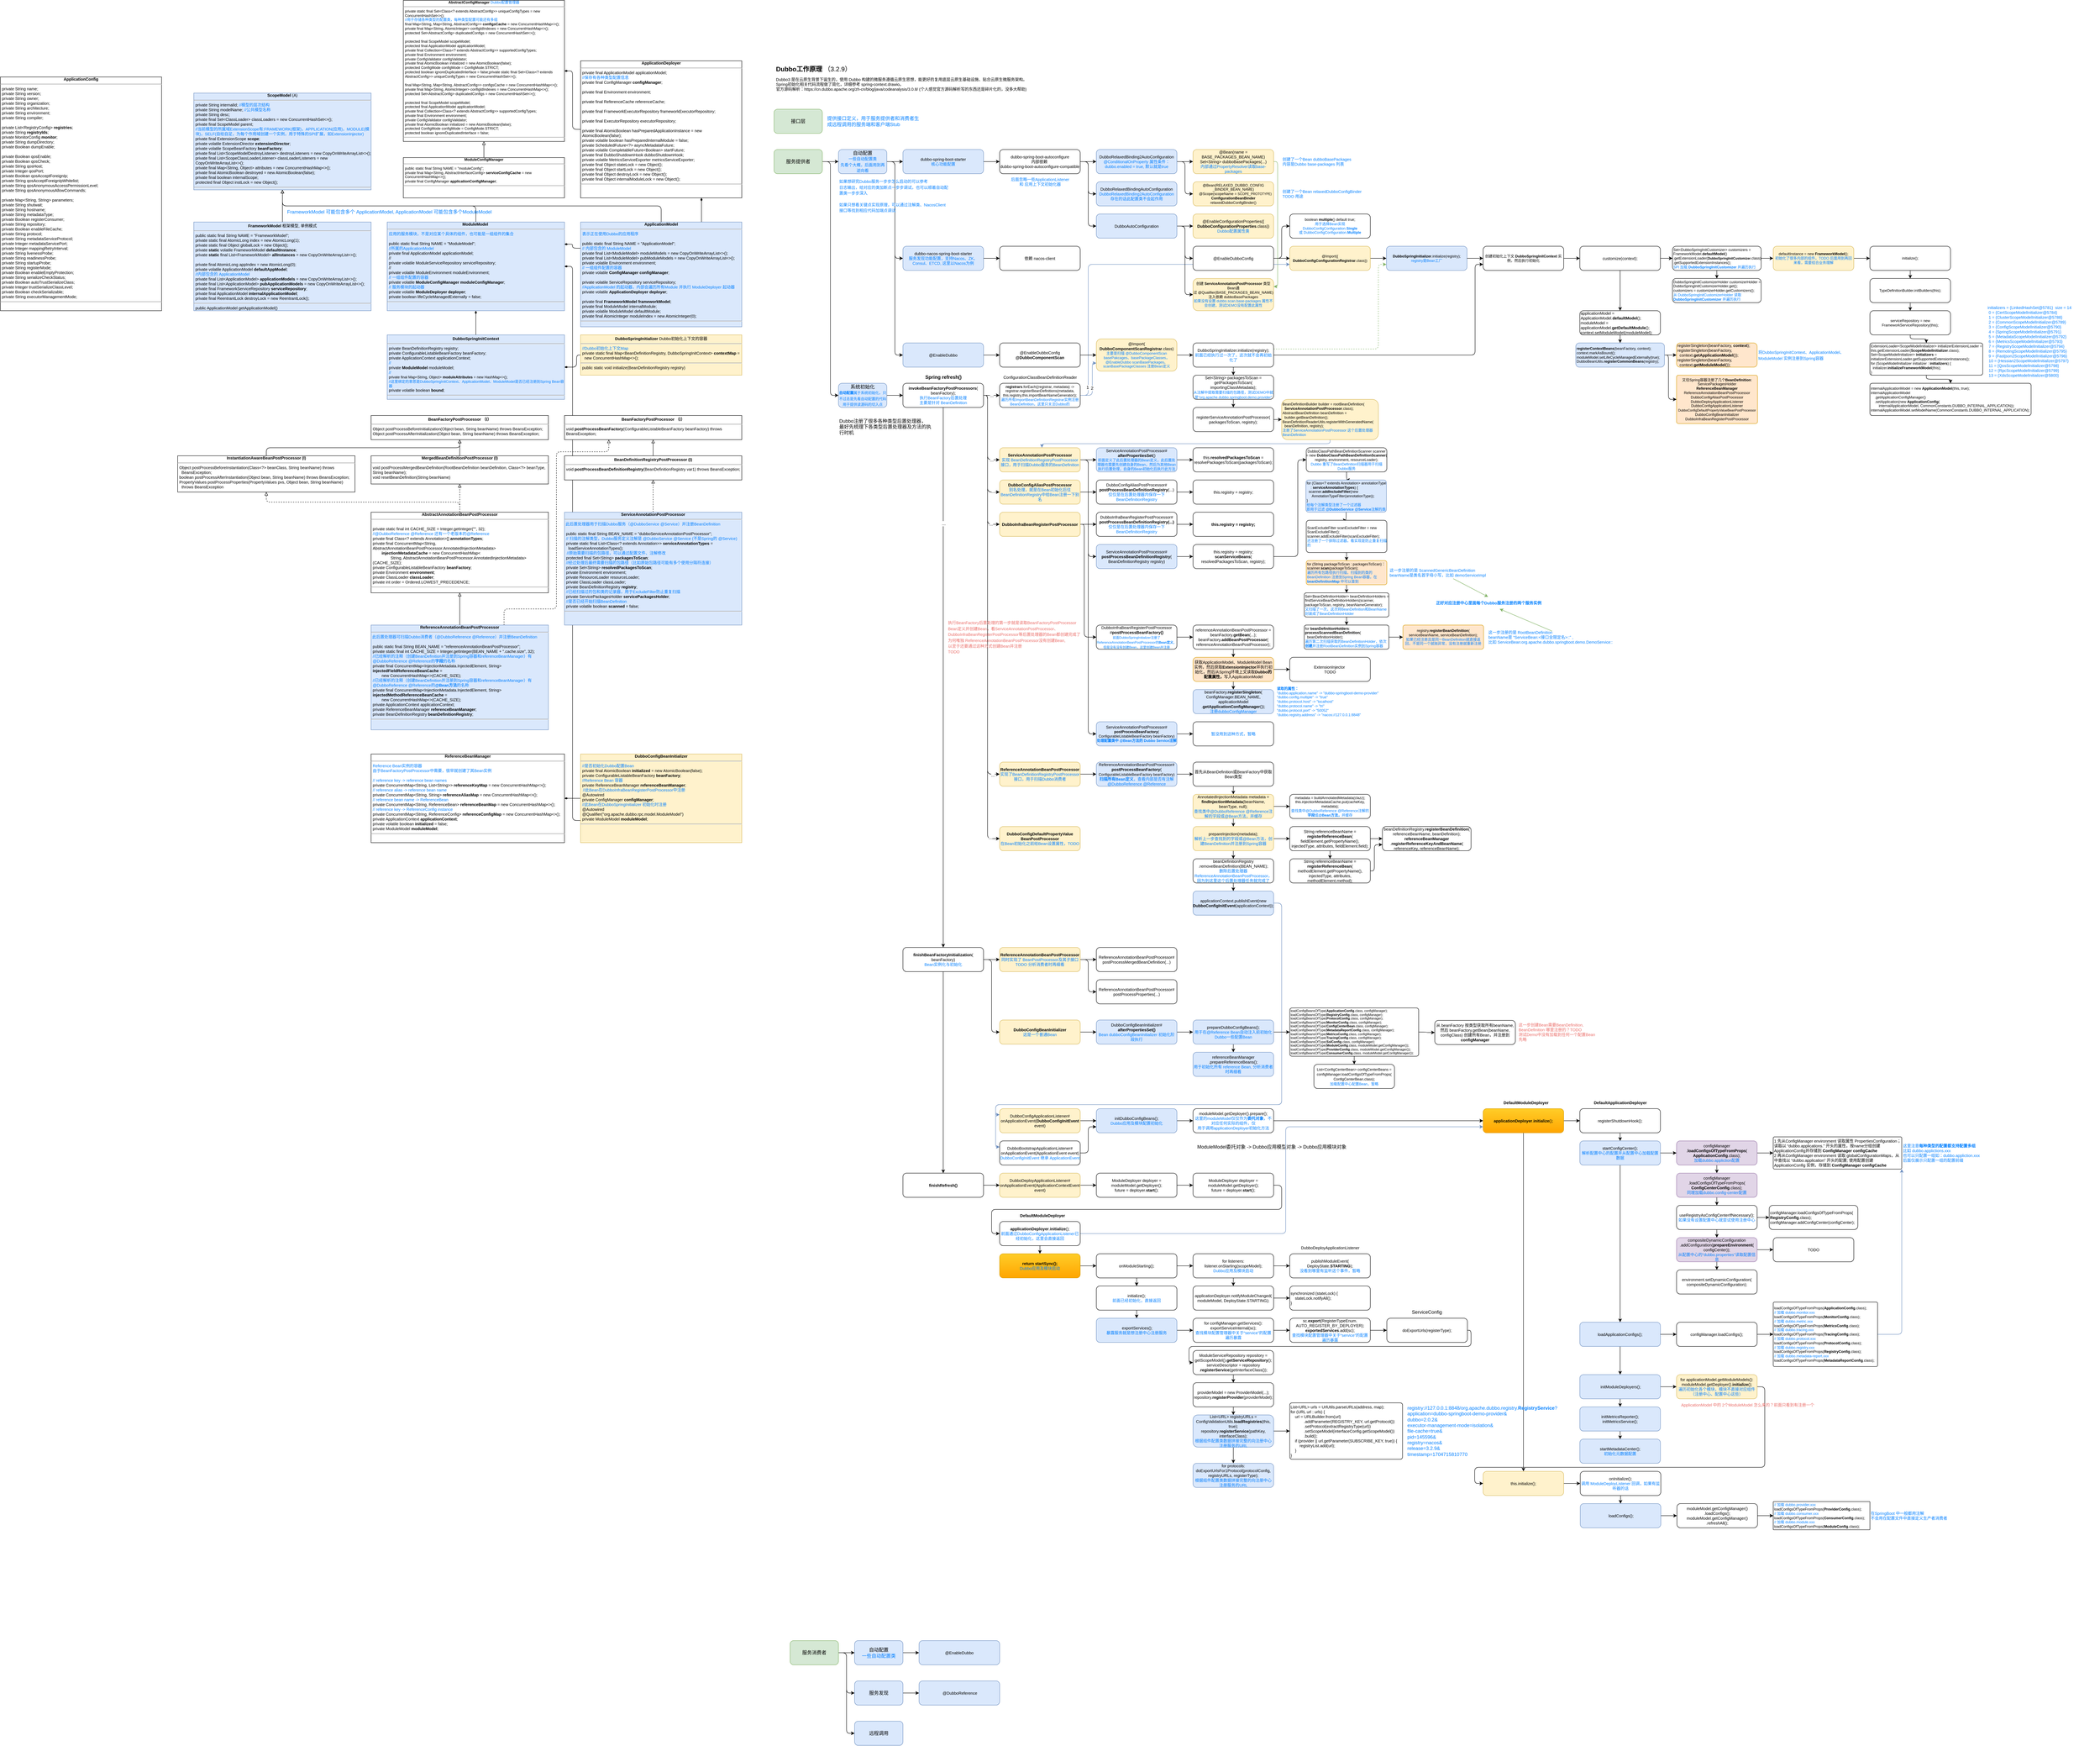 <mxfile version="21.6.5" type="device">
  <diagram name="第 1 页" id="0Qyq6zLl2fmwNNAztLvH">
    <mxGraphModel dx="3915" dy="2048" grid="1" gridSize="10" guides="1" tooltips="1" connect="1" arrows="1" fold="1" page="1" pageScale="1" pageWidth="827" pageHeight="1169" math="0" shadow="0">
      <root>
        <mxCell id="0" />
        <mxCell id="1" parent="0" />
        <mxCell id="omU1pgqW6LJjpDUwzffS-109" style="edgeStyle=orthogonalEdgeStyle;rounded=1;orthogonalLoop=1;jettySize=auto;html=1;exitX=0;exitY=0.75;exitDx=0;exitDy=0;entryX=1;entryY=0.5;entryDx=0;entryDy=0;endArrow=diamondThin;endFill=1;" edge="1" parent="1" source="omU1pgqW6LJjpDUwzffS-96" target="LEzOs3IW3RDwebMgTtXX-26">
          <mxGeometry relative="1" as="geometry" />
        </mxCell>
        <mxCell id="LEzOs3IW3RDwebMgTtXX-1" style="edgeStyle=orthogonalEdgeStyle;rounded=1;orthogonalLoop=1;jettySize=auto;html=1;exitX=1;exitY=0.5;exitDx=0;exitDy=0;entryX=0;entryY=0.75;entryDx=0;entryDy=0;fillColor=#dae8fc;strokeColor=#6c8ebf;fontSize=11;" parent="1" source="VcwutDj3bW0QsIIaURAk-86" target="VcwutDj3bW0QsIIaURAk-49" edge="1">
          <mxGeometry relative="1" as="geometry">
            <mxPoint x="1030.0" y="830.176" as="targetPoint" />
            <Array as="points">
              <mxPoint x="820" y="830" />
              <mxPoint x="820" y="505" />
            </Array>
          </mxGeometry>
        </mxCell>
        <mxCell id="LEzOs3IW3RDwebMgTtXX-49" value="1" style="edgeLabel;html=1;align=center;verticalAlign=middle;resizable=0;points=[];" parent="LEzOs3IW3RDwebMgTtXX-1" vertex="1" connectable="0">
          <mxGeometry x="-0.922" y="2" relative="1" as="geometry">
            <mxPoint y="-7" as="offset" />
          </mxGeometry>
        </mxCell>
        <mxCell id="30zH5Bm8l3Furl-t-DYP-1" value="&lt;h1 style=&quot;font-size: 16px;&quot;&gt;&lt;font style=&quot;font-size: 16px;&quot;&gt;Dubbo工作原理 &lt;/font&gt;&lt;font style=&quot;font-size: 16px; font-weight: normal;&quot;&gt;（3.2.9）&lt;/font&gt;&lt;/h1&gt;&lt;p style=&quot;font-size: 10px;&quot;&gt;Dubbo3 是在云原生背景下诞生的，使用 Dubbo 构建的微服务遵循云原生思想，能更好的复用底层云原生基础设施、贴合云原生微服务架构。&lt;br&gt;Spring初始化相关代码流程做了简化，详细参考 spring-context.drawio。&lt;br&gt;官方源码解析：&lt;span style=&quot;background-color: initial;&quot;&gt;https://cn.dubbo.apache.org/zh-cn/blog/java/codeanalysis/3.0.8/ (个人感觉官方源码解析写的东西还是碎片化的，没多大帮助)&lt;/span&gt;&lt;/p&gt;" style="text;html=1;strokeColor=none;fillColor=none;spacing=5;spacingTop=-20;whiteSpace=wrap;overflow=hidden;rounded=0;" parent="1" vertex="1">
          <mxGeometry x="40" y="10" width="680" height="100" as="geometry" />
        </mxCell>
        <mxCell id="VcwutDj3bW0QsIIaURAk-8" style="edgeStyle=orthogonalEdgeStyle;rounded=1;orthogonalLoop=1;jettySize=auto;html=1;exitX=1;exitY=0.5;exitDx=0;exitDy=0;fontSize=11;" parent="1" source="VcwutDj3bW0QsIIaURAk-1" target="VcwutDj3bW0QsIIaURAk-2" edge="1">
          <mxGeometry relative="1" as="geometry" />
        </mxCell>
        <mxCell id="VcwutDj3bW0QsIIaURAk-9" style="edgeStyle=orthogonalEdgeStyle;rounded=1;orthogonalLoop=1;jettySize=auto;html=1;exitX=1;exitY=0.5;exitDx=0;exitDy=0;entryX=0;entryY=0.5;entryDx=0;entryDy=0;fontSize=11;" parent="1" source="VcwutDj3bW0QsIIaURAk-1" target="VcwutDj3bW0QsIIaURAk-7" edge="1">
          <mxGeometry relative="1" as="geometry" />
        </mxCell>
        <mxCell id="VcwutDj3bW0QsIIaURAk-1" value="服务提供者" style="rounded=1;whiteSpace=wrap;html=1;fillColor=#d5e8d4;strokeColor=#82b366;" parent="1" vertex="1">
          <mxGeometry x="40" y="220" width="120" height="60" as="geometry" />
        </mxCell>
        <mxCell id="VcwutDj3bW0QsIIaURAk-11" value="" style="edgeStyle=orthogonalEdgeStyle;rounded=1;orthogonalLoop=1;jettySize=auto;html=1;fontSize=11;" parent="1" source="VcwutDj3bW0QsIIaURAk-2" target="VcwutDj3bW0QsIIaURAk-10" edge="1">
          <mxGeometry relative="1" as="geometry">
            <Array as="points">
              <mxPoint x="340" y="250" />
              <mxPoint x="340" y="730" />
            </Array>
          </mxGeometry>
        </mxCell>
        <mxCell id="VcwutDj3bW0QsIIaURAk-26" style="edgeStyle=orthogonalEdgeStyle;rounded=1;orthogonalLoop=1;jettySize=auto;html=1;exitX=1;exitY=0.5;exitDx=0;exitDy=0;entryX=0;entryY=0.5;entryDx=0;entryDy=0;fontSize=11;" parent="1" source="VcwutDj3bW0QsIIaURAk-2" target="VcwutDj3bW0QsIIaURAk-22" edge="1">
          <mxGeometry relative="1" as="geometry" />
        </mxCell>
        <mxCell id="VcwutDj3bW0QsIIaURAk-27" style="edgeStyle=orthogonalEdgeStyle;rounded=1;orthogonalLoop=1;jettySize=auto;html=1;exitX=1;exitY=0.5;exitDx=0;exitDy=0;entryX=0;entryY=0.5;entryDx=0;entryDy=0;fontSize=11;" parent="1" source="VcwutDj3bW0QsIIaURAk-2" target="VcwutDj3bW0QsIIaURAk-24" edge="1">
          <mxGeometry relative="1" as="geometry" />
        </mxCell>
        <mxCell id="VcwutDj3bW0QsIIaURAk-2" value="自动配置&lt;br&gt;&lt;font style=&quot;font-size: 10px;&quot; color=&quot;#007fff&quot;&gt;一些自动配置类&lt;br&gt;先看个大概，后面用到再逆向看&lt;br&gt;&lt;/font&gt;" style="rounded=1;whiteSpace=wrap;html=1;fillColor=#dae8fc;strokeColor=#6c8ebf;" parent="1" vertex="1">
          <mxGeometry x="200" y="220" width="120" height="60" as="geometry" />
        </mxCell>
        <mxCell id="VcwutDj3bW0QsIIaURAk-3" value="接口层" style="rounded=1;whiteSpace=wrap;html=1;fillColor=#d5e8d4;strokeColor=#82b366;" parent="1" vertex="1">
          <mxGeometry x="40" y="120" width="120" height="60" as="geometry" />
        </mxCell>
        <mxCell id="VcwutDj3bW0QsIIaURAk-20" style="edgeStyle=orthogonalEdgeStyle;rounded=1;orthogonalLoop=1;jettySize=auto;html=1;exitX=1;exitY=0.5;exitDx=0;exitDy=0;entryX=0;entryY=0.5;entryDx=0;entryDy=0;fontSize=11;" parent="1" source="VcwutDj3bW0QsIIaURAk-4" target="VcwutDj3bW0QsIIaURAk-15" edge="1">
          <mxGeometry relative="1" as="geometry" />
        </mxCell>
        <mxCell id="VcwutDj3bW0QsIIaURAk-21" style="edgeStyle=orthogonalEdgeStyle;rounded=1;orthogonalLoop=1;jettySize=auto;html=1;exitX=1;exitY=0.5;exitDx=0;exitDy=0;entryX=0;entryY=0.5;entryDx=0;entryDy=0;fontSize=11;" parent="1" source="VcwutDj3bW0QsIIaURAk-4" target="VcwutDj3bW0QsIIaURAk-17" edge="1">
          <mxGeometry relative="1" as="geometry" />
        </mxCell>
        <mxCell id="VcwutDj3bW0QsIIaURAk-29" style="edgeStyle=orthogonalEdgeStyle;rounded=1;orthogonalLoop=1;jettySize=auto;html=1;exitX=1;exitY=0.5;exitDx=0;exitDy=0;entryX=0;entryY=0.5;entryDx=0;entryDy=0;fontSize=11;" parent="1" source="VcwutDj3bW0QsIIaURAk-4" target="VcwutDj3bW0QsIIaURAk-28" edge="1">
          <mxGeometry relative="1" as="geometry" />
        </mxCell>
        <mxCell id="VcwutDj3bW0QsIIaURAk-4" value="服务消费者" style="rounded=1;whiteSpace=wrap;html=1;fillColor=#d5e8d4;strokeColor=#82b366;" parent="1" vertex="1">
          <mxGeometry x="80" y="3920" width="120" height="60" as="geometry" />
        </mxCell>
        <mxCell id="VcwutDj3bW0QsIIaURAk-6" value="&lt;font color=&quot;#007fff&quot;&gt;提供接口定义，用于服务提供者和消费者生成远程调用的服务端和客户端Stub&lt;/font&gt;" style="text;html=1;strokeColor=none;fillColor=none;align=left;verticalAlign=middle;whiteSpace=wrap;rounded=0;" parent="1" vertex="1">
          <mxGeometry x="170" y="120" width="230" height="60" as="geometry" />
        </mxCell>
        <mxCell id="VcwutDj3bW0QsIIaURAk-13" value="" style="edgeStyle=orthogonalEdgeStyle;rounded=1;orthogonalLoop=1;jettySize=auto;html=1;fontSize=11;" parent="1" source="VcwutDj3bW0QsIIaURAk-7" target="VcwutDj3bW0QsIIaURAk-12" edge="1">
          <mxGeometry relative="1" as="geometry" />
        </mxCell>
        <mxCell id="VcwutDj3bW0QsIIaURAk-7" value="系统初始化&lt;br&gt;&lt;font style=&quot;font-size: 9px;&quot; color=&quot;#007fff&quot;&gt;&lt;b&gt;自动配置&lt;/b&gt;属于系统初始化，只不过总是先看自动配置的代码用于提供读源码的切入点&lt;/font&gt;" style="rounded=1;whiteSpace=wrap;html=1;fillColor=#dae8fc;strokeColor=#6c8ebf;" parent="1" vertex="1">
          <mxGeometry x="200" y="800" width="120" height="60" as="geometry" />
        </mxCell>
        <mxCell id="VcwutDj3bW0QsIIaURAk-74" value="" style="edgeStyle=orthogonalEdgeStyle;rounded=1;orthogonalLoop=1;jettySize=auto;html=1;fontSize=11;" parent="1" source="VcwutDj3bW0QsIIaURAk-10" target="VcwutDj3bW0QsIIaURAk-73" edge="1">
          <mxGeometry relative="1" as="geometry" />
        </mxCell>
        <mxCell id="VcwutDj3bW0QsIIaURAk-10" value="@EnableDubbo" style="rounded=1;whiteSpace=wrap;html=1;fillColor=#dae8fc;strokeColor=#6c8ebf;fontSize=10;" parent="1" vertex="1">
          <mxGeometry x="360" y="700" width="200" height="60" as="geometry" />
        </mxCell>
        <mxCell id="VcwutDj3bW0QsIIaURAk-87" value="" style="edgeStyle=orthogonalEdgeStyle;rounded=1;orthogonalLoop=1;jettySize=auto;html=1;fontSize=11;" parent="1" source="VcwutDj3bW0QsIIaURAk-12" target="VcwutDj3bW0QsIIaURAk-86" edge="1">
          <mxGeometry relative="1" as="geometry" />
        </mxCell>
        <mxCell id="VcwutDj3bW0QsIIaURAk-88" value="..." style="edgeLabel;html=1;align=center;verticalAlign=middle;resizable=0;points=[];" parent="VcwutDj3bW0QsIIaURAk-87" vertex="1" connectable="0">
          <mxGeometry x="-0.263" y="-2" relative="1" as="geometry">
            <mxPoint x="5" y="-2" as="offset" />
          </mxGeometry>
        </mxCell>
        <mxCell id="LEzOs3IW3RDwebMgTtXX-65" style="edgeStyle=orthogonalEdgeStyle;rounded=1;orthogonalLoop=1;jettySize=auto;html=1;exitX=1;exitY=0.5;exitDx=0;exitDy=0;entryX=0;entryY=0.5;entryDx=0;entryDy=0;fontSize=11;" parent="1" source="VcwutDj3bW0QsIIaURAk-12" target="LEzOs3IW3RDwebMgTtXX-59" edge="1">
          <mxGeometry relative="1" as="geometry">
            <Array as="points">
              <mxPoint x="570" y="830" />
              <mxPoint x="570" y="990" />
            </Array>
          </mxGeometry>
        </mxCell>
        <mxCell id="LEzOs3IW3RDwebMgTtXX-66" value="..." style="edgeLabel;html=1;align=center;verticalAlign=middle;resizable=0;points=[];" parent="LEzOs3IW3RDwebMgTtXX-65" vertex="1" connectable="0">
          <mxGeometry x="0.742" relative="1" as="geometry">
            <mxPoint x="6" as="offset" />
          </mxGeometry>
        </mxCell>
        <mxCell id="LEzOs3IW3RDwebMgTtXX-98" value="" style="edgeStyle=orthogonalEdgeStyle;rounded=1;orthogonalLoop=1;jettySize=auto;html=1;fontSize=11;" parent="1" source="VcwutDj3bW0QsIIaURAk-12" target="LEzOs3IW3RDwebMgTtXX-97" edge="1">
          <mxGeometry relative="1" as="geometry" />
        </mxCell>
        <mxCell id="LEzOs3IW3RDwebMgTtXX-101" value="..." style="edgeLabel;html=1;align=center;verticalAlign=middle;resizable=0;points=[];" parent="LEzOs3IW3RDwebMgTtXX-98" vertex="1" connectable="0">
          <mxGeometry x="-0.571" y="1" relative="1" as="geometry">
            <mxPoint as="offset" />
          </mxGeometry>
        </mxCell>
        <mxCell id="LEzOs3IW3RDwebMgTtXX-106" style="edgeStyle=orthogonalEdgeStyle;rounded=1;orthogonalLoop=1;jettySize=auto;html=1;exitX=1;exitY=0.5;exitDx=0;exitDy=0;entryX=0;entryY=0.5;entryDx=0;entryDy=0;fontSize=11;" parent="1" source="VcwutDj3bW0QsIIaURAk-12" target="LEzOs3IW3RDwebMgTtXX-105" edge="1">
          <mxGeometry relative="1" as="geometry">
            <Array as="points">
              <mxPoint x="570" y="830" />
              <mxPoint x="570" y="1770" />
            </Array>
          </mxGeometry>
        </mxCell>
        <mxCell id="omU1pgqW6LJjpDUwzffS-94" value="..." style="edgeLabel;html=1;align=center;verticalAlign=middle;resizable=0;points=[];" vertex="1" connectable="0" parent="LEzOs3IW3RDwebMgTtXX-106">
          <mxGeometry x="0.964" y="-2" relative="1" as="geometry">
            <mxPoint as="offset" />
          </mxGeometry>
        </mxCell>
        <mxCell id="LEzOs3IW3RDwebMgTtXX-115" style="edgeStyle=orthogonalEdgeStyle;rounded=1;orthogonalLoop=1;jettySize=auto;html=1;exitX=1;exitY=0.5;exitDx=0;exitDy=0;entryX=0;entryY=0.5;entryDx=0;entryDy=0;fontSize=11;" parent="1" source="VcwutDj3bW0QsIIaURAk-12" target="LEzOs3IW3RDwebMgTtXX-114" edge="1">
          <mxGeometry relative="1" as="geometry">
            <Array as="points">
              <mxPoint x="570" y="830" />
              <mxPoint x="570" y="1070" />
            </Array>
          </mxGeometry>
        </mxCell>
        <mxCell id="omU1pgqW6LJjpDUwzffS-92" value="..." style="edgeLabel;html=1;align=center;verticalAlign=middle;resizable=0;points=[];" vertex="1" connectable="0" parent="LEzOs3IW3RDwebMgTtXX-115">
          <mxGeometry x="0.884" y="2" relative="1" as="geometry">
            <mxPoint as="offset" />
          </mxGeometry>
        </mxCell>
        <mxCell id="LEzOs3IW3RDwebMgTtXX-118" style="edgeStyle=orthogonalEdgeStyle;rounded=1;orthogonalLoop=1;jettySize=auto;html=1;exitX=1;exitY=0.5;exitDx=0;exitDy=0;entryX=0;entryY=0.5;entryDx=0;entryDy=0;fontSize=11;" parent="1" source="VcwutDj3bW0QsIIaURAk-12" target="LEzOs3IW3RDwebMgTtXX-116" edge="1">
          <mxGeometry relative="1" as="geometry">
            <Array as="points">
              <mxPoint x="570" y="830" />
              <mxPoint x="570" y="1930" />
            </Array>
          </mxGeometry>
        </mxCell>
        <mxCell id="omU1pgqW6LJjpDUwzffS-95" value="..." style="edgeLabel;html=1;align=center;verticalAlign=middle;resizable=0;points=[];" vertex="1" connectable="0" parent="LEzOs3IW3RDwebMgTtXX-118">
          <mxGeometry x="0.959" y="3" relative="1" as="geometry">
            <mxPoint as="offset" />
          </mxGeometry>
        </mxCell>
        <mxCell id="LEzOs3IW3RDwebMgTtXX-122" style="edgeStyle=orthogonalEdgeStyle;rounded=1;orthogonalLoop=1;jettySize=auto;html=1;exitX=1;exitY=0.5;exitDx=0;exitDy=0;entryX=0;entryY=0.5;entryDx=0;entryDy=0;fontSize=11;" parent="1" source="VcwutDj3bW0QsIIaURAk-12" target="LEzOs3IW3RDwebMgTtXX-121" edge="1">
          <mxGeometry relative="1" as="geometry">
            <Array as="points">
              <mxPoint x="570" y="830" />
              <mxPoint x="570" y="1150" />
            </Array>
          </mxGeometry>
        </mxCell>
        <mxCell id="omU1pgqW6LJjpDUwzffS-93" value="..." style="edgeLabel;html=1;align=center;verticalAlign=middle;resizable=0;points=[];" vertex="1" connectable="0" parent="LEzOs3IW3RDwebMgTtXX-122">
          <mxGeometry x="0.88" y="1" relative="1" as="geometry">
            <mxPoint as="offset" />
          </mxGeometry>
        </mxCell>
        <mxCell id="VcwutDj3bW0QsIIaURAk-12" value="&lt;b&gt;invokeBeanFactoryPostProcessors&lt;/b&gt;(&lt;br&gt;beanFactory);&lt;br&gt;&lt;font color=&quot;#007fff&quot;&gt;执行BeanFactory后置处理&lt;/font&gt;&lt;br&gt;&lt;font color=&quot;#007fff&quot;&gt;主要是针对 BeanDefinition&lt;/font&gt;" style="rounded=1;whiteSpace=wrap;html=1;fontSize=10;" parent="1" vertex="1">
          <mxGeometry x="360" y="800" width="200" height="60" as="geometry" />
        </mxCell>
        <mxCell id="VcwutDj3bW0QsIIaURAk-14" value="" style="edgeStyle=orthogonalEdgeStyle;rounded=1;orthogonalLoop=1;jettySize=auto;html=1;fontSize=11;" parent="1" source="VcwutDj3bW0QsIIaURAk-15" target="VcwutDj3bW0QsIIaURAk-18" edge="1">
          <mxGeometry relative="1" as="geometry" />
        </mxCell>
        <mxCell id="VcwutDj3bW0QsIIaURAk-15" value="自动配置&lt;br&gt;&lt;font color=&quot;#007fff&quot;&gt;一些自动配置类&lt;/font&gt;" style="rounded=1;whiteSpace=wrap;html=1;fillColor=#dae8fc;strokeColor=#6c8ebf;" parent="1" vertex="1">
          <mxGeometry x="240" y="3920" width="120" height="60" as="geometry" />
        </mxCell>
        <mxCell id="VcwutDj3bW0QsIIaURAk-16" value="" style="edgeStyle=orthogonalEdgeStyle;rounded=1;orthogonalLoop=1;jettySize=auto;html=1;fontSize=11;" parent="1" source="VcwutDj3bW0QsIIaURAk-17" target="VcwutDj3bW0QsIIaURAk-19" edge="1">
          <mxGeometry relative="1" as="geometry" />
        </mxCell>
        <mxCell id="VcwutDj3bW0QsIIaURAk-17" value="服务发现" style="rounded=1;whiteSpace=wrap;html=1;fillColor=#dae8fc;strokeColor=#6c8ebf;" parent="1" vertex="1">
          <mxGeometry x="240" y="4020" width="120" height="60" as="geometry" />
        </mxCell>
        <mxCell id="VcwutDj3bW0QsIIaURAk-18" value="@EnableDubbo" style="rounded=1;whiteSpace=wrap;html=1;fillColor=#dae8fc;strokeColor=#6c8ebf;fontSize=10;" parent="1" vertex="1">
          <mxGeometry x="400" y="3920" width="200" height="60" as="geometry" />
        </mxCell>
        <mxCell id="VcwutDj3bW0QsIIaURAk-19" value="&amp;nbsp;@DubboReference" style="rounded=1;whiteSpace=wrap;html=1;fillColor=#dae8fc;strokeColor=#6c8ebf;fontSize=10;" parent="1" vertex="1">
          <mxGeometry x="400" y="4020" width="200" height="60" as="geometry" />
        </mxCell>
        <mxCell id="VcwutDj3bW0QsIIaURAk-31" value="" style="edgeStyle=orthogonalEdgeStyle;rounded=1;orthogonalLoop=1;jettySize=auto;html=1;fontSize=11;" parent="1" source="VcwutDj3bW0QsIIaURAk-22" target="VcwutDj3bW0QsIIaURAk-30" edge="1">
          <mxGeometry relative="1" as="geometry" />
        </mxCell>
        <mxCell id="VcwutDj3bW0QsIIaURAk-22" value="dubbo-spring-boot-starter&lt;br style=&quot;font-size: 10px;&quot;&gt;&lt;font color=&quot;#007fff&quot; style=&quot;font-size: 10px;&quot;&gt;核心功能配置&lt;/font&gt;" style="rounded=1;whiteSpace=wrap;html=1;fillColor=#dae8fc;strokeColor=#6c8ebf;fontSize=10;" parent="1" vertex="1">
          <mxGeometry x="360" y="220" width="200" height="60" as="geometry" />
        </mxCell>
        <mxCell id="VcwutDj3bW0QsIIaURAk-72" value="" style="edgeStyle=orthogonalEdgeStyle;rounded=1;orthogonalLoop=1;jettySize=auto;html=1;fontSize=11;" parent="1" source="VcwutDj3bW0QsIIaURAk-24" target="VcwutDj3bW0QsIIaURAk-71" edge="1">
          <mxGeometry relative="1" as="geometry" />
        </mxCell>
        <mxCell id="VcwutDj3bW0QsIIaURAk-24" value="dubbo-nacos-spring-boot-starter&lt;br style=&quot;font-size: 10px;&quot;&gt;&lt;font color=&quot;#007fff&quot; style=&quot;font-size: 10px;&quot;&gt;服务发现功能配置，支持Nacos、ZK、Consul、ETCD, 这里以Nacos为例&lt;/font&gt;" style="rounded=1;whiteSpace=wrap;html=1;fillColor=#dae8fc;strokeColor=#6c8ebf;fontSize=10;" parent="1" vertex="1">
          <mxGeometry x="360" y="460" width="200" height="60" as="geometry" />
        </mxCell>
        <mxCell id="VcwutDj3bW0QsIIaURAk-28" value="远程调用" style="rounded=1;whiteSpace=wrap;html=1;fillColor=#dae8fc;strokeColor=#6c8ebf;" parent="1" vertex="1">
          <mxGeometry x="240" y="4120" width="120" height="60" as="geometry" />
        </mxCell>
        <mxCell id="VcwutDj3bW0QsIIaURAk-33" value="" style="edgeStyle=orthogonalEdgeStyle;rounded=1;orthogonalLoop=1;jettySize=auto;html=1;fontSize=11;" parent="1" source="VcwutDj3bW0QsIIaURAk-30" target="VcwutDj3bW0QsIIaURAk-32" edge="1">
          <mxGeometry relative="1" as="geometry" />
        </mxCell>
        <mxCell id="VcwutDj3bW0QsIIaURAk-38" style="edgeStyle=orthogonalEdgeStyle;rounded=1;orthogonalLoop=1;jettySize=auto;html=1;exitX=1;exitY=0.5;exitDx=0;exitDy=0;entryX=0;entryY=0.5;entryDx=0;entryDy=0;fontSize=11;" parent="1" source="VcwutDj3bW0QsIIaURAk-30" target="VcwutDj3bW0QsIIaURAk-34" edge="1">
          <mxGeometry relative="1" as="geometry" />
        </mxCell>
        <mxCell id="VcwutDj3bW0QsIIaURAk-39" style="edgeStyle=orthogonalEdgeStyle;rounded=1;orthogonalLoop=1;jettySize=auto;html=1;exitX=1;exitY=0.5;exitDx=0;exitDy=0;entryX=0;entryY=0.5;entryDx=0;entryDy=0;fontSize=11;" parent="1" source="VcwutDj3bW0QsIIaURAk-30" target="VcwutDj3bW0QsIIaURAk-36" edge="1">
          <mxGeometry relative="1" as="geometry" />
        </mxCell>
        <mxCell id="VcwutDj3bW0QsIIaURAk-30" value="dubbo-spring-boot-autoconfigure&lt;br&gt;内部依赖&amp;nbsp;&lt;br&gt;dubbo-spring-boot-autoconfigure-compatible" style="rounded=1;whiteSpace=wrap;html=1;fontSize=10;" parent="1" vertex="1">
          <mxGeometry x="600" y="220" width="200" height="60" as="geometry" />
        </mxCell>
        <mxCell id="VcwutDj3bW0QsIIaURAk-41" value="" style="edgeStyle=orthogonalEdgeStyle;rounded=1;orthogonalLoop=1;jettySize=auto;html=1;fontSize=11;" parent="1" source="VcwutDj3bW0QsIIaURAk-32" target="VcwutDj3bW0QsIIaURAk-40" edge="1">
          <mxGeometry relative="1" as="geometry" />
        </mxCell>
        <mxCell id="VcwutDj3bW0QsIIaURAk-44" style="edgeStyle=orthogonalEdgeStyle;rounded=1;orthogonalLoop=1;jettySize=auto;html=1;exitX=1;exitY=0.5;exitDx=0;exitDy=0;entryX=0;entryY=0.5;entryDx=0;entryDy=0;fontSize=11;" parent="1" source="VcwutDj3bW0QsIIaURAk-32" target="VcwutDj3bW0QsIIaURAk-42" edge="1">
          <mxGeometry relative="1" as="geometry">
            <Array as="points">
              <mxPoint x="1060" y="250" />
              <mxPoint x="1060" y="330" />
            </Array>
          </mxGeometry>
        </mxCell>
        <mxCell id="VcwutDj3bW0QsIIaURAk-32" value="DubboRelaxedBinding2AutoConfiguration&lt;br&gt;&lt;font color=&quot;#007fff&quot;&gt;@ConditionalOnProperty 属性条件：dubbo.enabled = true, 默认就是true&lt;/font&gt;" style="rounded=1;whiteSpace=wrap;html=1;fontSize=10;fillColor=#dae8fc;strokeColor=#6c8ebf;" parent="1" vertex="1">
          <mxGeometry x="840" y="220" width="200" height="60" as="geometry" />
        </mxCell>
        <mxCell id="VcwutDj3bW0QsIIaURAk-46" value="" style="edgeStyle=orthogonalEdgeStyle;rounded=1;orthogonalLoop=1;jettySize=auto;html=1;fontSize=11;" parent="1" source="VcwutDj3bW0QsIIaURAk-34" target="VcwutDj3bW0QsIIaURAk-45" edge="1">
          <mxGeometry relative="1" as="geometry" />
        </mxCell>
        <mxCell id="VcwutDj3bW0QsIIaURAk-48" style="edgeStyle=orthogonalEdgeStyle;rounded=1;orthogonalLoop=1;jettySize=auto;html=1;exitX=1;exitY=0.5;exitDx=0;exitDy=0;entryX=0;entryY=0.5;entryDx=0;entryDy=0;fontSize=11;" parent="1" source="VcwutDj3bW0QsIIaURAk-34" target="VcwutDj3bW0QsIIaURAk-47" edge="1">
          <mxGeometry relative="1" as="geometry" />
        </mxCell>
        <mxCell id="VcwutDj3bW0QsIIaURAk-53" style="edgeStyle=orthogonalEdgeStyle;rounded=1;orthogonalLoop=1;jettySize=auto;html=1;exitX=1;exitY=0.5;exitDx=0;exitDy=0;entryX=0;entryY=0.5;entryDx=0;entryDy=0;fontSize=11;" parent="1" source="VcwutDj3bW0QsIIaURAk-34" target="VcwutDj3bW0QsIIaURAk-51" edge="1">
          <mxGeometry relative="1" as="geometry" />
        </mxCell>
        <mxCell id="VcwutDj3bW0QsIIaURAk-34" value="DubboAutoConfiguration" style="rounded=1;whiteSpace=wrap;html=1;fontSize=10;fillColor=#dae8fc;strokeColor=#6c8ebf;" parent="1" vertex="1">
          <mxGeometry x="840" y="380" width="200" height="60" as="geometry" />
        </mxCell>
        <mxCell id="VcwutDj3bW0QsIIaURAk-36" value="DubboRelaxedBindingAutoConfiguration&lt;br&gt;&lt;font color=&quot;#007fff&quot;&gt;DubboRelaxedBinding2AutoConfiguration&lt;br&gt;存在的话此配置类不会起作用&lt;/font&gt;" style="rounded=1;whiteSpace=wrap;html=1;fontSize=10;fillColor=#dae8fc;strokeColor=#6c8ebf;" parent="1" vertex="1">
          <mxGeometry x="840" y="300" width="200" height="60" as="geometry" />
        </mxCell>
        <mxCell id="VcwutDj3bW0QsIIaURAk-59" style="edgeStyle=orthogonalEdgeStyle;rounded=1;orthogonalLoop=1;jettySize=auto;html=1;exitX=1;exitY=0.5;exitDx=0;exitDy=0;entryX=1;entryY=0.25;entryDx=0;entryDy=0;fillColor=#d5e8d4;strokeColor=#82b366;fontSize=11;" parent="1" source="VcwutDj3bW0QsIIaURAk-40" target="VcwutDj3bW0QsIIaURAk-51" edge="1">
          <mxGeometry relative="1" as="geometry">
            <Array as="points">
              <mxPoint x="1290" y="250" />
              <mxPoint x="1290" y="560" />
            </Array>
          </mxGeometry>
        </mxCell>
        <mxCell id="VcwutDj3bW0QsIIaURAk-40" value="@Bean(name = BASE_PACKAGES_BEAN_NAME)&lt;br style=&quot;font-size: 10px;&quot;&gt;Set&amp;lt;String&amp;gt; dubboBasePackages(...)&lt;br&gt;&lt;font color=&quot;#007fff&quot;&gt;内部通过PropertyResolver读取base-packages&lt;/font&gt;" style="rounded=1;whiteSpace=wrap;html=1;fontSize=10;fillColor=#fff2cc;strokeColor=#d6b656;" parent="1" vertex="1">
          <mxGeometry x="1080" y="220" width="200" height="60" as="geometry" />
        </mxCell>
        <mxCell id="VcwutDj3bW0QsIIaURAk-42" value="&lt;div style=&quot;font-size: 9px;&quot;&gt;@Bean(RELAXED_DUBBO_CONFIG&lt;/div&gt;&lt;div style=&quot;font-size: 9px;&quot;&gt;_BINDER_BEAN_NAME)&lt;/div&gt;&lt;div style=&quot;font-size: 8px;&quot;&gt;&lt;span style=&quot;font-size: 9px;&quot;&gt;&amp;nbsp; &amp;nbsp; @Scope(scopeName = &lt;/span&gt;&lt;font style=&quot;font-size: 8px;&quot;&gt;SCOPE_PROTOTYPE&lt;/font&gt;)&lt;/div&gt;&lt;div style=&quot;font-size: 9px;&quot;&gt;&lt;b style=&quot;font-size: 9px;&quot;&gt;ConfigurationBeanBinder&lt;/b&gt; relaxedDubboConfigBinder()&lt;br style=&quot;font-size: 9px;&quot;&gt;&lt;/div&gt;" style="rounded=1;whiteSpace=wrap;html=1;fontSize=9;fillColor=#fff2cc;strokeColor=#d6b656;" parent="1" vertex="1">
          <mxGeometry x="1080" y="300" width="200" height="60" as="geometry" />
        </mxCell>
        <mxCell id="VcwutDj3bW0QsIIaURAk-45" value="@EnableConfigurationProperties({&lt;br&gt;&lt;b&gt;DubboConfigurationProperties&lt;/b&gt;.class})&lt;br&gt;&lt;font color=&quot;#007fff&quot;&gt;Dubbo配置属性类&lt;/font&gt;" style="rounded=1;whiteSpace=wrap;html=1;fontSize=10;fillColor=#fff2cc;strokeColor=#d6b656;" parent="1" vertex="1">
          <mxGeometry x="1080" y="380" width="200" height="60" as="geometry" />
        </mxCell>
        <mxCell id="VcwutDj3bW0QsIIaURAk-50" value="" style="edgeStyle=orthogonalEdgeStyle;rounded=1;orthogonalLoop=1;jettySize=auto;html=1;fontSize=11;" parent="1" source="VcwutDj3bW0QsIIaURAk-47" target="VcwutDj3bW0QsIIaURAk-49" edge="1">
          <mxGeometry relative="1" as="geometry" />
        </mxCell>
        <mxCell id="LEzOs3IW3RDwebMgTtXX-3" style="edgeStyle=orthogonalEdgeStyle;rounded=1;orthogonalLoop=1;jettySize=auto;html=1;exitX=1;exitY=0.5;exitDx=0;exitDy=0;entryX=0;entryY=0.5;entryDx=0;entryDy=0;fontSize=11;" parent="1" source="VcwutDj3bW0QsIIaURAk-47" target="LEzOs3IW3RDwebMgTtXX-2" edge="1">
          <mxGeometry relative="1" as="geometry" />
        </mxCell>
        <mxCell id="VcwutDj3bW0QsIIaURAk-47" value="@EnableDubboConfig" style="rounded=1;whiteSpace=wrap;html=1;fontSize=10;" parent="1" vertex="1">
          <mxGeometry x="1080" y="460" width="200" height="60" as="geometry" />
        </mxCell>
        <mxCell id="LEzOs3IW3RDwebMgTtXX-5" value="" style="edgeStyle=orthogonalEdgeStyle;rounded=1;orthogonalLoop=1;jettySize=auto;html=1;fontSize=11;" parent="1" source="VcwutDj3bW0QsIIaURAk-49" target="LEzOs3IW3RDwebMgTtXX-4" edge="1">
          <mxGeometry relative="1" as="geometry" />
        </mxCell>
        <mxCell id="VcwutDj3bW0QsIIaURAk-49" value="@Import({&lt;br style=&quot;font-size: 9px;&quot;&gt;&lt;b style=&quot;font-size: 9px;&quot;&gt;DubboConfigConfigurationRegistrar&lt;/b&gt;.class})" style="rounded=1;whiteSpace=wrap;html=1;fontSize=9;fillColor=#fff2cc;strokeColor=#d6b656;" parent="1" vertex="1">
          <mxGeometry x="1320" y="460" width="200" height="60" as="geometry" />
        </mxCell>
        <mxCell id="VcwutDj3bW0QsIIaURAk-51" value="创建 &lt;b&gt;ServiceAnnotationPostProcessor&lt;/b&gt;&amp;nbsp;类型Bean通过&amp;nbsp;@Qualifier(BASE_PACKAGES_BEAN_NAME) 注入依赖&amp;nbsp;dubboBasePackages&lt;br&gt;&lt;font style=&quot;font-size: 9px;&quot; color=&quot;#007fff&quot;&gt;如果没有设置 dubbo.scan.base-packages 属性不会创建，测试DEMO没有配置此属性&lt;/font&gt;" style="rounded=1;whiteSpace=wrap;html=1;fontSize=9;fillColor=#fff2cc;strokeColor=#d6b656;" parent="1" vertex="1">
          <mxGeometry x="1080" y="540" width="200" height="80" as="geometry" />
        </mxCell>
        <mxCell id="VcwutDj3bW0QsIIaURAk-58" value="&lt;font color=&quot;#007fff&quot; style=&quot;&quot;&gt;创建了一个Bean dubboBasePackages&lt;br style=&quot;font-size: 10px;&quot;&gt;&lt;span style=&quot;font-size: 10px;&quot;&gt;内容是Dubbo base-packages 列表&lt;/span&gt;&lt;br style=&quot;font-size: 10px;&quot;&gt;&lt;/font&gt;" style="text;html=1;align=left;verticalAlign=middle;resizable=0;points=[];autosize=1;strokeColor=none;fillColor=none;fontSize=10;" parent="1" vertex="1">
          <mxGeometry x="1300" y="230" width="190" height="40" as="geometry" />
        </mxCell>
        <mxCell id="VcwutDj3bW0QsIIaURAk-60" value="&lt;font color=&quot;#007fff&quot; style=&quot;&quot;&gt;创建了一个Bean relaxedDubboConfigBinder&lt;br style=&quot;font-size: 10px;&quot;&gt;TODO 用途&lt;br style=&quot;font-size: 10px;&quot;&gt;&lt;/font&gt;" style="text;html=1;align=left;verticalAlign=middle;resizable=0;points=[];autosize=1;strokeColor=none;fillColor=none;fontSize=10;" parent="1" vertex="1">
          <mxGeometry x="1300" y="310" width="220" height="40" as="geometry" />
        </mxCell>
        <mxCell id="VcwutDj3bW0QsIIaURAk-63" value="后面忽略一些ApplicationListener &lt;br style=&quot;font-size: 10px;&quot;&gt;和 应用上下文初始化器" style="text;html=1;align=center;verticalAlign=middle;resizable=0;points=[];autosize=1;strokeColor=none;fillColor=none;fontColor=#007FFF;fontSize=10;" parent="1" vertex="1">
          <mxGeometry x="615" y="280" width="170" height="40" as="geometry" />
        </mxCell>
        <mxCell id="VcwutDj3bW0QsIIaURAk-68" value="&lt;font color=&quot;#007fff&quot; style=&quot;font-size: 10px;&quot;&gt;&lt;br&gt;&lt;/font&gt;" style="text;html=1;align=left;verticalAlign=middle;resizable=0;points=[];autosize=1;strokeColor=none;fillColor=none;" parent="1" vertex="1">
          <mxGeometry x="1770" y="475" width="20" height="30" as="geometry" />
        </mxCell>
        <mxCell id="VcwutDj3bW0QsIIaURAk-71" value="依赖 nacos-client" style="rounded=1;whiteSpace=wrap;html=1;fontSize=10;" parent="1" vertex="1">
          <mxGeometry x="600" y="460" width="200" height="60" as="geometry" />
        </mxCell>
        <mxCell id="VcwutDj3bW0QsIIaURAk-77" value="" style="edgeStyle=orthogonalEdgeStyle;rounded=1;orthogonalLoop=1;jettySize=auto;html=1;fontSize=11;" parent="1" source="VcwutDj3bW0QsIIaURAk-73" target="VcwutDj3bW0QsIIaURAk-76" edge="1">
          <mxGeometry relative="1" as="geometry" />
        </mxCell>
        <mxCell id="VcwutDj3bW0QsIIaURAk-73" value="&lt;div&gt;@EnableDubboConfig&lt;/div&gt;&lt;div&gt;&lt;b&gt;@DubboComponentScan&lt;/b&gt;&lt;/div&gt;" style="rounded=1;whiteSpace=wrap;html=1;fontSize=10;" parent="1" vertex="1">
          <mxGeometry x="600" y="700" width="200" height="60" as="geometry" />
        </mxCell>
        <mxCell id="VcwutDj3bW0QsIIaURAk-79" value="" style="edgeStyle=orthogonalEdgeStyle;rounded=1;orthogonalLoop=1;jettySize=auto;html=1;fontSize=11;" parent="1" source="VcwutDj3bW0QsIIaURAk-76" target="VcwutDj3bW0QsIIaURAk-78" edge="1">
          <mxGeometry relative="1" as="geometry" />
        </mxCell>
        <mxCell id="VcwutDj3bW0QsIIaURAk-76" value="@Import(&lt;br&gt;&lt;b&gt;DubboComponentScanRegistrar&lt;/b&gt;.class)&lt;br&gt;&lt;div style=&quot;font-size: 9px;&quot;&gt;&lt;font color=&quot;#007fff&quot; style=&quot;font-size: 9px;&quot;&gt;主要是扫描 @DubboComponentScan basePakcages、basePackageClasses，&lt;/font&gt;&lt;span style=&quot;color: rgb(0, 127, 255); background-color: initial;&quot;&gt;@EnableDubbo scanBasePackages、scanBasePackageClasses 注册Bean定义&lt;/span&gt;&lt;/div&gt;" style="rounded=1;whiteSpace=wrap;html=1;fontSize=10;fillColor=#fff2cc;strokeColor=#d6b656;" parent="1" vertex="1">
          <mxGeometry x="840" y="690" width="200" height="80" as="geometry" />
        </mxCell>
        <mxCell id="LEzOs3IW3RDwebMgTtXX-52" style="edgeStyle=orthogonalEdgeStyle;rounded=1;orthogonalLoop=1;jettySize=auto;html=1;exitX=1;exitY=0.5;exitDx=0;exitDy=0;entryX=0;entryY=0.75;entryDx=0;entryDy=0;fontSize=11;" parent="1" source="VcwutDj3bW0QsIIaURAk-78" target="LEzOs3IW3RDwebMgTtXX-22" edge="1">
          <mxGeometry relative="1" as="geometry">
            <Array as="points">
              <mxPoint x="1780" y="730" />
              <mxPoint x="1780" y="505" />
            </Array>
          </mxGeometry>
        </mxCell>
        <mxCell id="LEzOs3IW3RDwebMgTtXX-54" value="" style="edgeStyle=orthogonalEdgeStyle;rounded=1;orthogonalLoop=1;jettySize=auto;html=1;fontSize=11;" parent="1" source="VcwutDj3bW0QsIIaURAk-78" target="LEzOs3IW3RDwebMgTtXX-53" edge="1">
          <mxGeometry relative="1" as="geometry" />
        </mxCell>
        <mxCell id="LEzOs3IW3RDwebMgTtXX-63" style="edgeStyle=orthogonalEdgeStyle;rounded=1;orthogonalLoop=1;jettySize=auto;html=1;exitX=1;exitY=0.25;exitDx=0;exitDy=0;entryX=0;entryY=0.75;entryDx=0;entryDy=0;fillColor=#d5e8d4;strokeColor=#82b366;dashed=1;fontSize=11;" parent="1" source="VcwutDj3bW0QsIIaURAk-78" target="LEzOs3IW3RDwebMgTtXX-4" edge="1">
          <mxGeometry relative="1" as="geometry">
            <Array as="points">
              <mxPoint x="1540" y="715" />
              <mxPoint x="1540" y="505" />
            </Array>
          </mxGeometry>
        </mxCell>
        <mxCell id="VcwutDj3bW0QsIIaURAk-78" value="&lt;div&gt;DubboSpringInitializer.initialize(registry);&lt;/div&gt;&lt;div&gt;&lt;font color=&quot;#007fff&quot;&gt;前面已经执行过一次了，这次就不会再初始化了&lt;/font&gt;&lt;/div&gt;" style="rounded=1;whiteSpace=wrap;html=1;fontSize=10;" parent="1" vertex="1">
          <mxGeometry x="1080" y="700" width="200" height="60" as="geometry" />
        </mxCell>
        <mxCell id="VcwutDj3bW0QsIIaURAk-84" value="&lt;font color=&quot;#007fff&quot; style=&quot;font-size: 10px;&quot;&gt;如果想研究Dubbo服务一步步怎么启动的可以参考&lt;br&gt;日志输出，给对应的类加断点一步步调试，也可以顺着自动配置类一步步深入&lt;br&gt;&lt;br&gt;如果只想看关键点实现原理，可以通过注解类、NacosClient&amp;nbsp;&lt;br&gt;接口等找到相应代码加端点调试&lt;br&gt;&lt;/font&gt;" style="text;html=1;strokeColor=none;fillColor=none;align=left;verticalAlign=middle;whiteSpace=wrap;rounded=0;" parent="1" vertex="1">
          <mxGeometry x="200" y="290" width="280" height="90" as="geometry" />
        </mxCell>
        <mxCell id="VcwutDj3bW0QsIIaURAk-85" value="&lt;b&gt;Spring refresh()&lt;/b&gt;" style="text;html=1;align=center;verticalAlign=middle;resizable=0;points=[];autosize=1;strokeColor=none;fillColor=none;" parent="1" vertex="1">
          <mxGeometry x="405" y="770" width="110" height="30" as="geometry" />
        </mxCell>
        <mxCell id="LEzOs3IW3RDwebMgTtXX-50" style="edgeStyle=orthogonalEdgeStyle;rounded=1;orthogonalLoop=1;jettySize=auto;html=1;exitX=1;exitY=0.5;exitDx=0;exitDy=0;entryX=0;entryY=0.75;entryDx=0;entryDy=0;fillColor=#dae8fc;strokeColor=#6c8ebf;fontSize=11;" parent="1" source="VcwutDj3bW0QsIIaURAk-86" target="VcwutDj3bW0QsIIaURAk-76" edge="1">
          <mxGeometry relative="1" as="geometry">
            <Array as="points">
              <mxPoint x="830" y="830" />
              <mxPoint x="830" y="750" />
            </Array>
          </mxGeometry>
        </mxCell>
        <mxCell id="LEzOs3IW3RDwebMgTtXX-51" value="2" style="edgeLabel;html=1;align=center;verticalAlign=middle;resizable=0;points=[];" parent="LEzOs3IW3RDwebMgTtXX-50" vertex="1" connectable="0">
          <mxGeometry x="-0.346" y="1" relative="1" as="geometry">
            <mxPoint y="-9" as="offset" />
          </mxGeometry>
        </mxCell>
        <mxCell id="VcwutDj3bW0QsIIaURAk-86" value="&lt;div style=&quot;font-size: 9px;&quot;&gt;&lt;font style=&quot;font-size: 9px;&quot;&gt;&lt;b&gt;registrars&lt;/b&gt;.forEach((registrar, metadata) -&amp;gt;&lt;/font&gt;&lt;/div&gt;&lt;div style=&quot;font-size: 9px;&quot;&gt;&lt;font style=&quot;font-size: 9px;&quot;&gt;registrar.registerBeanDefinitions(metadata, this.registry,this.importBeanNameGenerator));&lt;/font&gt;&lt;/div&gt;&lt;div style=&quot;font-size: 9px;&quot;&gt;&lt;font color=&quot;#007fff&quot; style=&quot;font-size: 9px;&quot;&gt;遍历所有ImportBeanDefinitionRegistrar实例注册BeanDefinition，这里只关注Dubbo的&lt;/font&gt;&lt;/div&gt;" style="rounded=1;whiteSpace=wrap;html=1;fontSize=10;" parent="1" vertex="1">
          <mxGeometry x="600" y="800" width="200" height="60" as="geometry" />
        </mxCell>
        <mxCell id="VcwutDj3bW0QsIIaURAk-89" value="&lt;font style=&quot;font-size: 10px;&quot;&gt;ConfigurationClassBeanDefinitionReader&lt;/font&gt;" style="text;html=1;align=center;verticalAlign=middle;resizable=0;points=[];autosize=1;strokeColor=none;fillColor=none;" parent="1" vertex="1">
          <mxGeometry x="595" y="770" width="210" height="30" as="geometry" />
        </mxCell>
        <mxCell id="LEzOs3IW3RDwebMgTtXX-2" value="boolean &lt;b&gt;multiple&lt;/b&gt;() default true;&lt;br&gt;&lt;div&gt;&lt;font color=&quot;#007fff&quot;&gt;用于选择Bean实现 DubboConfigConfiguration.&lt;b&gt;Single&lt;/b&gt;&lt;/font&gt;&lt;/div&gt;&lt;div&gt;&lt;font color=&quot;#007fff&quot;&gt;或 DubboConfigConfiguration.&lt;b&gt;Multiple&lt;/b&gt;&lt;/font&gt;&lt;/div&gt;" style="rounded=1;whiteSpace=wrap;html=1;fontSize=9;" parent="1" vertex="1">
          <mxGeometry x="1320" y="380" width="200" height="60" as="geometry" />
        </mxCell>
        <mxCell id="LEzOs3IW3RDwebMgTtXX-7" style="edgeStyle=orthogonalEdgeStyle;rounded=1;orthogonalLoop=1;jettySize=auto;html=1;exitX=1;exitY=0.5;exitDx=0;exitDy=0;fontSize=11;" parent="1" source="LEzOs3IW3RDwebMgTtXX-22" target="LEzOs3IW3RDwebMgTtXX-6" edge="1">
          <mxGeometry relative="1" as="geometry" />
        </mxCell>
        <mxCell id="LEzOs3IW3RDwebMgTtXX-4" value="&lt;b&gt;DubboSpringInitializer&lt;/b&gt;.initialize(registry);&lt;br&gt;&lt;font color=&quot;#007fff&quot;&gt;registry是Bean工厂&lt;/font&gt;" style="rounded=1;whiteSpace=wrap;html=1;fontSize=9;fillColor=#dae8fc;strokeColor=#6c8ebf;" parent="1" vertex="1">
          <mxGeometry x="1560" y="460" width="200" height="60" as="geometry" />
        </mxCell>
        <mxCell id="LEzOs3IW3RDwebMgTtXX-15" value="" style="edgeStyle=orthogonalEdgeStyle;rounded=1;orthogonalLoop=1;jettySize=auto;html=1;fontSize=11;" parent="1" source="LEzOs3IW3RDwebMgTtXX-6" target="LEzOs3IW3RDwebMgTtXX-14" edge="1">
          <mxGeometry relative="1" as="geometry" />
        </mxCell>
        <mxCell id="LEzOs3IW3RDwebMgTtXX-17" value="" style="edgeStyle=orthogonalEdgeStyle;rounded=1;orthogonalLoop=1;jettySize=auto;html=1;fontSize=11;" parent="1" source="LEzOs3IW3RDwebMgTtXX-6" target="LEzOs3IW3RDwebMgTtXX-16" edge="1">
          <mxGeometry relative="1" as="geometry" />
        </mxCell>
        <mxCell id="LEzOs3IW3RDwebMgTtXX-6" value="customize(context);&lt;br style=&quot;font-size: 10px;&quot;&gt;" style="rounded=1;whiteSpace=wrap;html=1;fontSize=10;" parent="1" vertex="1">
          <mxGeometry x="2040" y="460" width="200" height="60" as="geometry" />
        </mxCell>
        <mxCell id="LEzOs3IW3RDwebMgTtXX-21" style="edgeStyle=orthogonalEdgeStyle;rounded=1;orthogonalLoop=1;jettySize=auto;html=1;exitX=0;exitY=0.5;exitDx=0;exitDy=0;endArrow=diamondThin;endFill=1;fontSize=11;" parent="1" source="LEzOs3IW3RDwebMgTtXX-12" target="LEzOs3IW3RDwebMgTtXX-13" edge="1">
          <mxGeometry relative="1" as="geometry">
            <Array as="points">
              <mxPoint x="-450" y="730" />
              <mxPoint x="-450" y="760" />
            </Array>
          </mxGeometry>
        </mxCell>
        <mxCell id="LEzOs3IW3RDwebMgTtXX-12" value="&lt;p style=&quot;margin: 4px 0px 0px; text-align: center; font-size: 10px;&quot;&gt;&lt;b style=&quot;font-size: 10px;&quot;&gt;DubboSpringInitializer &lt;/b&gt;&lt;span style=&quot;font-size: 10px;&quot;&gt;Dubbo初始化上下文的容器&lt;/span&gt;&lt;br style=&quot;font-size: 10px;&quot;&gt;&lt;/p&gt;&lt;hr style=&quot;font-size: 10px;&quot;&gt;&lt;p style=&quot;margin: 0px 0px 0px 4px; font-size: 10px;&quot;&gt;&lt;font color=&quot;#007fff&quot;&gt;//Dubbo初始化上下文Map&lt;/font&gt;&lt;/p&gt;&lt;p style=&quot;margin: 0px 0px 0px 4px; font-size: 10px;&quot;&gt;private static final Map&amp;lt;BeanDefinitionRegistry, DubboSpringInitContext&amp;gt; &lt;b&gt;contextMap&lt;/b&gt; =&amp;nbsp;&lt;/p&gt;&lt;p style=&quot;margin: 0px 0px 0px 4px; font-size: 10px;&quot;&gt;&amp;nbsp; new ConcurrentHashMap&amp;lt;&amp;gt;();&lt;/p&gt;&lt;hr style=&quot;font-size: 10px;&quot;&gt;&lt;p style=&quot;margin: 0px 0px 0px 4px; font-size: 10px;&quot;&gt;public static void initialize(BeanDefinitionRegistry registry)&lt;/p&gt;" style="verticalAlign=top;align=left;overflow=fill;fontSize=10;fontFamily=Helvetica;html=1;whiteSpace=wrap;fillColor=#fff2cc;strokeColor=#d6b656;" parent="1" vertex="1">
          <mxGeometry x="-440" y="680" width="400" height="100" as="geometry" />
        </mxCell>
        <mxCell id="LEzOs3IW3RDwebMgTtXX-27" style="edgeStyle=orthogonalEdgeStyle;rounded=1;orthogonalLoop=1;jettySize=auto;html=1;exitX=0.5;exitY=0;exitDx=0;exitDy=0;endArrow=diamondThin;endFill=1;fontSize=11;" parent="1" source="LEzOs3IW3RDwebMgTtXX-13" target="LEzOs3IW3RDwebMgTtXX-26" edge="1">
          <mxGeometry relative="1" as="geometry" />
        </mxCell>
        <mxCell id="LEzOs3IW3RDwebMgTtXX-13" value="&lt;p style=&quot;margin: 4px 0px 0px; text-align: center;&quot;&gt;&lt;b&gt;DubboSpringInitContext&lt;/b&gt;&lt;br style=&quot;font-size: 10px;&quot;&gt;&lt;/p&gt;&lt;hr style=&quot;font-size: 10px;&quot;&gt;&lt;p style=&quot;margin: 0px 0px 0px 4px; font-size: 10px;&quot;&gt;&lt;span style=&quot;background-color: initial;&quot;&gt;private BeanDefinitionRegistry registry;&lt;/span&gt;&lt;br&gt;&lt;/p&gt;&lt;p style=&quot;margin: 0px 0px 0px 4px;&quot;&gt;private ConfigurableListableBeanFactory beanFactory;&lt;/p&gt;&lt;p style=&quot;margin: 0px 0px 0px 4px;&quot;&gt;private ApplicationContext applicationContext;&lt;/p&gt;&lt;p style=&quot;margin: 0px 0px 0px 4px;&quot;&gt;&lt;font color=&quot;#007fff&quot;&gt;//&lt;/font&gt;&lt;/p&gt;&lt;p style=&quot;margin: 0px 0px 0px 4px;&quot;&gt;private &lt;b&gt;ModuleModel&lt;/b&gt; moduleModel;&lt;/p&gt;&lt;p style=&quot;margin: 0px 0px 0px 4px;&quot;&gt;&lt;font color=&quot;#007fff&quot;&gt;//&lt;/font&gt;&lt;/p&gt;&lt;p style=&quot;margin: 0px 0px 0px 4px; font-size: 9px;&quot;&gt;private final Map&amp;lt;String, Object&amp;gt; &lt;b&gt;moduleAttributes&lt;/b&gt; = new HashMap&amp;lt;&amp;gt;();&lt;/p&gt;&lt;p style=&quot;margin: 0px 0px 0px 4px; font-size: 9px;&quot;&gt;&lt;font style=&quot;font-size: 9px;&quot; color=&quot;#007fff&quot;&gt;//这里绑定的意思是DubboSpringInitContext、ApplicationModel、ModuleModel是否已经注册到Spring Bean容器&lt;/font&gt;&lt;/p&gt;&lt;p style=&quot;margin: 0px 0px 0px 4px;&quot;&gt;private volatile boolean &lt;b&gt;bound&lt;/b&gt;;&lt;/p&gt;&lt;hr style=&quot;font-size: 10px;&quot;&gt;&lt;p style=&quot;margin: 0px 0px 0px 4px; font-size: 10px;&quot;&gt;&lt;br&gt;&lt;/p&gt;" style="verticalAlign=top;align=left;overflow=fill;fontSize=10;fontFamily=Helvetica;html=1;whiteSpace=wrap;fillColor=#dae8fc;strokeColor=#6c8ebf;" parent="1" vertex="1">
          <mxGeometry x="-920" y="680" width="440" height="160" as="geometry" />
        </mxCell>
        <mxCell id="LEzOs3IW3RDwebMgTtXX-43" value="" style="edgeStyle=orthogonalEdgeStyle;rounded=1;orthogonalLoop=1;jettySize=auto;html=1;fontSize=11;" parent="1" source="LEzOs3IW3RDwebMgTtXX-14" target="LEzOs3IW3RDwebMgTtXX-42" edge="1">
          <mxGeometry relative="1" as="geometry" />
        </mxCell>
        <mxCell id="LEzOs3IW3RDwebMgTtXX-14" value="applicationModel = ApplicationModel.&lt;b&gt;defaultModel&lt;/b&gt;();&lt;br style=&quot;font-size: 10px;&quot;&gt;moduleModel = applicationModel.&lt;b&gt;getDefaultModule&lt;/b&gt;();&lt;br style=&quot;font-size: 10px;&quot;&gt;context.setModuleModel(moduleModel);" style="rounded=1;whiteSpace=wrap;html=1;fontSize=10;align=left;" parent="1" vertex="1">
          <mxGeometry x="2040" y="620" width="200" height="60" as="geometry" />
        </mxCell>
        <mxCell id="LEzOs3IW3RDwebMgTtXX-19" value="" style="edgeStyle=orthogonalEdgeStyle;rounded=1;orthogonalLoop=1;jettySize=auto;html=1;fontSize=11;" parent="1" source="LEzOs3IW3RDwebMgTtXX-16" target="LEzOs3IW3RDwebMgTtXX-18" edge="1">
          <mxGeometry relative="1" as="geometry" />
        </mxCell>
        <mxCell id="LEzOs3IW3RDwebMgTtXX-41" value="" style="edgeStyle=orthogonalEdgeStyle;rounded=1;orthogonalLoop=1;jettySize=auto;html=1;fontSize=11;" parent="1" source="LEzOs3IW3RDwebMgTtXX-16" target="LEzOs3IW3RDwebMgTtXX-40" edge="1">
          <mxGeometry relative="1" as="geometry" />
        </mxCell>
        <mxCell id="LEzOs3IW3RDwebMgTtXX-16" value="&lt;div style=&quot;font-size: 9px;&quot;&gt;Set&amp;lt;DubboSpringInitCustomizer&amp;gt; customizers = FrameworkModel.&lt;b&gt;defaultModel&lt;/b&gt;()&lt;/div&gt;&lt;div style=&quot;&quot;&gt;.getExtensionLoader(&lt;font style=&quot;font-size: 8px;&quot;&gt;&lt;b&gt;DubboSpringInitCustomizer&lt;/b&gt;&lt;/font&gt;.class)&lt;/div&gt;&lt;div style=&quot;font-size: 9px;&quot;&gt;.getSupportedExtensionInstances();&lt;/div&gt;&lt;div style=&quot;font-size: 9px;&quot;&gt;&lt;font color=&quot;#007fff&quot;&gt;SPI 加载&amp;nbsp;&lt;b&gt;DubboSpringInitCustomizer&lt;/b&gt; 并遍历执行&lt;/font&gt;&lt;/div&gt;" style="rounded=1;whiteSpace=wrap;html=1;fontSize=9;align=left;" parent="1" vertex="1">
          <mxGeometry x="2270" y="460" width="220" height="60" as="geometry" />
        </mxCell>
        <mxCell id="LEzOs3IW3RDwebMgTtXX-30" value="" style="edgeStyle=orthogonalEdgeStyle;rounded=1;orthogonalLoop=1;jettySize=auto;html=1;fontSize=11;" parent="1" source="LEzOs3IW3RDwebMgTtXX-18" target="LEzOs3IW3RDwebMgTtXX-29" edge="1">
          <mxGeometry relative="1" as="geometry" />
        </mxCell>
        <mxCell id="LEzOs3IW3RDwebMgTtXX-18" value="defaultInstance = new &lt;b&gt;FrameworkModel&lt;/b&gt;();&lt;br&gt;&lt;font color=&quot;#007fff&quot;&gt;初始化了很多内部的组件，TODO 后面用到再回来看，需要结合业务理解&lt;/font&gt;" style="rounded=1;whiteSpace=wrap;html=1;fontSize=9;fillColor=#fff2cc;strokeColor=#d6b656;" parent="1" vertex="1">
          <mxGeometry x="2520" y="460" width="200" height="60" as="geometry" />
        </mxCell>
        <mxCell id="LEzOs3IW3RDwebMgTtXX-25" style="edgeStyle=orthogonalEdgeStyle;rounded=1;orthogonalLoop=1;jettySize=auto;html=1;exitX=0.5;exitY=0;exitDx=0;exitDy=0;entryX=0.5;entryY=1;entryDx=0;entryDy=0;endArrow=block;endFill=0;fontSize=11;" parent="1" source="LEzOs3IW3RDwebMgTtXX-20" target="LEzOs3IW3RDwebMgTtXX-24" edge="1">
          <mxGeometry relative="1" as="geometry" />
        </mxCell>
        <mxCell id="LEzOs3IW3RDwebMgTtXX-20" value="&lt;p style=&quot;margin: 4px 0px 0px; text-align: center;&quot;&gt;&lt;b&gt;FrameworkModel &lt;/b&gt;框架模型, 单例模式&lt;br style=&quot;font-size: 10px;&quot;&gt;&lt;/p&gt;&lt;hr style=&quot;font-size: 10px;&quot;&gt;&lt;p style=&quot;margin: 0px 0px 0px 4px;&quot;&gt;public static final String NAME = &quot;FrameworkModel&quot;;&lt;/p&gt;&lt;p style=&quot;margin: 0px 0px 0px 4px;&quot;&gt;private static final AtomicLong index = new AtomicLong(1);&lt;/p&gt;&lt;p style=&quot;margin: 0px 0px 0px 4px;&quot;&gt;private static final Object globalLock = new Object();&lt;/p&gt;&lt;p style=&quot;margin: 0px 0px 0px 4px;&quot;&gt;private &lt;b&gt;static&lt;/b&gt; volatile FrameworkModel &lt;b&gt;defaultInstance&lt;/b&gt;;&lt;/p&gt;&lt;p style=&quot;margin: 0px 0px 0px 4px;&quot;&gt;private &lt;b&gt;static&lt;/b&gt; final List&amp;lt;FrameworkModel&amp;gt; &lt;b&gt;allInstances&lt;/b&gt; = new CopyOnWriteArrayList&amp;lt;&amp;gt;();&lt;/p&gt;&lt;p style=&quot;margin: 0px 0px 0px 4px;&quot;&gt;&lt;br&gt;&lt;/p&gt;&lt;p style=&quot;margin: 0px 0px 0px 4px;&quot;&gt;private final AtomicLong appIndex = new AtomicLong(0);&lt;/p&gt;&lt;p style=&quot;margin: 0px 0px 0px 4px;&quot;&gt;private volatile ApplicationModel &lt;b&gt;defaultAppModel&lt;/b&gt;;&lt;/p&gt;&lt;p style=&quot;margin: 0px 0px 0px 4px;&quot;&gt;&lt;font color=&quot;#007fff&quot;&gt;//内部包含的 ApplicationModel&lt;/font&gt;&lt;/p&gt;&lt;p style=&quot;margin: 0px 0px 0px 4px;&quot;&gt;private final List&amp;lt;ApplicationModel&amp;gt; &lt;b&gt;applicationModels&lt;/b&gt; = new CopyOnWriteArrayList&amp;lt;&amp;gt;();&lt;/p&gt;&lt;p style=&quot;margin: 0px 0px 0px 4px;&quot;&gt;private final List&amp;lt;ApplicationModel&amp;gt; &lt;b&gt;pubApplicationModels&lt;/b&gt; = new CopyOnWriteArrayList&amp;lt;&amp;gt;();&lt;/p&gt;&lt;p style=&quot;margin: 0px 0px 0px 4px;&quot;&gt;private final FrameworkServiceRepository &lt;b&gt;serviceRepository&lt;/b&gt;;&lt;/p&gt;&lt;p style=&quot;margin: 0px 0px 0px 4px;&quot;&gt;private final ApplicationModel &lt;b&gt;internalApplicationModel&lt;/b&gt;;&lt;/p&gt;&lt;p style=&quot;margin: 0px 0px 0px 4px;&quot;&gt;private final ReentrantLock destroyLock = new ReentrantLock();&lt;/p&gt;&lt;hr style=&quot;font-size: 10px;&quot;&gt;&lt;p style=&quot;margin: 0px 0px 0px 4px;&quot;&gt;public ApplicationModel getApplicationModel()&amp;nbsp;&lt;br&gt;&lt;/p&gt;" style="verticalAlign=top;align=left;overflow=fill;fontSize=10;fontFamily=Helvetica;html=1;whiteSpace=wrap;fillColor=#dae8fc;strokeColor=#6c8ebf;" parent="1" vertex="1">
          <mxGeometry x="-1400" y="400" width="440" height="220" as="geometry" />
        </mxCell>
        <mxCell id="LEzOs3IW3RDwebMgTtXX-23" value="" style="edgeStyle=orthogonalEdgeStyle;rounded=1;orthogonalLoop=1;jettySize=auto;html=1;exitX=1;exitY=0.5;exitDx=0;exitDy=0;fontSize=11;" parent="1" source="LEzOs3IW3RDwebMgTtXX-4" target="LEzOs3IW3RDwebMgTtXX-22" edge="1">
          <mxGeometry relative="1" as="geometry">
            <mxPoint x="1760" y="490" as="sourcePoint" />
            <mxPoint x="2040" y="490" as="targetPoint" />
          </mxGeometry>
        </mxCell>
        <mxCell id="LEzOs3IW3RDwebMgTtXX-22" value="创建初始化上下文 &lt;b&gt;DubboSpringInitContext&lt;/b&gt; 实例，然后执行初始化" style="rounded=1;whiteSpace=wrap;html=1;fontSize=9;" parent="1" vertex="1">
          <mxGeometry x="1800" y="460" width="200" height="60" as="geometry" />
        </mxCell>
        <mxCell id="LEzOs3IW3RDwebMgTtXX-24" value="&lt;div style=&quot;text-align: center;&quot;&gt;&lt;b&gt;ScopeModel &lt;/b&gt;(A)&lt;/div&gt;&lt;hr style=&quot;font-size: 10px;&quot;&gt;&lt;p style=&quot;margin: 0px 0px 0px 4px;&quot;&gt;private String internalId; &lt;font color=&quot;#007fff&quot;&gt;//模型的层次结构&lt;/font&gt;&lt;/p&gt;&lt;p style=&quot;margin: 0px 0px 0px 4px;&quot;&gt;private String modelName; &lt;font color=&quot;#007fff&quot;&gt;//公共模型名称&lt;/font&gt;&lt;/p&gt;&lt;p style=&quot;margin: 0px 0px 0px 4px;&quot;&gt;private String desc;&lt;/p&gt;&lt;p style=&quot;margin: 0px 0px 0px 4px;&quot;&gt;private final Set&amp;lt;ClassLoader&amp;gt; classLoaders = new ConcurrentHashSet&amp;lt;&amp;gt;();&lt;/p&gt;&lt;p style=&quot;margin: 0px 0px 0px 4px;&quot;&gt;private final ScopeModel parent;&lt;/p&gt;&lt;p style=&quot;margin: 0px 0px 0px 4px;&quot;&gt;&lt;font color=&quot;#007fff&quot;&gt;//当前模型的所属域ExtensionScope有:FRAMEWORK(框架)，APPLICATION(应用)，MODULE(模块)，SELF(自给自足，为每个作用域创建一个实例，用于特殊的SPI扩展，如ExtensionInjector)&lt;/font&gt;&lt;/p&gt;&lt;p style=&quot;margin: 0px 0px 0px 4px;&quot;&gt;private final ExtensionScope &lt;b&gt;scope&lt;/b&gt;;&lt;/p&gt;&lt;p style=&quot;margin: 0px 0px 0px 4px;&quot;&gt;private volatile ExtensionDirector &lt;b&gt;extensionDirector&lt;/b&gt;;&lt;/p&gt;&lt;p style=&quot;margin: 0px 0px 0px 4px;&quot;&gt;private volatile ScopeBeanFactory &lt;b&gt;beanFactory&lt;/b&gt;;&lt;/p&gt;&lt;p style=&quot;margin: 0px 0px 0px 4px;&quot;&gt;private final List&amp;lt;ScopeModelDestroyListener&amp;gt; destroyListeners = new CopyOnWriteArrayList&amp;lt;&amp;gt;();&lt;/p&gt;&lt;p style=&quot;margin: 0px 0px 0px 4px;&quot;&gt;private final List&amp;lt;ScopeClassLoaderListener&amp;gt; classLoaderListeners = new CopyOnWriteArrayList&amp;lt;&amp;gt;();&lt;/p&gt;&lt;p style=&quot;margin: 0px 0px 0px 4px;&quot;&gt;private final Map&amp;lt;String, Object&amp;gt; attributes = new ConcurrentHashMap&amp;lt;&amp;gt;();&lt;/p&gt;&lt;p style=&quot;margin: 0px 0px 0px 4px;&quot;&gt;private final AtomicBoolean destroyed = new AtomicBoolean(false);&lt;/p&gt;&lt;p style=&quot;margin: 0px 0px 0px 4px;&quot;&gt;private final boolean internalScope;&lt;/p&gt;&lt;p style=&quot;margin: 0px 0px 0px 4px;&quot;&gt;protected final Object instLock = new Object();&lt;/p&gt;&lt;hr style=&quot;font-size: 10px;&quot;&gt;&lt;p style=&quot;margin: 0px 0px 0px 4px; font-size: 10px;&quot;&gt;&lt;br&gt;&lt;/p&gt;" style="verticalAlign=top;align=left;overflow=fill;fontSize=10;fontFamily=Helvetica;html=1;whiteSpace=wrap;fillColor=#dae8fc;strokeColor=#6c8ebf;" parent="1" vertex="1">
          <mxGeometry x="-1400" y="80" width="440" height="240" as="geometry" />
        </mxCell>
        <mxCell id="LEzOs3IW3RDwebMgTtXX-28" style="edgeStyle=orthogonalEdgeStyle;rounded=1;orthogonalLoop=1;jettySize=auto;html=1;exitX=0.5;exitY=0;exitDx=0;exitDy=0;entryX=0.5;entryY=1;entryDx=0;entryDy=0;endArrow=block;endFill=0;fontSize=11;" parent="1" source="LEzOs3IW3RDwebMgTtXX-26" target="LEzOs3IW3RDwebMgTtXX-24" edge="1">
          <mxGeometry relative="1" as="geometry" />
        </mxCell>
        <mxCell id="LEzOs3IW3RDwebMgTtXX-26" value="&lt;div style=&quot;text-align: center;&quot;&gt;&lt;b&gt;ModuleModel&amp;nbsp;&lt;/b&gt;&lt;/div&gt;&lt;hr style=&quot;font-size: 10px;&quot;&gt;&lt;p style=&quot;margin: 0px 0px 0px 4px;&quot;&gt;&lt;font color=&quot;#007fff&quot;&gt;应用的服务模块，不是对应某个具体的组件，也可能是一组组件的集合&lt;/font&gt;&lt;/p&gt;&lt;p style=&quot;margin: 0px 0px 0px 4px;&quot;&gt;&lt;br&gt;&lt;/p&gt;&lt;p style=&quot;margin: 0px 0px 0px 4px;&quot;&gt;public static final String NAME = &quot;ModuleModel&quot;;&lt;/p&gt;&lt;p style=&quot;margin: 0px 0px 0px 4px;&quot;&gt;&lt;font color=&quot;#007fff&quot;&gt;//所属的ApplicationModel&lt;/font&gt;&lt;/p&gt;&lt;p style=&quot;margin: 0px 0px 0px 4px;&quot;&gt;private final ApplicationModel applicationModel;&lt;/p&gt;&lt;p style=&quot;margin: 0px 0px 0px 4px;&quot;&gt;//&lt;/p&gt;&lt;p style=&quot;margin: 0px 0px 0px 4px;&quot;&gt;private volatile ModuleServiceRepository serviceRepository;&lt;/p&gt;&lt;p style=&quot;margin: 0px 0px 0px 4px;&quot;&gt;//&lt;/p&gt;&lt;p style=&quot;margin: 0px 0px 0px 4px;&quot;&gt;private volatile ModuleEnvironment moduleEnvironment;&lt;/p&gt;&lt;p style=&quot;margin: 0px 0px 0px 4px;&quot;&gt;&lt;font color=&quot;#007fff&quot;&gt;// 一组组件配置的容器&lt;/font&gt;&lt;/p&gt;&lt;p style=&quot;margin: 0px 0px 0px 4px;&quot;&gt;private volatile &lt;b&gt;ModuleConfigManager&lt;/b&gt; &lt;b&gt;moduleConfigManager&lt;/b&gt;;&lt;/p&gt;&lt;p style=&quot;margin: 0px 0px 0px 4px;&quot;&gt;&lt;font color=&quot;#007fff&quot;&gt;// 服务模块的起动器&lt;/font&gt;&lt;/p&gt;&lt;p style=&quot;margin: 0px 0px 0px 4px;&quot;&gt;private volatile &lt;b&gt;ModuleDeployer&lt;/b&gt; &lt;b&gt;deployer&lt;/b&gt;;&lt;/p&gt;&lt;p style=&quot;margin: 0px 0px 0px 4px;&quot;&gt;private boolean lifeCycleManagedExternally = false;&lt;/p&gt;&lt;hr style=&quot;font-size: 10px;&quot;&gt;&lt;p style=&quot;margin: 0px 0px 0px 4px; font-size: 10px;&quot;&gt;&lt;br&gt;&lt;/p&gt;" style="verticalAlign=top;align=left;overflow=fill;fontSize=10;fontFamily=Helvetica;html=1;whiteSpace=wrap;fillColor=#dae8fc;strokeColor=#6c8ebf;" parent="1" vertex="1">
          <mxGeometry x="-920" y="400" width="440" height="220" as="geometry" />
        </mxCell>
        <mxCell id="LEzOs3IW3RDwebMgTtXX-32" value="" style="edgeStyle=orthogonalEdgeStyle;rounded=1;orthogonalLoop=1;jettySize=auto;html=1;fontSize=11;" parent="1" source="LEzOs3IW3RDwebMgTtXX-29" target="LEzOs3IW3RDwebMgTtXX-31" edge="1">
          <mxGeometry relative="1" as="geometry" />
        </mxCell>
        <mxCell id="LEzOs3IW3RDwebMgTtXX-29" value="initialize();" style="rounded=1;whiteSpace=wrap;html=1;fontSize=9;" parent="1" vertex="1">
          <mxGeometry x="2760" y="460" width="200" height="60" as="geometry" />
        </mxCell>
        <mxCell id="LEzOs3IW3RDwebMgTtXX-34" value="" style="edgeStyle=orthogonalEdgeStyle;rounded=1;orthogonalLoop=1;jettySize=auto;html=1;fontSize=11;" parent="1" source="LEzOs3IW3RDwebMgTtXX-31" target="LEzOs3IW3RDwebMgTtXX-33" edge="1">
          <mxGeometry relative="1" as="geometry" />
        </mxCell>
        <mxCell id="LEzOs3IW3RDwebMgTtXX-31" value="TypeDefinitionBuilder.initBuilders(this);" style="rounded=1;whiteSpace=wrap;html=1;fontSize=9;" parent="1" vertex="1">
          <mxGeometry x="2760" y="540" width="200" height="60" as="geometry" />
        </mxCell>
        <mxCell id="LEzOs3IW3RDwebMgTtXX-36" value="" style="edgeStyle=orthogonalEdgeStyle;rounded=1;orthogonalLoop=1;jettySize=auto;html=1;fontSize=11;" parent="1" source="LEzOs3IW3RDwebMgTtXX-33" target="LEzOs3IW3RDwebMgTtXX-35" edge="1">
          <mxGeometry relative="1" as="geometry">
            <Array as="points">
              <mxPoint x="2860" y="690" />
              <mxPoint x="2900" y="690" />
            </Array>
          </mxGeometry>
        </mxCell>
        <mxCell id="LEzOs3IW3RDwebMgTtXX-33" value="serviceRepository = new FrameworkServiceRepository(this);" style="rounded=1;whiteSpace=wrap;html=1;fontSize=9;" parent="1" vertex="1">
          <mxGeometry x="2760" y="620" width="200" height="60" as="geometry" />
        </mxCell>
        <mxCell id="LEzOs3IW3RDwebMgTtXX-38" value="" style="edgeStyle=orthogonalEdgeStyle;rounded=1;orthogonalLoop=1;jettySize=auto;html=1;fontSize=11;" parent="1" source="LEzOs3IW3RDwebMgTtXX-35" target="LEzOs3IW3RDwebMgTtXX-37" edge="1">
          <mxGeometry relative="1" as="geometry">
            <Array as="points">
              <mxPoint x="2900" y="790" />
              <mxPoint x="2960" y="790" />
            </Array>
          </mxGeometry>
        </mxCell>
        <mxCell id="LEzOs3IW3RDwebMgTtXX-35" value="&lt;div&gt;ExtensionLoader&amp;lt;ScopeModelInitializer&amp;gt; initializerExtensionLoader =&lt;/div&gt;&lt;div&gt;this.getExtensionLoader(&lt;b&gt;ScopeModelInitializer&lt;/b&gt;.class);&lt;/div&gt;&lt;div&gt;Set&amp;lt;ScopeModelInitializer&amp;gt; &lt;b&gt;initializers&lt;/b&gt; = initializerExtensionLoader.getSupportedExtensionInstances();&lt;/div&gt;&lt;div&gt;for (ScopeModelInitializer initializer : &lt;b&gt;initializers&lt;/b&gt;) {&lt;/div&gt;&lt;div&gt;&amp;nbsp; initializer.&lt;b&gt;initializeFrameworkModel&lt;/b&gt;(this);&lt;/div&gt;&lt;div&gt;}&lt;/div&gt;" style="rounded=1;whiteSpace=wrap;html=1;fontSize=9;align=left;arcSize=7;" parent="1" vertex="1">
          <mxGeometry x="2760" y="700" width="280" height="80" as="geometry" />
        </mxCell>
        <mxCell id="LEzOs3IW3RDwebMgTtXX-37" value="&lt;div&gt;internalApplicationModel = new &lt;b&gt;ApplicationModel&lt;/b&gt;(this, true);&lt;/div&gt;&lt;div&gt;internalApplicationModel&lt;/div&gt;&lt;div&gt;&amp;nbsp; &amp;nbsp; .getApplicationConfigManager()&lt;/div&gt;&lt;div&gt;&amp;nbsp; &amp;nbsp; .setApplication(new &lt;b&gt;ApplicationConfig&lt;/b&gt;(&lt;/div&gt;&lt;div&gt;&amp;nbsp; &amp;nbsp; &amp;nbsp; &amp;nbsp; internalApplicationModel, CommonConstants.DUBBO_INTERNAL_APPLICATION));&lt;/div&gt;&lt;div&gt;internalApplicationModel.setModelName(CommonConstants.DUBBO_INTERNAL_APPLICATION);&lt;/div&gt;" style="rounded=1;whiteSpace=wrap;html=1;fontSize=9;align=left;arcSize=7;" parent="1" vertex="1">
          <mxGeometry x="2760" y="800" width="400" height="80" as="geometry" />
        </mxCell>
        <mxCell id="LEzOs3IW3RDwebMgTtXX-39" value="initializers = {LinkedHashSet@5781}  size = 14&#xa; 0 = {CertScopeModelInitializer@5784} &#xa; 1 = {ClusterScopeModelInitializer@5788} &#xa; 2 = {CommonScopeModelInitializer@5789} &#xa; 3 = {ConfigScopeModelInitializer@5790} &#xa; 4 = {SpringScopeModelInitializer@5791} &#xa; 5 = {MetadataScopeModelInitializer@5792} &#xa; 6 = {MetricsScopeModelInitializer@5793} &#xa; 7 = {RegistryScopeModelInitializer@5794} &#xa; 8 = {RemotingScopeModelInitializer@5795} &#xa; 9 = {Fastjson2ScopeModelInitializer@5796} &#xa; 10 = {Hessian2ScopeModelInitializer@5797} &#xa; 11 = {QosScopeModelInitializer@5798} &#xa; 12 = {RpcScopeModelInitializer@5799} &#xa; 13 = {XdsScopeModelInitializer@5800}" style="text;whiteSpace=wrap;fontSize=10;fontColor=#007FFF;" parent="1" vertex="1">
          <mxGeometry x="3050" y="600" width="280" height="190" as="geometry" />
        </mxCell>
        <mxCell id="LEzOs3IW3RDwebMgTtXX-40" value="&lt;div&gt;DubboSpringInitCustomizerHolder customizerHolder = DubboSpringInitCustomizerHolder.get();&lt;/div&gt;&lt;div style=&quot;font-size: 9px;&quot;&gt;customizers = customizerHolder.getCustomizers();&lt;/div&gt;&lt;div style=&quot;font-size: 9px;&quot;&gt;&lt;/div&gt;&lt;font color=&quot;#007fff&quot;&gt;从 DubboSpringInitCustomizerHolder 读取&lt;span style=&quot;background-color: initial;&quot;&gt;&lt;b&gt;DubboSpringInitCustomizer&lt;/b&gt; 并遍历执行&lt;/span&gt;&lt;br&gt;&lt;/font&gt;" style="rounded=1;whiteSpace=wrap;html=1;fontSize=9;align=left;" parent="1" vertex="1">
          <mxGeometry x="2270" y="540" width="220" height="60" as="geometry" />
        </mxCell>
        <mxCell id="LEzOs3IW3RDwebMgTtXX-45" value="" style="edgeStyle=orthogonalEdgeStyle;rounded=1;orthogonalLoop=1;jettySize=auto;html=1;fontSize=11;" parent="1" source="LEzOs3IW3RDwebMgTtXX-42" target="LEzOs3IW3RDwebMgTtXX-44" edge="1">
          <mxGeometry relative="1" as="geometry" />
        </mxCell>
        <mxCell id="LEzOs3IW3RDwebMgTtXX-48" style="edgeStyle=orthogonalEdgeStyle;rounded=1;orthogonalLoop=1;jettySize=auto;html=1;exitX=1;exitY=0.5;exitDx=0;exitDy=0;entryX=0;entryY=0.5;entryDx=0;entryDy=0;fontSize=11;" parent="1" source="LEzOs3IW3RDwebMgTtXX-42" target="LEzOs3IW3RDwebMgTtXX-104" edge="1">
          <mxGeometry relative="1" as="geometry">
            <mxPoint x="2280" y="840" as="targetPoint" />
            <Array as="points">
              <mxPoint x="2260" y="730" />
              <mxPoint x="2260" y="840" />
            </Array>
          </mxGeometry>
        </mxCell>
        <mxCell id="LEzOs3IW3RDwebMgTtXX-42" value="&lt;div style=&quot;font-size: 9px;&quot;&gt;&lt;b style=&quot;font-size: 9px;&quot;&gt;registerContextBeans&lt;/b&gt;(beanFactory, context);&lt;/div&gt;&lt;div style=&quot;font-size: 9px;&quot;&gt;context.markAsBound();&lt;/div&gt;&lt;div style=&quot;font-size: 9px;&quot;&gt;moduleModel.setLifeCycleManagedExternally(true);&lt;/div&gt;&lt;div style=&quot;font-size: 9px;&quot;&gt;DubboBeanUtils.&lt;b style=&quot;font-size: 9px;&quot;&gt;registerCommonBeans&lt;/b&gt;(registry);&lt;/div&gt;" style="rounded=1;whiteSpace=wrap;html=1;fontSize=9;align=left;fillColor=#dae8fc;strokeColor=#6c8ebf;" parent="1" vertex="1">
          <mxGeometry x="2030" y="700" width="220" height="60" as="geometry" />
        </mxCell>
        <mxCell id="LEzOs3IW3RDwebMgTtXX-44" value="&lt;div style=&quot;font-size: 10px;&quot;&gt;&lt;div&gt;registerSingleton(beanFactory, &lt;b&gt;context&lt;/b&gt;);&lt;/div&gt;&lt;div&gt;registerSingleton(beanFactory, &lt;br&gt;&amp;nbsp; context.&lt;b&gt;getApplicationModel&lt;/b&gt;());&lt;/div&gt;&lt;div&gt;registerSingleton(beanFactory, &lt;br&gt;&amp;nbsp; context.&lt;b&gt;getModuleModel&lt;/b&gt;());&lt;/div&gt;&lt;/div&gt;" style="rounded=1;whiteSpace=wrap;html=1;fontSize=10;align=left;fillColor=#ffe6cc;strokeColor=#d79b00;" parent="1" vertex="1">
          <mxGeometry x="2280" y="700" width="200" height="60" as="geometry" />
        </mxCell>
        <mxCell id="LEzOs3IW3RDwebMgTtXX-46" value="&lt;font color=&quot;#007fff&quot; style=&quot;font-size: 10px;&quot;&gt;将DubboSpringInitContext、ApplicationModel、&lt;br&gt;ModuleModel 实例注册到Spring容器&lt;/font&gt;" style="text;html=1;align=left;verticalAlign=middle;resizable=0;points=[];autosize=1;strokeColor=none;fillColor=none;" parent="1" vertex="1">
          <mxGeometry x="2481" y="710" width="240" height="40" as="geometry" />
        </mxCell>
        <mxCell id="LEzOs3IW3RDwebMgTtXX-56" value="" style="edgeStyle=orthogonalEdgeStyle;rounded=1;orthogonalLoop=1;jettySize=auto;html=1;fontSize=11;" parent="1" source="LEzOs3IW3RDwebMgTtXX-53" target="LEzOs3IW3RDwebMgTtXX-55" edge="1">
          <mxGeometry relative="1" as="geometry" />
        </mxCell>
        <mxCell id="LEzOs3IW3RDwebMgTtXX-53" value="Set&amp;lt;String&amp;gt; packagesToScan = getPackagesToScan(&lt;br&gt;importingClassMetadata);&lt;br&gt;&lt;font color=&quot;#007fff&quot; style=&quot;font-size: 9px;&quot;&gt;从注解中提取需要扫描的包路径，测试DEMO中就是“org.apache.dubbo.springboot.demo.provider”&lt;/font&gt;" style="rounded=1;whiteSpace=wrap;html=1;fontSize=10;" parent="1" vertex="1">
          <mxGeometry x="1080" y="780" width="200" height="60" as="geometry" />
        </mxCell>
        <mxCell id="LEzOs3IW3RDwebMgTtXX-58" value="" style="edgeStyle=orthogonalEdgeStyle;rounded=1;orthogonalLoop=1;jettySize=auto;html=1;fontSize=11;" parent="1" source="LEzOs3IW3RDwebMgTtXX-55" target="LEzOs3IW3RDwebMgTtXX-57" edge="1">
          <mxGeometry relative="1" as="geometry" />
        </mxCell>
        <mxCell id="LEzOs3IW3RDwebMgTtXX-55" value="registerServiceAnnotationPostProcessor(&lt;br&gt;packagesToScan, registry);" style="rounded=1;whiteSpace=wrap;html=1;fontSize=10;" parent="1" vertex="1">
          <mxGeometry x="1080" y="860" width="200" height="60" as="geometry" />
        </mxCell>
        <mxCell id="LEzOs3IW3RDwebMgTtXX-60" value="" style="edgeStyle=orthogonalEdgeStyle;rounded=1;orthogonalLoop=1;jettySize=auto;html=1;fillColor=#dae8fc;strokeColor=#6c8ebf;fontSize=11;" parent="1" source="LEzOs3IW3RDwebMgTtXX-57" target="LEzOs3IW3RDwebMgTtXX-59" edge="1">
          <mxGeometry relative="1" as="geometry">
            <Array as="points">
              <mxPoint x="1420" y="950" />
              <mxPoint x="705" y="950" />
            </Array>
          </mxGeometry>
        </mxCell>
        <mxCell id="LEzOs3IW3RDwebMgTtXX-57" value="BeanDefinitionBuilder builder = rootBeanDefinition(&lt;br&gt;&lt;b&gt;&amp;nbsp; ServiceAnnotationPostProcessor&lt;/b&gt;.class);&lt;br&gt;AbstractBeanDefinition beanDefinition = &lt;br&gt;&amp;nbsp; builder.getBeanDefinition();&lt;br style=&quot;font-size: 9px;&quot;&gt;BeanDefinitionReaderUtils.registerWithGeneratedName(&lt;br&gt;&amp;nbsp; beanDefinition, registry);&lt;br&gt;&lt;font color=&quot;#007fff&quot;&gt;注册了ServiceAnnotationPostProcessor 这个后置处理器BeanDefinition&lt;br&gt;&lt;/font&gt;" style="rounded=1;whiteSpace=wrap;html=1;fontSize=9;align=left;fillColor=#fff2cc;strokeColor=#d6b656;" parent="1" vertex="1">
          <mxGeometry x="1300" y="840" width="240" height="100" as="geometry" />
        </mxCell>
        <mxCell id="LEzOs3IW3RDwebMgTtXX-68" value="" style="edgeStyle=orthogonalEdgeStyle;rounded=1;orthogonalLoop=1;jettySize=auto;html=1;fontSize=11;" parent="1" source="LEzOs3IW3RDwebMgTtXX-59" target="LEzOs3IW3RDwebMgTtXX-67" edge="1">
          <mxGeometry relative="1" as="geometry" />
        </mxCell>
        <mxCell id="LEzOs3IW3RDwebMgTtXX-72" style="edgeStyle=orthogonalEdgeStyle;rounded=1;orthogonalLoop=1;jettySize=auto;html=1;exitX=1;exitY=0.5;exitDx=0;exitDy=0;entryX=0;entryY=0.5;entryDx=0;entryDy=0;fontSize=11;" parent="1" source="LEzOs3IW3RDwebMgTtXX-59" target="LEzOs3IW3RDwebMgTtXX-71" edge="1">
          <mxGeometry relative="1" as="geometry" />
        </mxCell>
        <mxCell id="LEzOs3IW3RDwebMgTtXX-96" style="edgeStyle=orthogonalEdgeStyle;rounded=1;orthogonalLoop=1;jettySize=auto;html=1;exitX=1;exitY=0.5;exitDx=0;exitDy=0;entryX=0;entryY=0.5;entryDx=0;entryDy=0;fontSize=11;" parent="1" source="LEzOs3IW3RDwebMgTtXX-59" target="LEzOs3IW3RDwebMgTtXX-95" edge="1">
          <mxGeometry relative="1" as="geometry" />
        </mxCell>
        <mxCell id="LEzOs3IW3RDwebMgTtXX-59" value="&lt;b style=&quot;font-size: 10px;&quot;&gt;ServiceAnnotationPostProcessor&lt;/b&gt;&lt;br style=&quot;font-size: 10px;&quot;&gt;&lt;font color=&quot;#007fff&quot; style=&quot;font-size: 10px;&quot;&gt;实现 BeanDefinitionRegistryPostProcessor 接口，用于扫描Dubbo服务的BeanDefinition&lt;/font&gt;" style="rounded=1;whiteSpace=wrap;html=1;fontSize=10;align=center;fillColor=#fff2cc;strokeColor=#d6b656;" parent="1" vertex="1">
          <mxGeometry x="600" y="960" width="200" height="60" as="geometry" />
        </mxCell>
        <mxCell id="LEzOs3IW3RDwebMgTtXX-70" value="" style="edgeStyle=orthogonalEdgeStyle;rounded=1;orthogonalLoop=1;jettySize=auto;html=1;fontSize=11;" parent="1" source="LEzOs3IW3RDwebMgTtXX-67" target="LEzOs3IW3RDwebMgTtXX-69" edge="1">
          <mxGeometry relative="1" as="geometry" />
        </mxCell>
        <mxCell id="LEzOs3IW3RDwebMgTtXX-67" value="&lt;font style=&quot;font-size: 10px;&quot;&gt;ServiceAnnotationPostProcessor#&lt;br&gt;&lt;b&gt;afterPropertiesSet&lt;/b&gt;()&lt;/font&gt;&lt;br&gt;&lt;font color=&quot;#007fff&quot;&gt;前面定义了此后置处理器的Bean定义，此后置处理器也需要先创建自身的Bean，然后为其他Bean执行后置处理，自身的Bean初始化后执行此方法&lt;/font&gt;" style="rounded=1;whiteSpace=wrap;html=1;fontSize=9;align=center;fillColor=#dae8fc;strokeColor=#6c8ebf;" parent="1" vertex="1">
          <mxGeometry x="840" y="960" width="200" height="60" as="geometry" />
        </mxCell>
        <mxCell id="LEzOs3IW3RDwebMgTtXX-69" value="this.&lt;b style=&quot;font-size: 10px;&quot;&gt;resolvedPackagesToScan&lt;/b&gt; = resolvePackagesToScan(packagesToScan);" style="rounded=1;whiteSpace=wrap;html=1;fontSize=10;align=center;" parent="1" vertex="1">
          <mxGeometry x="1080" y="960" width="200" height="60" as="geometry" />
        </mxCell>
        <mxCell id="LEzOs3IW3RDwebMgTtXX-74" value="" style="edgeStyle=orthogonalEdgeStyle;rounded=1;orthogonalLoop=1;jettySize=auto;html=1;fontSize=11;" parent="1" source="LEzOs3IW3RDwebMgTtXX-71" target="LEzOs3IW3RDwebMgTtXX-73" edge="1">
          <mxGeometry relative="1" as="geometry" />
        </mxCell>
        <mxCell id="LEzOs3IW3RDwebMgTtXX-71" value="ServiceAnnotationPostProcessor#&lt;br style=&quot;font-size: 10px;&quot;&gt;&lt;b style=&quot;font-size: 10px;&quot;&gt;postProcessBeanDefinitionRegistry&lt;/b&gt;(&lt;br style=&quot;font-size: 10px;&quot;&gt;BeanDefinitionRegistry registry)" style="rounded=1;whiteSpace=wrap;html=1;fontSize=10;align=center;fillColor=#dae8fc;strokeColor=#6c8ebf;" parent="1" vertex="1">
          <mxGeometry x="840" y="1200" width="200" height="60" as="geometry" />
        </mxCell>
        <mxCell id="LEzOs3IW3RDwebMgTtXX-79" value="" style="edgeStyle=orthogonalEdgeStyle;rounded=1;orthogonalLoop=1;jettySize=auto;html=1;fontSize=11;" parent="1" source="LEzOs3IW3RDwebMgTtXX-73" target="LEzOs3IW3RDwebMgTtXX-78" edge="1">
          <mxGeometry relative="1" as="geometry">
            <Array as="points">
              <mxPoint x="1340" y="1230" />
              <mxPoint x="1340" y="990" />
            </Array>
          </mxGeometry>
        </mxCell>
        <mxCell id="LEzOs3IW3RDwebMgTtXX-73" value="this.registry = registry;&lt;br style=&quot;font-size: 10px;&quot;&gt;&lt;b style=&quot;font-size: 10px;&quot;&gt;scanServiceBeans&lt;/b&gt;(&lt;br style=&quot;font-size: 10px;&quot;&gt;resolvedPackagesToScan, registry);" style="rounded=1;whiteSpace=wrap;html=1;fontSize=10;align=center;" parent="1" vertex="1">
          <mxGeometry x="1080" y="1200" width="200" height="60" as="geometry" />
        </mxCell>
        <mxCell id="omU1pgqW6LJjpDUwzffS-5" style="edgeStyle=orthogonalEdgeStyle;rounded=1;orthogonalLoop=1;jettySize=auto;html=1;exitX=0.5;exitY=0;exitDx=0;exitDy=0;entryX=0.5;entryY=1;entryDx=0;entryDy=0;dashed=1;endArrow=block;endFill=0;fontSize=11;" edge="1" parent="1" source="LEzOs3IW3RDwebMgTtXX-75" target="omU1pgqW6LJjpDUwzffS-2">
          <mxGeometry relative="1" as="geometry" />
        </mxCell>
        <mxCell id="LEzOs3IW3RDwebMgTtXX-75" value="&lt;div style=&quot;text-align: center;&quot;&gt;&lt;b&gt;ServiceAnnotationPostProcessor&lt;/b&gt;&lt;/div&gt;&lt;hr style=&quot;font-size: 10px;&quot;&gt;&lt;p style=&quot;margin: 0px 0px 0px 4px; font-size: 10px;&quot;&gt;&lt;/p&gt;&lt;font color=&quot;#007fff&quot;&gt;&amp;nbsp;此后置处理器用于扫描Dubbo服务（@DubboService @Service）并注册BeanDefinition&lt;br&gt;&lt;br&gt;&lt;/font&gt;&lt;p style=&quot;margin: 0px 0px 0px 4px;&quot;&gt;public static final String BEAN_NAME = &quot;dubboServiceAnnotationPostProcessor&quot;;&lt;/p&gt;&lt;p style=&quot;margin: 0px 0px 0px 4px;&quot;&gt;&lt;font color=&quot;#007fff&quot;&gt;// 扫描的注解类型，Dubbo服务定义注解是 @DubboService @Service (不是Spring的 @Service)&lt;/font&gt;&lt;/p&gt;&lt;p style=&quot;margin: 0px 0px 0px 4px;&quot;&gt;private static final List&amp;lt;Class&amp;lt;? extends Annotation&amp;gt;&amp;gt; &lt;b&gt;serviceAnnotationTypes&lt;/b&gt; = &lt;br&gt;&amp;nbsp; loadServiceAnnotationTypes();&lt;/p&gt;&amp;nbsp; &lt;font color=&quot;#007fff&quot;&gt;//原始需要扫描的包路径，可以通过配置文件、注解修改&lt;/font&gt;&lt;p style=&quot;margin: 0px 0px 0px 4px;&quot;&gt;protected final Set&amp;lt;String&amp;gt; &lt;b&gt;packagesToScan&lt;/b&gt;;&lt;/p&gt;&lt;p style=&quot;margin: 0px 0px 0px 4px;&quot;&gt;&lt;font color=&quot;#007fff&quot;&gt;//经过处理后最终需要扫描的包路径（比如原始包路径可能有多个使用分隔符连接）&lt;/font&gt;&lt;/p&gt;&lt;p style=&quot;margin: 0px 0px 0px 4px;&quot;&gt;private Set&amp;lt;String&amp;gt; &lt;b&gt;resolvedPackagesToScan&lt;/b&gt;;&lt;/p&gt;&lt;p style=&quot;margin: 0px 0px 0px 4px;&quot;&gt;private Environment environment;&lt;/p&gt;&lt;p style=&quot;margin: 0px 0px 0px 4px;&quot;&gt;private ResourceLoader resourceLoader;&lt;/p&gt;&lt;p style=&quot;margin: 0px 0px 0px 4px;&quot;&gt;private ClassLoader classLoader;&lt;/p&gt;&lt;p style=&quot;margin: 0px 0px 0px 4px;&quot;&gt;private BeanDefinitionRegistry &lt;b&gt;registry&lt;/b&gt;;&lt;/p&gt;&lt;p style=&quot;margin: 0px 0px 0px 4px;&quot;&gt;&lt;font color=&quot;#007fff&quot;&gt;//已经扫描过的包和类的记录器，用于ExcludeFilter防止重复扫描&lt;/font&gt;&lt;/p&gt;&lt;p style=&quot;margin: 0px 0px 0px 4px;&quot;&gt;private ServicePackagesHolder &lt;b&gt;servicePackagesHolder&lt;/b&gt;;&lt;/p&gt;&lt;p style=&quot;margin: 0px 0px 0px 4px;&quot;&gt;&lt;font color=&quot;#007fff&quot;&gt;//是否已经开始扫描BeanDefinition&lt;/font&gt;&lt;/p&gt;&lt;p style=&quot;margin: 0px 0px 0px 4px;&quot;&gt;private volatile boolean &lt;b&gt;scanned&lt;/b&gt; = false;&lt;/p&gt;&lt;hr style=&quot;font-size: 10px;&quot;&gt;&lt;p style=&quot;margin: 0px 0px 0px 4px; font-size: 10px;&quot;&gt;&lt;br&gt;&lt;/p&gt;" style="verticalAlign=top;align=left;overflow=fill;fontSize=10;fontFamily=Helvetica;html=1;whiteSpace=wrap;fillColor=#dae8fc;strokeColor=#6c8ebf;" parent="1" vertex="1">
          <mxGeometry x="-480" y="1120" width="440" height="280" as="geometry" />
        </mxCell>
        <mxCell id="LEzOs3IW3RDwebMgTtXX-81" value="" style="edgeStyle=orthogonalEdgeStyle;rounded=1;orthogonalLoop=1;jettySize=auto;html=1;fontSize=11;" parent="1" source="LEzOs3IW3RDwebMgTtXX-78" target="LEzOs3IW3RDwebMgTtXX-80" edge="1">
          <mxGeometry relative="1" as="geometry" />
        </mxCell>
        <mxCell id="LEzOs3IW3RDwebMgTtXX-78" value="&lt;div&gt;DubboClassPathBeanDefinitionScanner scanner =&amp;nbsp;&lt;span style=&quot;background-color: initial;&quot;&gt;new&amp;nbsp;&lt;b&gt;DubboClassPathBeanDefinitionScanner&lt;/b&gt;(&lt;/span&gt;&lt;/div&gt;&lt;div&gt;&lt;span style=&quot;background-color: initial;&quot;&gt;registry, environment, resourceLoader);&lt;/span&gt;&lt;/div&gt;&lt;div&gt;&lt;span style=&quot;background-color: initial;&quot;&gt;&lt;font color=&quot;#007fff&quot;&gt;Dubbo 重写了BeanDefinition扫描器用于扫描Dubbo服务&lt;/font&gt;&lt;/span&gt;&lt;/div&gt;" style="rounded=1;whiteSpace=wrap;html=1;fontSize=9;align=center;" parent="1" vertex="1">
          <mxGeometry x="1361" y="960" width="200" height="60" as="geometry" />
        </mxCell>
        <mxCell id="LEzOs3IW3RDwebMgTtXX-83" value="" style="edgeStyle=orthogonalEdgeStyle;rounded=1;orthogonalLoop=1;jettySize=auto;html=1;fontSize=11;" parent="1" source="LEzOs3IW3RDwebMgTtXX-80" target="LEzOs3IW3RDwebMgTtXX-82" edge="1">
          <mxGeometry relative="1" as="geometry" />
        </mxCell>
        <mxCell id="LEzOs3IW3RDwebMgTtXX-80" value="&lt;div&gt;for (Class&amp;lt;? extends Annotation&amp;gt; annotationType &lt;br&gt;&amp;nbsp; &amp;nbsp; : &lt;b&gt;serviceAnnotationTypes&lt;/b&gt;) {&lt;/div&gt;&lt;div&gt;&amp;nbsp; scanner.&lt;b&gt;addIncludeFilter&lt;/b&gt;(new &lt;br&gt;&amp;nbsp; &amp;nbsp; &amp;nbsp;AnnotationTypeFilter(annotationType));&lt;/div&gt;&lt;div&gt;}&lt;/div&gt;&lt;div&gt;&lt;font color=&quot;#007fff&quot;&gt;给每个注解类型注册了一个过滤器&lt;/font&gt;&lt;/div&gt;&lt;div&gt;&lt;font color=&quot;#007fff&quot;&gt;即用于过滤 &lt;b&gt;@DubboService&lt;/b&gt; &lt;b&gt;@Service&lt;/b&gt;注解的类&lt;/font&gt;&lt;/div&gt;" style="rounded=1;whiteSpace=wrap;html=1;fontSize=9;align=left;arcSize=9;fillColor=#dae8fc;strokeColor=#6c8ebf;" parent="1" vertex="1">
          <mxGeometry x="1360" y="1040" width="200" height="80" as="geometry" />
        </mxCell>
        <mxCell id="LEzOs3IW3RDwebMgTtXX-85" value="" style="edgeStyle=orthogonalEdgeStyle;rounded=1;orthogonalLoop=1;jettySize=auto;html=1;fontSize=11;" parent="1" source="LEzOs3IW3RDwebMgTtXX-82" target="LEzOs3IW3RDwebMgTtXX-84" edge="1">
          <mxGeometry relative="1" as="geometry" />
        </mxCell>
        <mxCell id="LEzOs3IW3RDwebMgTtXX-82" value="&lt;div&gt;&lt;div&gt;ScanExcludeFilter scanExcludeFilter = new ScanExcludeFilter();&lt;/div&gt;&lt;div&gt;scanner.addExcludeFilter(scanExcludeFilter);&lt;/div&gt;&lt;/div&gt;&lt;div&gt;&lt;font color=&quot;#007fff&quot;&gt;还注册了一个排除过滤器，看实现是防止重复扫描的&lt;/font&gt;&lt;/div&gt;" style="rounded=1;whiteSpace=wrap;html=1;fontSize=9;align=left;arcSize=9;" parent="1" vertex="1">
          <mxGeometry x="1361" y="1140" width="200" height="80" as="geometry" />
        </mxCell>
        <mxCell id="LEzOs3IW3RDwebMgTtXX-87" value="" style="edgeStyle=orthogonalEdgeStyle;rounded=1;orthogonalLoop=1;jettySize=auto;html=1;fontSize=11;" parent="1" source="LEzOs3IW3RDwebMgTtXX-84" target="LEzOs3IW3RDwebMgTtXX-86" edge="1">
          <mxGeometry relative="1" as="geometry" />
        </mxCell>
        <mxCell id="LEzOs3IW3RDwebMgTtXX-84" value="&lt;div&gt;for (String packageToScan : packagesToScan)：&lt;br&gt;&lt;/div&gt;&lt;div&gt;scanner.&lt;b&gt;scan&lt;/b&gt;(packageToScan);&lt;br&gt;&lt;/div&gt;&lt;div&gt;&lt;font color=&quot;#007fff&quot;&gt;遍历所有包路径执行扫描，扫描到的类的BeanDefinition 注册到Spring Bean容器，在 &lt;b&gt;beanDefinitionMap&lt;/b&gt; 中可以查到&lt;/font&gt;&lt;/div&gt;" style="rounded=1;whiteSpace=wrap;html=1;fontSize=9;align=left;arcSize=9;fillColor=#ffe6cc;strokeColor=#d79b00;" parent="1" vertex="1">
          <mxGeometry x="1361" y="1240" width="200" height="60" as="geometry" />
        </mxCell>
        <mxCell id="LEzOs3IW3RDwebMgTtXX-89" value="" style="edgeStyle=orthogonalEdgeStyle;rounded=1;orthogonalLoop=1;jettySize=auto;html=1;fontSize=11;" parent="1" source="LEzOs3IW3RDwebMgTtXX-86" target="LEzOs3IW3RDwebMgTtXX-88" edge="1">
          <mxGeometry relative="1" as="geometry" />
        </mxCell>
        <mxCell id="LEzOs3IW3RDwebMgTtXX-86" value="&lt;div style=&quot;font-size: 9px;&quot;&gt;&lt;div style=&quot;font-size: 9px;&quot;&gt;Set&amp;lt;BeanDefinitionHolder&amp;gt; beanDefinitionHolders =&lt;/div&gt;&lt;div style=&quot;font-size: 9px;&quot;&gt;findServiceBeanDefinitionHolders(scanner, packageToScan, registry, beanNameGenerator);&lt;/div&gt;&lt;/div&gt;&lt;div style=&quot;font-size: 9px;&quot;&gt;&lt;font color=&quot;#007fff&quot; style=&quot;font-size: 9px;&quot;&gt;又扫描了一次，这次将BeanDefinition和BeanName封装成了BeanDefinitionHolder&lt;br style=&quot;font-size: 9px;&quot;&gt;&lt;/font&gt;&lt;/div&gt;" style="rounded=1;whiteSpace=wrap;html=1;fontSize=9;align=left;arcSize=9;" parent="1" vertex="1">
          <mxGeometry x="1356" y="1320" width="210" height="60" as="geometry" />
        </mxCell>
        <mxCell id="LEzOs3IW3RDwebMgTtXX-91" value="" style="edgeStyle=orthogonalEdgeStyle;rounded=1;orthogonalLoop=1;jettySize=auto;html=1;fontSize=11;" parent="1" source="LEzOs3IW3RDwebMgTtXX-88" target="LEzOs3IW3RDwebMgTtXX-90" edge="1">
          <mxGeometry relative="1" as="geometry" />
        </mxCell>
        <mxCell id="LEzOs3IW3RDwebMgTtXX-88" value="&lt;div style=&quot;&quot;&gt;&lt;div style=&quot;&quot;&gt;for &lt;b&gt;beanDefinitionHolders&lt;/b&gt;:&lt;/div&gt;&lt;div style=&quot;&quot;&gt;&lt;b&gt;processScannedBeanDefinition&lt;/b&gt;(&lt;/div&gt;&lt;div style=&quot;&quot;&gt;&amp;nbsp; beanDefinitionHolder);&lt;br&gt;&lt;/div&gt;&lt;div style=&quot;&quot;&gt;&lt;font color=&quot;#007fff&quot;&gt;遍历第二次扫描获取的BeanDefinitionHolder，依次&lt;b&gt;创建&lt;/b&gt;并注册RootBeanDefinition实例到Spring容器&lt;/font&gt;&lt;/div&gt;&lt;/div&gt;" style="rounded=1;whiteSpace=wrap;html=1;fontSize=9;align=left;arcSize=9;" parent="1" vertex="1">
          <mxGeometry x="1356" y="1400" width="210" height="60" as="geometry" />
        </mxCell>
        <mxCell id="LEzOs3IW3RDwebMgTtXX-90" value="&lt;div style=&quot;&quot;&gt;&lt;div style=&quot;&quot;&gt;registry.&lt;b&gt;registerBeanDefinition&lt;/b&gt;(&lt;/div&gt;&lt;div style=&quot;&quot;&gt;serviceBeanName, serviceBeanDefinition);&lt;br&gt;&lt;/div&gt;&lt;div style=&quot;&quot;&gt;&lt;font color=&quot;#007fff&quot;&gt;如果已经注册且是同一BeanDefinition就直接返回，不是同一个就抛异常，没有注册就重新注册&lt;/font&gt;&lt;/div&gt;&lt;/div&gt;" style="rounded=1;whiteSpace=wrap;html=1;fontSize=9;align=center;arcSize=9;fillColor=#ffe6cc;strokeColor=#d79b00;" parent="1" vertex="1">
          <mxGeometry x="1601" y="1400" width="200" height="60" as="geometry" />
        </mxCell>
        <mxCell id="omU1pgqW6LJjpDUwzffS-51" value="" style="edgeStyle=orthogonalEdgeStyle;rounded=1;orthogonalLoop=1;jettySize=auto;html=1;fontSize=11;" edge="1" parent="1" source="LEzOs3IW3RDwebMgTtXX-95" target="omU1pgqW6LJjpDUwzffS-50">
          <mxGeometry relative="1" as="geometry" />
        </mxCell>
        <mxCell id="LEzOs3IW3RDwebMgTtXX-95" value="&lt;font style=&quot;font-size: 10px;&quot;&gt;ServiceAnnotationPostProcessor#&lt;br style=&quot;&quot;&gt;&lt;/font&gt;&lt;b style=&quot;font-size: 9px;&quot;&gt;postProcessBeanFactory&lt;/b&gt;(&lt;br style=&quot;font-size: 9px;&quot;&gt;ConfigurableListableBeanFactory beanFactory)&lt;br style=&quot;font-size: 9px;&quot;&gt;&lt;font style=&quot;font-weight: bold; font-size: 9px;&quot; color=&quot;#007fff&quot;&gt;处理配置类中 @Bean方法的 Dubbo Service注解&lt;/font&gt;" style="rounded=1;whiteSpace=wrap;html=1;fontSize=9;align=center;fillColor=#dae8fc;strokeColor=#6c8ebf;" parent="1" vertex="1">
          <mxGeometry x="840" y="1640" width="200" height="60" as="geometry" />
        </mxCell>
        <mxCell id="LEzOs3IW3RDwebMgTtXX-100" style="edgeStyle=orthogonalEdgeStyle;rounded=1;orthogonalLoop=1;jettySize=auto;html=1;exitX=0.5;exitY=1;exitDx=0;exitDy=0;fontSize=11;" parent="1" source="LEzOs3IW3RDwebMgTtXX-97" target="LEzOs3IW3RDwebMgTtXX-99" edge="1">
          <mxGeometry relative="1" as="geometry" />
        </mxCell>
        <mxCell id="LEzOs3IW3RDwebMgTtXX-109" style="edgeStyle=orthogonalEdgeStyle;rounded=1;orthogonalLoop=1;jettySize=auto;html=1;exitX=1;exitY=0.5;exitDx=0;exitDy=0;fontSize=11;" parent="1" source="LEzOs3IW3RDwebMgTtXX-97" target="LEzOs3IW3RDwebMgTtXX-107" edge="1">
          <mxGeometry relative="1" as="geometry">
            <Array as="points">
              <mxPoint x="580" y="2230" />
              <mxPoint x="580" y="2410" />
            </Array>
          </mxGeometry>
        </mxCell>
        <mxCell id="LEzOs3IW3RDwebMgTtXX-123" style="edgeStyle=orthogonalEdgeStyle;rounded=1;orthogonalLoop=1;jettySize=auto;html=1;exitX=1;exitY=0.5;exitDx=0;exitDy=0;entryX=0;entryY=0.5;entryDx=0;entryDy=0;fontSize=11;" parent="1" source="LEzOs3IW3RDwebMgTtXX-97" target="LEzOs3IW3RDwebMgTtXX-120" edge="1">
          <mxGeometry relative="1" as="geometry" />
        </mxCell>
        <mxCell id="LEzOs3IW3RDwebMgTtXX-97" value="&lt;div&gt;&lt;b&gt;finishBeanFactoryInitialization&lt;/b&gt;(&lt;/div&gt;&lt;div&gt;beanFactory)&lt;/div&gt;&lt;div&gt;&lt;font color=&quot;#007fff&quot;&gt;Bean实例化与初始化&lt;/font&gt;&lt;/div&gt;" style="rounded=1;whiteSpace=wrap;html=1;fontSize=10;" parent="1" vertex="1">
          <mxGeometry x="360" y="2200" width="200" height="60" as="geometry" />
        </mxCell>
        <mxCell id="LEzOs3IW3RDwebMgTtXX-111" style="edgeStyle=orthogonalEdgeStyle;rounded=1;orthogonalLoop=1;jettySize=auto;html=1;exitX=1;exitY=0.5;exitDx=0;exitDy=0;fontSize=11;" parent="1" source="LEzOs3IW3RDwebMgTtXX-99" target="LEzOs3IW3RDwebMgTtXX-110" edge="1">
          <mxGeometry relative="1" as="geometry">
            <Array as="points">
              <mxPoint x="560" y="2790" />
              <mxPoint x="560" y="2790" />
            </Array>
          </mxGeometry>
        </mxCell>
        <mxCell id="LEzOs3IW3RDwebMgTtXX-99" value="&lt;div&gt;&lt;b&gt;finishRefresh()&lt;/b&gt;&lt;/div&gt;" style="rounded=1;whiteSpace=wrap;html=1;fontSize=10;" parent="1" vertex="1">
          <mxGeometry x="360" y="2760" width="200" height="60" as="geometry" />
        </mxCell>
        <mxCell id="LEzOs3IW3RDwebMgTtXX-104" value="&lt;div style=&quot;&quot;&gt;&lt;div style=&quot;font-size: 9px;&quot;&gt;又往Spring容器注册了几个&lt;b&gt;BeanDefinition&lt;/b&gt;:&lt;/div&gt;&lt;div style=&quot;font-size: 9px;&quot;&gt;ServicePackagesHolder&lt;br style=&quot;font-size: 9px;&quot;&gt;&lt;/div&gt;&lt;div style=&quot;font-size: 9px;&quot;&gt;&lt;b&gt;ReferenceBeanManager&lt;/b&gt;&lt;br style=&quot;font-size: 9px;&quot;&gt;&lt;/div&gt;&lt;div style=&quot;font-size: 9px;&quot;&gt;ReferenceAnnotationBeanPostProcessor&lt;br style=&quot;font-size: 9px;&quot;&gt;DubboConfigAliasPostProcessor&lt;br style=&quot;font-size: 9px;&quot;&gt;DubboDeployApplicationListener&lt;br style=&quot;font-size: 9px;&quot;&gt;DubboConfigApplicationListener&lt;br style=&quot;font-size: 9px;&quot;&gt;&lt;/div&gt;&lt;div style=&quot;&quot;&gt;&lt;font style=&quot;font-size: 8px;&quot;&gt;DubboConfigDefaultPropertyValueBeanPostProcessor&lt;/font&gt;&lt;br style=&quot;font-size: 9px;&quot;&gt;&lt;/div&gt;&lt;div style=&quot;font-size: 9px;&quot;&gt;DubboConfigBeanInitializer&lt;br style=&quot;font-size: 9px;&quot;&gt;&lt;/div&gt;&lt;div style=&quot;font-size: 9px;&quot;&gt;DubboInfraBeanRegisterPostProcessor&lt;br style=&quot;font-size: 9px;&quot;&gt;&lt;/div&gt;&lt;/div&gt;" style="rounded=1;whiteSpace=wrap;html=1;fontSize=9;align=center;fillColor=#ffe6cc;strokeColor=#d79b00;arcSize=4;" parent="1" vertex="1">
          <mxGeometry x="2280" y="780" width="201" height="120" as="geometry" />
        </mxCell>
        <mxCell id="omU1pgqW6LJjpDUwzffS-20" value="" style="edgeStyle=orthogonalEdgeStyle;rounded=1;orthogonalLoop=1;jettySize=auto;html=1;fontSize=11;" edge="1" parent="1" source="LEzOs3IW3RDwebMgTtXX-105" target="omU1pgqW6LJjpDUwzffS-19">
          <mxGeometry relative="1" as="geometry" />
        </mxCell>
        <mxCell id="LEzOs3IW3RDwebMgTtXX-105" value="&lt;b style=&quot;font-size: 10px;&quot;&gt;ReferenceAnnotationBeanPostProcessor&lt;/b&gt;&lt;font color=&quot;#007fff&quot;&gt;实现了BeanDefinitionRegistryPostProcessor接口，用于扫描Dubbo消费者&lt;/font&gt;" style="rounded=1;whiteSpace=wrap;html=1;fontSize=10;align=center;fillColor=#fff2cc;strokeColor=#d6b656;" parent="1" vertex="1">
          <mxGeometry x="600" y="1740" width="200" height="60" as="geometry" />
        </mxCell>
        <mxCell id="omU1pgqW6LJjpDUwzffS-34" value="" style="edgeStyle=orthogonalEdgeStyle;rounded=1;orthogonalLoop=1;jettySize=auto;html=1;fontSize=11;" edge="1" parent="1" source="LEzOs3IW3RDwebMgTtXX-107" target="omU1pgqW6LJjpDUwzffS-33">
          <mxGeometry relative="1" as="geometry" />
        </mxCell>
        <mxCell id="LEzOs3IW3RDwebMgTtXX-107" value="&lt;span style=&quot;font-size: 10px;&quot;&gt;&lt;b&gt;DubboConfigBeanInitializer&lt;/b&gt;&lt;br&gt;&lt;font style=&quot;&quot; color=&quot;#007fff&quot;&gt;这是一个普通Bean&lt;/font&gt;&lt;br&gt;&lt;/span&gt;" style="rounded=1;whiteSpace=wrap;html=1;fontSize=10;align=center;fillColor=#fff2cc;strokeColor=#d6b656;" parent="1" vertex="1">
          <mxGeometry x="600" y="2380" width="200" height="60" as="geometry" />
        </mxCell>
        <mxCell id="omU1pgqW6LJjpDUwzffS-189" value="" style="edgeStyle=orthogonalEdgeStyle;rounded=1;orthogonalLoop=1;jettySize=auto;html=1;" edge="1" parent="1" source="LEzOs3IW3RDwebMgTtXX-110" target="omU1pgqW6LJjpDUwzffS-188">
          <mxGeometry relative="1" as="geometry" />
        </mxCell>
        <mxCell id="LEzOs3IW3RDwebMgTtXX-110" value="&lt;span style=&quot;font-size: 10px;&quot;&gt;DubboDeployApplicationListener#&lt;/span&gt;&lt;br&gt;onApplicationEvent(ApplicationContextEvent event)" style="rounded=1;whiteSpace=wrap;html=1;fontSize=10;align=center;fillColor=#fff2cc;strokeColor=#d6b656;" parent="1" vertex="1">
          <mxGeometry x="600" y="2760" width="200" height="60" as="geometry" />
        </mxCell>
        <mxCell id="omU1pgqW6LJjpDUwzffS-38" value="" style="edgeStyle=orthogonalEdgeStyle;rounded=1;orthogonalLoop=1;jettySize=auto;html=1;fontSize=11;" edge="1" parent="1" source="LEzOs3IW3RDwebMgTtXX-114" target="omU1pgqW6LJjpDUwzffS-37">
          <mxGeometry relative="1" as="geometry">
            <Array as="points">
              <mxPoint x="780" y="1070" />
              <mxPoint x="780" y="1070" />
            </Array>
          </mxGeometry>
        </mxCell>
        <mxCell id="LEzOs3IW3RDwebMgTtXX-114" value="&lt;b style=&quot;font-size: 10px;&quot;&gt;DubboConfigAliasPostProcessor&lt;/b&gt;&lt;br&gt;&lt;font style=&quot;font-size: 10px;&quot; color=&quot;#007fff&quot;&gt;别名处理，就是在Bean初始化后往&lt;br&gt;&lt;/font&gt;&lt;font color=&quot;#007fff&quot;&gt;BeanDefinitionRegistry中给Bean注册一下别名&lt;/font&gt;" style="rounded=1;whiteSpace=wrap;html=1;fontSize=10;align=center;fillColor=#fff2cc;strokeColor=#d6b656;" parent="1" vertex="1">
          <mxGeometry x="600" y="1040" width="200" height="60" as="geometry" />
        </mxCell>
        <mxCell id="LEzOs3IW3RDwebMgTtXX-116" value="&lt;span style=&quot;font-size: 10px;&quot;&gt;&lt;b&gt;DubboConfigDefaultPropertyValue&lt;/b&gt;&lt;br&gt;&lt;b&gt;BeanPostProcessor&lt;/b&gt;&lt;br&gt;&lt;font style=&quot;&quot; color=&quot;#007fff&quot;&gt;在Bean初始化之前给Bean设置属性，TODO&lt;/font&gt;&lt;br&gt;&lt;/span&gt;" style="rounded=1;whiteSpace=wrap;html=1;fontSize=10;align=center;fillColor=#fff2cc;strokeColor=#d6b656;" parent="1" vertex="1">
          <mxGeometry x="600" y="1900" width="200" height="60" as="geometry" />
        </mxCell>
        <mxCell id="omU1pgqW6LJjpDUwzffS-36" style="edgeStyle=orthogonalEdgeStyle;rounded=1;orthogonalLoop=1;jettySize=auto;html=1;exitX=1;exitY=0.5;exitDx=0;exitDy=0;entryX=0;entryY=0.5;entryDx=0;entryDy=0;fontSize=11;" edge="1" parent="1" source="LEzOs3IW3RDwebMgTtXX-120" target="omU1pgqW6LJjpDUwzffS-35">
          <mxGeometry relative="1" as="geometry" />
        </mxCell>
        <mxCell id="omU1pgqW6LJjpDUwzffS-89" style="edgeStyle=orthogonalEdgeStyle;rounded=1;orthogonalLoop=1;jettySize=auto;html=1;exitX=1;exitY=0.5;exitDx=0;exitDy=0;entryX=0;entryY=0.5;entryDx=0;entryDy=0;fontSize=11;" edge="1" parent="1" source="LEzOs3IW3RDwebMgTtXX-120" target="omU1pgqW6LJjpDUwzffS-88">
          <mxGeometry relative="1" as="geometry" />
        </mxCell>
        <mxCell id="LEzOs3IW3RDwebMgTtXX-120" value="&lt;span style=&quot;font-size: 10px;&quot;&gt;&lt;b&gt;ReferenceAnnotationBeanPostProcessor&lt;/b&gt;&lt;br&gt;&lt;font style=&quot;&quot; color=&quot;#007fff&quot;&gt;同时实现了 BeanPostProcessor及其子接口&lt;br&gt;&lt;/font&gt;&lt;font color=&quot;#007fff&quot;&gt;TODO 分析消费者时再细看&lt;/font&gt;&lt;br&gt;&lt;/span&gt;" style="rounded=1;whiteSpace=wrap;html=1;fontSize=10;align=center;fillColor=#fff2cc;strokeColor=#d6b656;" parent="1" vertex="1">
          <mxGeometry x="600" y="2200" width="200" height="60" as="geometry" />
        </mxCell>
        <mxCell id="omU1pgqW6LJjpDUwzffS-42" value="" style="edgeStyle=orthogonalEdgeStyle;rounded=1;orthogonalLoop=1;jettySize=auto;html=1;fontSize=11;" edge="1" parent="1" source="LEzOs3IW3RDwebMgTtXX-121" target="omU1pgqW6LJjpDUwzffS-41">
          <mxGeometry relative="1" as="geometry" />
        </mxCell>
        <mxCell id="omU1pgqW6LJjpDUwzffS-47" style="edgeStyle=orthogonalEdgeStyle;rounded=1;orthogonalLoop=1;jettySize=auto;html=1;exitX=1;exitY=0.5;exitDx=0;exitDy=0;entryX=0;entryY=0.5;entryDx=0;entryDy=0;fontSize=11;" edge="1" parent="1" source="LEzOs3IW3RDwebMgTtXX-121" target="omU1pgqW6LJjpDUwzffS-45">
          <mxGeometry relative="1" as="geometry">
            <Array as="points">
              <mxPoint x="810" y="1150" />
              <mxPoint x="810" y="1430" />
            </Array>
          </mxGeometry>
        </mxCell>
        <mxCell id="LEzOs3IW3RDwebMgTtXX-121" value="&lt;b&gt;DubboInfraBeanRegisterPostProcessor&lt;/b&gt;" style="rounded=1;whiteSpace=wrap;html=1;fontSize=10;align=center;fillColor=#fff2cc;strokeColor=#d6b656;" parent="1" vertex="1">
          <mxGeometry x="600" y="1120" width="200" height="60" as="geometry" />
        </mxCell>
        <mxCell id="omU1pgqW6LJjpDUwzffS-1" value="Dubbo注册了很多各种类型后置处理器，&lt;br&gt;最好先梳理下各类型后置处理器及方法的执行时机" style="text;html=1;strokeColor=none;fillColor=none;align=left;verticalAlign=top;whiteSpace=wrap;rounded=0;" vertex="1" parent="1">
          <mxGeometry x="200" y="880" width="240" height="90" as="geometry" />
        </mxCell>
        <mxCell id="omU1pgqW6LJjpDUwzffS-4" style="edgeStyle=orthogonalEdgeStyle;rounded=1;orthogonalLoop=1;jettySize=auto;html=1;exitX=0.5;exitY=0;exitDx=0;exitDy=0;entryX=0.5;entryY=1;entryDx=0;entryDy=0;endArrow=block;endFill=0;fontSize=11;" edge="1" parent="1" source="omU1pgqW6LJjpDUwzffS-2" target="omU1pgqW6LJjpDUwzffS-3">
          <mxGeometry relative="1" as="geometry" />
        </mxCell>
        <mxCell id="omU1pgqW6LJjpDUwzffS-2" value="&lt;p style=&quot;margin: 4px 0px 0px; text-align: center;&quot;&gt;&lt;b&gt;BeanDefinitionRegistryPostProcessor (I)&lt;/b&gt;&lt;br style=&quot;font-size: 10px;&quot;&gt;&lt;/p&gt;&lt;hr style=&quot;font-size: 10px;&quot;&gt;&lt;p style=&quot;margin: 0px 0px 0px 4px; font-size: 10px;&quot;&gt;&lt;span style=&quot;background-color: initial;&quot;&gt;void &lt;/span&gt;&lt;b style=&quot;background-color: initial;&quot;&gt;postProcessBeanDefinitionRegistry&lt;/b&gt;&lt;span style=&quot;background-color: initial;&quot;&gt;(BeanDefinitionRegistry var1) throws BeansException;&lt;/span&gt;&lt;br&gt;&lt;/p&gt;" style="verticalAlign=top;align=left;overflow=fill;fontSize=10;fontFamily=Helvetica;html=1;whiteSpace=wrap;" vertex="1" parent="1">
          <mxGeometry x="-480" y="980" width="440" height="60" as="geometry" />
        </mxCell>
        <mxCell id="omU1pgqW6LJjpDUwzffS-3" value="&lt;p style=&quot;margin: 4px 0px 0px; text-align: center;&quot;&gt;&lt;b&gt;BeanFactoryPostProcessor （I）&lt;/b&gt;&lt;br style=&quot;font-size: 10px;&quot;&gt;&lt;/p&gt;&lt;hr style=&quot;font-size: 10px;&quot;&gt;&lt;p style=&quot;margin: 0px 0px 0px 4px; font-size: 10px;&quot;&gt;&lt;span style=&quot;background-color: initial;&quot;&gt;void &lt;/span&gt;&lt;b style=&quot;background-color: initial;&quot;&gt;postProcessBeanFactory&lt;/b&gt;&lt;span style=&quot;background-color: initial;&quot;&gt;(ConfigurableListableBeanFactory beanFactory) throws BeansException;&lt;/span&gt;&lt;br&gt;&lt;/p&gt;" style="verticalAlign=top;align=left;overflow=fill;fontSize=10;fontFamily=Helvetica;html=1;whiteSpace=wrap;" vertex="1" parent="1">
          <mxGeometry x="-480" y="880" width="440" height="60" as="geometry" />
        </mxCell>
        <mxCell id="omU1pgqW6LJjpDUwzffS-8" style="edgeStyle=orthogonalEdgeStyle;rounded=1;orthogonalLoop=1;jettySize=auto;html=1;exitX=0.75;exitY=0;exitDx=0;exitDy=0;entryX=0.25;entryY=1;entryDx=0;entryDy=0;dashed=1;endArrow=block;endFill=0;fontSize=11;" edge="1" parent="1" source="omU1pgqW6LJjpDUwzffS-6" target="omU1pgqW6LJjpDUwzffS-3">
          <mxGeometry relative="1" as="geometry">
            <Array as="points">
              <mxPoint x="-630" y="1360" />
              <mxPoint x="-500" y="1360" />
              <mxPoint x="-500" y="970" />
              <mxPoint x="-370" y="970" />
            </Array>
          </mxGeometry>
        </mxCell>
        <mxCell id="omU1pgqW6LJjpDUwzffS-15" style="edgeStyle=orthogonalEdgeStyle;rounded=1;orthogonalLoop=1;jettySize=auto;html=1;exitX=0.5;exitY=0;exitDx=0;exitDy=0;entryX=0.5;entryY=1;entryDx=0;entryDy=0;endArrow=block;endFill=0;fontSize=11;" edge="1" parent="1" source="omU1pgqW6LJjpDUwzffS-6" target="omU1pgqW6LJjpDUwzffS-11">
          <mxGeometry relative="1" as="geometry" />
        </mxCell>
        <mxCell id="omU1pgqW6LJjpDUwzffS-6" value="&lt;div style=&quot;text-align: center;&quot;&gt;&lt;b&gt;ReferenceAnnotationBeanPostProcessor&lt;/b&gt;&lt;br&gt;&lt;/div&gt;&lt;hr style=&quot;font-size: 10px;&quot;&gt;&lt;p style=&quot;margin: 0px 0px 0px 4px; font-size: 10px;&quot;&gt;&lt;/p&gt;&lt;font color=&quot;#007fff&quot;&gt;&amp;nbsp;此后置处理器可扫描Dubbo消费者（@DubboReference&amp;nbsp;@Reference）并注册BeanDefinition&lt;br&gt;&lt;br&gt;&lt;/font&gt;&lt;p style=&quot;margin: 0px 0px 0px 4px;&quot;&gt;public static final String BEAN_NAME = &quot;referenceAnnotationBeanPostProcessor&quot;;&lt;/p&gt;&lt;p style=&quot;margin: 0px 0px 0px 4px;&quot;&gt;private static final int CACHE_SIZE = Integer.getInteger(BEAN_NAME + &quot;.cache.size&quot;, 32);&lt;/p&gt;&lt;p style=&quot;margin: 0px 0px 0px 4px;&quot;&gt;&lt;font color=&quot;#007fff&quot;&gt;//已经解析的注释（创建BeanDefinition并注册到Spring容器和referenceBeanManager&lt;/font&gt;&lt;span style=&quot;color: rgb(0, 127, 255); background-color: initial;&quot;&gt;）有@DubboReference @Reference的&lt;b&gt;字段&lt;/b&gt;的名称&lt;/span&gt;&lt;/p&gt;&lt;p style=&quot;margin: 0px 0px 0px 4px;&quot;&gt;private final ConcurrentMap&amp;lt;InjectionMetadata.InjectedElement, String&amp;gt; &lt;b&gt;injectedFieldReferenceBeanCache&lt;/b&gt; =&lt;/p&gt;&lt;p style=&quot;margin: 0px 0px 0px 4px;&quot;&gt;&amp;nbsp; &amp;nbsp; &amp;nbsp; &amp;nbsp; new ConcurrentHashMap&amp;lt;&amp;gt;(CACHE_SIZE);&lt;/p&gt;&lt;p style=&quot;margin: 0px 0px 0px 4px;&quot;&gt;&lt;font color=&quot;#007fff&quot;&gt;//已经解析的注释（创建BeanDefinition并注册到Spring容器和referenceBeanManager）有@DubboReference @Reference的&lt;b&gt;@Bean方法&lt;/b&gt;的名称&lt;/font&gt;&lt;br&gt;&lt;/p&gt;&lt;p style=&quot;margin: 0px 0px 0px 4px;&quot;&gt;private final ConcurrentMap&amp;lt;InjectionMetadata.InjectedElement, String&amp;gt; &lt;b&gt;injectedMethodReferenceBeanCache&lt;/b&gt; =&lt;/p&gt;&lt;p style=&quot;margin: 0px 0px 0px 4px;&quot;&gt;&amp;nbsp; &amp;nbsp; &amp;nbsp; &amp;nbsp; new ConcurrentHashMap&amp;lt;&amp;gt;(CACHE_SIZE);&lt;/p&gt;&lt;p style=&quot;margin: 0px 0px 0px 4px;&quot;&gt;private ApplicationContext applicationContext;&lt;/p&gt;&lt;p style=&quot;margin: 0px 0px 0px 4px;&quot;&gt;private ReferenceBeanManager &lt;b&gt;referenceBeanManager&lt;/b&gt;;&lt;/p&gt;&lt;p style=&quot;margin: 0px 0px 0px 4px;&quot;&gt;private BeanDefinitionRegistry &lt;b&gt;beanDefinitionRegistry&lt;/b&gt;;&lt;/p&gt;&lt;hr style=&quot;font-size: 10px;&quot;&gt;&lt;p style=&quot;margin: 0px 0px 0px 4px; font-size: 10px;&quot;&gt;&lt;br&gt;&lt;/p&gt;" style="verticalAlign=top;align=left;overflow=fill;fontSize=10;fontFamily=Helvetica;html=1;whiteSpace=wrap;fillColor=#dae8fc;strokeColor=#6c8ebf;" vertex="1" parent="1">
          <mxGeometry x="-960" y="1400" width="440" height="260" as="geometry" />
        </mxCell>
        <mxCell id="omU1pgqW6LJjpDUwzffS-17" style="edgeStyle=orthogonalEdgeStyle;rounded=1;orthogonalLoop=1;jettySize=auto;html=1;exitX=0.5;exitY=0;exitDx=0;exitDy=0;endArrow=block;endFill=0;fontSize=11;" edge="1" parent="1" source="omU1pgqW6LJjpDUwzffS-9" target="omU1pgqW6LJjpDUwzffS-16">
          <mxGeometry relative="1" as="geometry" />
        </mxCell>
        <mxCell id="omU1pgqW6LJjpDUwzffS-9" value="&lt;div style=&quot;text-align: center;&quot;&gt;&lt;b&gt;MergedBeanDefinitionPostProcessor&lt;/b&gt;&lt;b style=&quot;background-color: initial;&quot;&gt;&amp;nbsp;(I)&lt;/b&gt;&lt;/div&gt;&lt;hr style=&quot;font-size: 10px;&quot;&gt;&lt;p style=&quot;margin: 0px 0px 0px 4px;&quot;&gt;void postProcessMergedBeanDefinition(RootBeanDefinition beanDefinition, Class&amp;lt;?&amp;gt; beanType, String beanName);&lt;br&gt;&lt;/p&gt;&lt;p style=&quot;margin: 0px 0px 0px 4px;&quot;&gt;void resetBeanDefinition(String beanName)&lt;br&gt;&lt;/p&gt;" style="verticalAlign=top;align=left;overflow=fill;fontSize=10;fontFamily=Helvetica;html=1;whiteSpace=wrap;" vertex="1" parent="1">
          <mxGeometry x="-960" y="980" width="440" height="70" as="geometry" />
        </mxCell>
        <mxCell id="omU1pgqW6LJjpDUwzffS-13" style="edgeStyle=orthogonalEdgeStyle;rounded=1;orthogonalLoop=1;jettySize=auto;html=1;exitX=0.5;exitY=0;exitDx=0;exitDy=0;entryX=0.5;entryY=1;entryDx=0;entryDy=0;dashed=1;endArrow=block;endFill=0;fontSize=11;" edge="1" parent="1" source="omU1pgqW6LJjpDUwzffS-11" target="omU1pgqW6LJjpDUwzffS-9">
          <mxGeometry relative="1" as="geometry" />
        </mxCell>
        <mxCell id="omU1pgqW6LJjpDUwzffS-14" style="edgeStyle=orthogonalEdgeStyle;rounded=1;orthogonalLoop=1;jettySize=auto;html=1;exitX=0.5;exitY=0;exitDx=0;exitDy=0;dashed=1;endArrow=block;endFill=0;fontSize=11;" edge="1" parent="1" source="omU1pgqW6LJjpDUwzffS-11" target="omU1pgqW6LJjpDUwzffS-12">
          <mxGeometry relative="1" as="geometry" />
        </mxCell>
        <mxCell id="omU1pgqW6LJjpDUwzffS-11" value="&lt;div style=&quot;text-align: center;&quot;&gt;&lt;b&gt;AbstractAnnotationBeanPostProcessor&lt;/b&gt;&lt;br&gt;&lt;/div&gt;&lt;hr style=&quot;font-size: 10px;&quot;&gt;&lt;p style=&quot;margin: 0px 0px 0px 4px; font-size: 10px;&quot;&gt;&lt;/p&gt;&lt;font color=&quot;#007fff&quot;&gt;&lt;br&gt;&lt;/font&gt;&lt;p style=&quot;margin: 0px 0px 0px 4px;&quot;&gt;private static final int CACHE_SIZE = Integer.getInteger(&quot;&quot;, 32);&lt;/p&gt;&lt;p style=&quot;margin: 0px 0px 0px 4px;&quot;&gt;&lt;font color=&quot;#007fff&quot;&gt;//@DubboReference @Reference 还有一个老版本的@Reference&lt;/font&gt;&lt;/p&gt;&lt;p style=&quot;margin: 0px 0px 0px 4px;&quot;&gt;private final Class&amp;lt;? extends Annotation&amp;gt;[] &lt;b&gt;annotationTypes&lt;/b&gt;;&lt;/p&gt;&lt;p style=&quot;margin: 0px 0px 0px 4px;&quot;&gt;private final ConcurrentMap&amp;lt;String, AbstractAnnotationBeanPostProcessor.AnnotatedInjectionMetadata&amp;gt;&lt;/p&gt;&lt;p style=&quot;margin: 0px 0px 0px 4px;&quot;&gt;&amp;nbsp; &amp;nbsp; &amp;nbsp; &amp;nbsp; &lt;b&gt;injectionMetadataCache&lt;/b&gt; = new ConcurrentHashMap&amp;lt;&lt;/p&gt;&lt;p style=&quot;margin: 0px 0px 0px 4px;&quot;&gt;&amp;nbsp; &amp;nbsp; &amp;nbsp; &amp;nbsp; &amp;nbsp; &amp;nbsp; &amp;nbsp; &amp;nbsp; String, AbstractAnnotationBeanPostProcessor.AnnotatedInjectionMetadata&amp;gt;(CACHE_SIZE);&lt;/p&gt;&lt;p style=&quot;margin: 0px 0px 0px 4px;&quot;&gt;private ConfigurableListableBeanFactory &lt;b&gt;beanFactory&lt;/b&gt;;&lt;/p&gt;&lt;p style=&quot;margin: 0px 0px 0px 4px;&quot;&gt;private Environment &lt;b&gt;environment&lt;/b&gt;;&lt;/p&gt;&lt;p style=&quot;margin: 0px 0px 0px 4px;&quot;&gt;private ClassLoader &lt;b&gt;classLoader&lt;/b&gt;;&lt;/p&gt;&lt;p style=&quot;margin: 0px 0px 0px 4px;&quot;&gt;private int order = Ordered.LOWEST_PRECEDENCE;&lt;/p&gt;&lt;hr style=&quot;font-size: 10px;&quot;&gt;&lt;p style=&quot;margin: 0px 0px 0px 4px; font-size: 10px;&quot;&gt;&lt;br&gt;&lt;/p&gt;" style="verticalAlign=top;align=left;overflow=fill;fontSize=10;fontFamily=Helvetica;html=1;whiteSpace=wrap;" vertex="1" parent="1">
          <mxGeometry x="-960" y="1120" width="440" height="200" as="geometry" />
        </mxCell>
        <mxCell id="omU1pgqW6LJjpDUwzffS-18" style="edgeStyle=orthogonalEdgeStyle;rounded=1;orthogonalLoop=1;jettySize=auto;html=1;exitX=0.5;exitY=0;exitDx=0;exitDy=0;endArrow=block;endFill=0;fontSize=11;" edge="1" parent="1" source="omU1pgqW6LJjpDUwzffS-12" target="omU1pgqW6LJjpDUwzffS-16">
          <mxGeometry relative="1" as="geometry" />
        </mxCell>
        <mxCell id="omU1pgqW6LJjpDUwzffS-12" value="&lt;div style=&quot;text-align: center;&quot;&gt;&lt;b&gt;InstantiationAwareBeanPostProcessor&lt;/b&gt;&lt;b style=&quot;background-color: initial;&quot;&gt;&amp;nbsp;(I)&lt;/b&gt;&lt;/div&gt;&lt;hr style=&quot;font-size: 10px;&quot;&gt;&lt;p style=&quot;margin: 0px 0px 0px 4px;&quot;&gt;Object postProcessBeforeInstantiation(Class&amp;lt;?&amp;gt; beanClass, String beanName) throws&amp;nbsp;&lt;br&gt;&amp;nbsp; BeansException;&lt;br&gt;&lt;/p&gt;&lt;p style=&quot;margin: 0px 0px 0px 4px;&quot;&gt;boolean postProcessAfterInstantiation(Object bean, String beanName) throws BeansException;&lt;br&gt;&lt;/p&gt;&lt;p style=&quot;margin: 0px 0px 0px 4px;&quot;&gt;PropertyValues postProcessProperties(PropertyValues pvs, Object bean, String beanName)&lt;/p&gt;&lt;p style=&quot;margin: 0px 0px 0px 4px;&quot;&gt;&amp;nbsp; throws BeansException&lt;span style=&quot;&quot;&gt;&lt;/span&gt;&lt;/p&gt;&lt;p style=&quot;margin: 0px 0px 0px 4px;&quot;&gt;&lt;br&gt;&lt;/p&gt;" style="verticalAlign=top;align=left;overflow=fill;fontSize=10;fontFamily=Helvetica;html=1;whiteSpace=wrap;" vertex="1" parent="1">
          <mxGeometry x="-1440" y="980" width="440" height="90" as="geometry" />
        </mxCell>
        <mxCell id="omU1pgqW6LJjpDUwzffS-16" value="&lt;p style=&quot;margin: 4px 0px 0px; text-align: center;&quot;&gt;&lt;b&gt;BeanFactoryPostProcessor （I）&lt;/b&gt;&lt;br style=&quot;font-size: 10px;&quot;&gt;&lt;/p&gt;&lt;hr style=&quot;font-size: 10px;&quot;&gt;&lt;p style=&quot;margin: 0px 0px 0px 4px;&quot;&gt;Object postProcessBeforeInitialization(Object bean, String beanName) throws BeansException;&lt;br&gt;&lt;/p&gt;&lt;p style=&quot;margin: 0px 0px 0px 4px;&quot;&gt;Object postProcessAfterInitialization(Object bean, String beanName) throws BeansException;&lt;br&gt;&lt;/p&gt;" style="verticalAlign=top;align=left;overflow=fill;fontSize=10;fontFamily=Helvetica;html=1;whiteSpace=wrap;" vertex="1" parent="1">
          <mxGeometry x="-960" y="880" width="440" height="60" as="geometry" />
        </mxCell>
        <mxCell id="omU1pgqW6LJjpDUwzffS-22" value="" style="edgeStyle=orthogonalEdgeStyle;rounded=1;orthogonalLoop=1;jettySize=auto;html=1;fontSize=11;" edge="1" parent="1" source="omU1pgqW6LJjpDUwzffS-65" target="omU1pgqW6LJjpDUwzffS-21">
          <mxGeometry relative="1" as="geometry" />
        </mxCell>
        <mxCell id="omU1pgqW6LJjpDUwzffS-19" value="&lt;span style=&quot;font-size: 10px;&quot;&gt;ReferenceAnnotationBeanPostProcessor#&lt;br&gt;&lt;/span&gt;&lt;span style=&quot;background-color: initial;&quot;&gt;&lt;b&gt;postProcessBeanFactory&lt;/b&gt;(&lt;br&gt;&lt;/span&gt;&lt;span style=&quot;background-color: initial;&quot;&gt;&lt;font style=&quot;font-size: 9px;&quot;&gt;ConfigurableListableBeanFactory beanFactory)&lt;/font&gt;&lt;/span&gt;&lt;span style=&quot;color: rgb(0, 127, 255); background-color: initial;&quot;&gt;&lt;br&gt;&lt;/span&gt;&lt;font color=&quot;#007fff&quot;&gt;&lt;b&gt;扫描所有Bean定义&lt;/b&gt;，查看内部是否有注解&lt;br&gt;@DubboReference @Reference&lt;br&gt;&lt;/font&gt;" style="rounded=1;whiteSpace=wrap;html=1;fontSize=10;align=center;fillColor=#dae8fc;strokeColor=#6c8ebf;" vertex="1" parent="1">
          <mxGeometry x="840" y="1740" width="200" height="60" as="geometry" />
        </mxCell>
        <mxCell id="omU1pgqW6LJjpDUwzffS-68" value="" style="edgeStyle=orthogonalEdgeStyle;rounded=1;orthogonalLoop=1;jettySize=auto;html=1;fontSize=11;" edge="1" parent="1" source="omU1pgqW6LJjpDUwzffS-21" target="omU1pgqW6LJjpDUwzffS-67">
          <mxGeometry relative="1" as="geometry" />
        </mxCell>
        <mxCell id="omU1pgqW6LJjpDUwzffS-71" value="" style="edgeStyle=orthogonalEdgeStyle;rounded=1;orthogonalLoop=1;jettySize=auto;html=1;fillColor=#dae8fc;strokeColor=#000000;fontSize=11;" edge="1" parent="1" source="omU1pgqW6LJjpDUwzffS-21" target="omU1pgqW6LJjpDUwzffS-70">
          <mxGeometry relative="1" as="geometry" />
        </mxCell>
        <mxCell id="omU1pgqW6LJjpDUwzffS-21" value="AnnotatedInjectionMetadata metadata = &lt;b&gt;findInjectionMetadata&lt;/b&gt;(beanName, beanType, null);&lt;br&gt;&lt;font color=&quot;#007fff&quot;&gt;查找类中@DubboReference @Reference注解的字段或@Bean方法，并缓存&lt;/font&gt;" style="rounded=1;whiteSpace=wrap;html=1;fontSize=10;align=center;fillColor=#fff2cc;strokeColor=#d6b656;" vertex="1" parent="1">
          <mxGeometry x="1080" y="1820" width="200" height="60" as="geometry" />
        </mxCell>
        <mxCell id="omU1pgqW6LJjpDUwzffS-26" value="" style="edgeStyle=orthogonalEdgeStyle;rounded=1;orthogonalLoop=1;jettySize=auto;html=1;fontSize=11;" edge="1" parent="1" source="omU1pgqW6LJjpDUwzffS-23" target="omU1pgqW6LJjpDUwzffS-25">
          <mxGeometry relative="1" as="geometry" />
        </mxCell>
        <mxCell id="omU1pgqW6LJjpDUwzffS-23" value="beanDefinitionRegistry&lt;br&gt;.removeBeanDefinition(BEAN_NAME);&lt;br&gt;&lt;font style=&quot;font-size: 10px;&quot; color=&quot;#007fff&quot;&gt;删除后置处理器ReferenceAnnotationBeanPostProcessor，&lt;br&gt;因为到这里这个后置处理器任务就完成了&lt;br&gt;&lt;/font&gt;" style="rounded=1;whiteSpace=wrap;html=1;fontSize=10;align=center;" vertex="1" parent="1">
          <mxGeometry x="1080" y="1980" width="200" height="60" as="geometry" />
        </mxCell>
        <mxCell id="omU1pgqW6LJjpDUwzffS-114" style="edgeStyle=orthogonalEdgeStyle;rounded=1;orthogonalLoop=1;jettySize=auto;html=1;exitX=1;exitY=0.5;exitDx=0;exitDy=0;entryX=0;entryY=0.25;entryDx=0;entryDy=0;fillColor=#dae8fc;strokeColor=#6c8ebf;" edge="1" parent="1" source="omU1pgqW6LJjpDUwzffS-25" target="omU1pgqW6LJjpDUwzffS-111">
          <mxGeometry relative="1" as="geometry">
            <Array as="points">
              <mxPoint x="1300" y="2090" />
              <mxPoint x="1300" y="2590" />
              <mxPoint x="590" y="2590" />
              <mxPoint x="590" y="2615" />
            </Array>
          </mxGeometry>
        </mxCell>
        <mxCell id="omU1pgqW6LJjpDUwzffS-115" style="edgeStyle=orthogonalEdgeStyle;rounded=1;orthogonalLoop=1;jettySize=auto;html=1;exitX=1;exitY=0.5;exitDx=0;exitDy=0;entryX=0;entryY=0.25;entryDx=0;entryDy=0;fillColor=#dae8fc;strokeColor=#6c8ebf;" edge="1" parent="1" source="omU1pgqW6LJjpDUwzffS-25" target="omU1pgqW6LJjpDUwzffS-112">
          <mxGeometry relative="1" as="geometry">
            <Array as="points">
              <mxPoint x="1300" y="2090" />
              <mxPoint x="1300" y="2590" />
              <mxPoint x="590" y="2590" />
              <mxPoint x="590" y="2695" />
            </Array>
          </mxGeometry>
        </mxCell>
        <mxCell id="omU1pgqW6LJjpDUwzffS-25" value="applicationContext.publishEvent(new &lt;b&gt;DubboConfigInitEvent&lt;/b&gt;(applicationContext));" style="rounded=1;whiteSpace=wrap;html=1;fontSize=10;align=center;fillColor=#dae8fc;strokeColor=#6c8ebf;" vertex="1" parent="1">
          <mxGeometry x="1080" y="2060" width="200" height="60" as="geometry" />
        </mxCell>
        <mxCell id="omU1pgqW6LJjpDUwzffS-31" style="rounded=1;orthogonalLoop=1;jettySize=auto;html=1;exitX=0.5;exitY=1;exitDx=0;exitDy=0;fillColor=#d5e8d4;strokeColor=#82b366;fontSize=11;" edge="1" parent="1" source="omU1pgqW6LJjpDUwzffS-28" target="omU1pgqW6LJjpDUwzffS-30">
          <mxGeometry relative="1" as="geometry" />
        </mxCell>
        <mxCell id="omU1pgqW6LJjpDUwzffS-28" value="&lt;div style=&quot;font-size: 10px;&quot;&gt;这一步注册的是 ScannedGenericBeanDefinition&lt;/div&gt;&lt;div style=&quot;font-size: 10px;&quot;&gt;beanName是类名首字母小写，比如 demoServiceImpl&lt;/div&gt;" style="text;html=1;strokeColor=none;fillColor=none;align=left;verticalAlign=middle;whiteSpace=wrap;rounded=0;fontColor=#007FFF;fontSize=10;" vertex="1" parent="1">
          <mxGeometry x="1566" y="1255" width="320" height="30" as="geometry" />
        </mxCell>
        <mxCell id="omU1pgqW6LJjpDUwzffS-32" style="rounded=1;orthogonalLoop=1;jettySize=auto;html=1;exitX=0.5;exitY=0;exitDx=0;exitDy=0;entryX=0.5;entryY=1;entryDx=0;entryDy=0;fillColor=#d5e8d4;strokeColor=#82b366;fontSize=11;" edge="1" parent="1" source="omU1pgqW6LJjpDUwzffS-29" target="omU1pgqW6LJjpDUwzffS-30">
          <mxGeometry relative="1" as="geometry" />
        </mxCell>
        <mxCell id="omU1pgqW6LJjpDUwzffS-29" value="&lt;div style=&quot;font-size: 10px;&quot;&gt;&lt;div&gt;这一步注册的是 RootBeanDefinition&lt;/div&gt;&lt;div&gt;beanName是 “ServiceBean:&amp;lt;接口全限定名&amp;gt;::” ,&lt;/div&gt;&lt;div&gt;比如 ServiceBean:org.apache.dubbo.springboot.demo.DemoService::&lt;/div&gt;&lt;/div&gt;" style="text;html=1;strokeColor=none;fillColor=none;align=left;verticalAlign=middle;whiteSpace=wrap;rounded=0;fontColor=#007FFF;fontSize=10;" vertex="1" parent="1">
          <mxGeometry x="1811" y="1415" width="320" height="30" as="geometry" />
        </mxCell>
        <mxCell id="omU1pgqW6LJjpDUwzffS-30" value="&lt;div style=&quot;&quot;&gt;&lt;b&gt;正好对应注册中心里面每个Dubbo服务注册的两个服务实例&lt;/b&gt;&lt;br&gt;&lt;/div&gt;" style="text;html=1;strokeColor=none;fillColor=none;align=left;verticalAlign=middle;whiteSpace=wrap;rounded=0;fontColor=#007FFF;fontSize=10;" vertex="1" parent="1">
          <mxGeometry x="1681" y="1330" width="320" height="30" as="geometry" />
        </mxCell>
        <mxCell id="omU1pgqW6LJjpDUwzffS-64" value="" style="edgeStyle=orthogonalEdgeStyle;rounded=1;orthogonalLoop=1;jettySize=auto;html=1;fontSize=11;" edge="1" parent="1" source="omU1pgqW6LJjpDUwzffS-33" target="omU1pgqW6LJjpDUwzffS-63">
          <mxGeometry relative="1" as="geometry" />
        </mxCell>
        <mxCell id="omU1pgqW6LJjpDUwzffS-33" value="&lt;span style=&quot;font-size: 10px;&quot;&gt;DubboConfigBeanInitializer#&lt;br style=&quot;font-size: 10px;&quot;&gt;&lt;/span&gt;&lt;b style=&quot;font-size: 10px;&quot;&gt;afterPropertiesSet()&lt;/b&gt;&lt;br style=&quot;font-size: 10px;&quot;&gt;&lt;font color=&quot;#007fff&quot; style=&quot;font-size: 10px;&quot;&gt;Bean dubboConfigBeanInitializer 初始化阶段执行&lt;/font&gt;" style="rounded=1;whiteSpace=wrap;html=1;fontSize=10;align=center;fillColor=#dae8fc;strokeColor=#6c8ebf;" vertex="1" parent="1">
          <mxGeometry x="840" y="2380" width="200" height="60" as="geometry" />
        </mxCell>
        <mxCell id="omU1pgqW6LJjpDUwzffS-35" value="ReferenceAnnotationBeanPostProcessor#&lt;br&gt;postProcessMergedBeanDefinition(...)" style="rounded=1;whiteSpace=wrap;html=1;fontSize=10;align=center;" vertex="1" parent="1">
          <mxGeometry x="840" y="2200" width="200" height="60" as="geometry" />
        </mxCell>
        <mxCell id="omU1pgqW6LJjpDUwzffS-40" value="" style="edgeStyle=orthogonalEdgeStyle;rounded=1;orthogonalLoop=1;jettySize=auto;html=1;fontSize=11;" edge="1" parent="1" source="omU1pgqW6LJjpDUwzffS-37" target="omU1pgqW6LJjpDUwzffS-39">
          <mxGeometry relative="1" as="geometry" />
        </mxCell>
        <mxCell id="omU1pgqW6LJjpDUwzffS-37" value="DubboConfigAliasPostProcessor#&lt;br&gt;&lt;b&gt;postProcessBeanDefinitionRegistry&lt;/b&gt;(...)&lt;br&gt;&lt;font color=&quot;#007fff&quot;&gt;仅仅是在后置处理器内保存一下BeanDefinitionRegistry&lt;/font&gt;" style="rounded=1;whiteSpace=wrap;html=1;fontSize=10;align=center;" vertex="1" parent="1">
          <mxGeometry x="840" y="1040" width="200" height="60" as="geometry" />
        </mxCell>
        <mxCell id="omU1pgqW6LJjpDUwzffS-39" value="this.registry = registry;" style="rounded=1;whiteSpace=wrap;html=1;fontSize=10;align=center;" vertex="1" parent="1">
          <mxGeometry x="1080" y="1040" width="200" height="60" as="geometry" />
        </mxCell>
        <mxCell id="omU1pgqW6LJjpDUwzffS-44" value="" style="edgeStyle=orthogonalEdgeStyle;rounded=1;orthogonalLoop=1;jettySize=auto;html=1;fontSize=11;" edge="1" parent="1" source="omU1pgqW6LJjpDUwzffS-41" target="omU1pgqW6LJjpDUwzffS-43">
          <mxGeometry relative="1" as="geometry" />
        </mxCell>
        <mxCell id="omU1pgqW6LJjpDUwzffS-41" value="DubboInfraBeanRegisterPostProcessor#&lt;div&gt;&lt;b&gt;postProcessBeanDefinitionRegistry(...)&lt;/b&gt;&lt;/div&gt;&lt;div&gt;&lt;font style=&quot;&quot; color=&quot;#007fff&quot;&gt;仅仅是在后置处理器内保存一下BeanDefinitionRegistry&lt;/font&gt;&lt;/div&gt;" style="rounded=1;whiteSpace=wrap;html=1;fontSize=10;align=center;" vertex="1" parent="1">
          <mxGeometry x="840" y="1120" width="200" height="60" as="geometry" />
        </mxCell>
        <mxCell id="omU1pgqW6LJjpDUwzffS-43" value="&lt;b&gt;this.registry = registry;&lt;/b&gt;" style="rounded=1;whiteSpace=wrap;html=1;fontSize=10;align=center;" vertex="1" parent="1">
          <mxGeometry x="1080" y="1120" width="200" height="60" as="geometry" />
        </mxCell>
        <mxCell id="omU1pgqW6LJjpDUwzffS-49" value="" style="edgeStyle=orthogonalEdgeStyle;rounded=1;orthogonalLoop=1;jettySize=auto;html=1;fontSize=11;" edge="1" parent="1" source="omU1pgqW6LJjpDUwzffS-45" target="omU1pgqW6LJjpDUwzffS-48">
          <mxGeometry relative="1" as="geometry" />
        </mxCell>
        <mxCell id="omU1pgqW6LJjpDUwzffS-45" value="DubboInfraBeanRegisterPostProcessor&lt;br&gt;#&lt;b&gt;postProcessBeanFactory()&lt;/b&gt;&lt;br&gt;&lt;font style=&quot;font-size: 8px;&quot; color=&quot;#007fff&quot;&gt;前面DubboSpringInitializer注册了ReferenceAnnotationBeanPostProcessor的&lt;b&gt;Bean定义&lt;/b&gt;，但是没有没有创建Bean，这里创建Bean并注册&lt;/font&gt;" style="rounded=1;whiteSpace=wrap;html=1;fontSize=10;align=center;" vertex="1" parent="1">
          <mxGeometry x="840" y="1400" width="200" height="60" as="geometry" />
        </mxCell>
        <mxCell id="omU1pgqW6LJjpDUwzffS-55" value="" style="edgeStyle=orthogonalEdgeStyle;rounded=1;orthogonalLoop=1;jettySize=auto;html=1;fontSize=11;" edge="1" parent="1" source="omU1pgqW6LJjpDUwzffS-56" target="omU1pgqW6LJjpDUwzffS-54">
          <mxGeometry relative="1" as="geometry" />
        </mxCell>
        <mxCell id="omU1pgqW6LJjpDUwzffS-48" value="referenceAnnotationBeanPostProcessor = beanFactory.&lt;b&gt;getBean&lt;/b&gt;(...);&lt;br&gt;beanFactory.&lt;b&gt;addBeanPostProcessor&lt;/b&gt;(&lt;br&gt;referenceAnnotationBeanPostProcessor);" style="rounded=1;whiteSpace=wrap;html=1;fontSize=10;align=center;" vertex="1" parent="1">
          <mxGeometry x="1080" y="1400" width="200" height="60" as="geometry" />
        </mxCell>
        <mxCell id="omU1pgqW6LJjpDUwzffS-50" value="&lt;span style=&quot;font-size: 10px;&quot;&gt;&lt;font color=&quot;#007fff&quot;&gt;暂没用到这种方式，暂略&lt;/font&gt;&lt;/span&gt;" style="rounded=1;whiteSpace=wrap;html=1;fontSize=9;align=center;" vertex="1" parent="1">
          <mxGeometry x="1080" y="1640" width="200" height="60" as="geometry" />
        </mxCell>
        <mxCell id="omU1pgqW6LJjpDUwzffS-53" value="&lt;font style=&quot;font-size: 10px;&quot;&gt;&lt;font style=&quot;font-size: 10px;&quot; color=&quot;#ea6b66&quot;&gt;执行BeanFactory后置处理的第一步就是读取BeanFactoryPostProcessor&lt;br&gt;Bean定义并创建Bean，看ServiceAnnotationPostProcessor、&lt;br&gt;DubboInfraBeanRegisterPostProcessor等后置处理器的Bean都创建完成了&lt;br&gt;&lt;span style=&quot;&quot;&gt;为何唯独&amp;nbsp;ReferenceAnnotationBeanPostProcessor&lt;/span&gt;&lt;span style=&quot;&quot;&gt;没有创建Bean,&lt;br&gt;以至于还要通过这种方式创建Bean并注册&lt;/span&gt;&lt;br&gt;&lt;span style=&quot;&quot;&gt;TODO&lt;/span&gt;&lt;/font&gt;&lt;br&gt;&lt;/font&gt;" style="text;html=1;align=left;verticalAlign=middle;resizable=0;points=[];autosize=1;strokeColor=none;fillColor=none;" vertex="1" parent="1">
          <mxGeometry x="470" y="1380" width="350" height="100" as="geometry" />
        </mxCell>
        <mxCell id="omU1pgqW6LJjpDUwzffS-54" value="beanFactory.&lt;b style=&quot;font-size: 10px;&quot;&gt;registerSingleton&lt;/b&gt;(&lt;br style=&quot;font-size: 10px;&quot;&gt;ConfigManager.BEAN_NAME, applicationModel&lt;br style=&quot;font-size: 10px;&quot;&gt;.&lt;b style=&quot;font-size: 10px;&quot;&gt;getApplicationConfigManager&lt;/b&gt;());&lt;br&gt;&lt;font color=&quot;#007fff&quot;&gt;注册dubboConfigManager&lt;/font&gt;" style="rounded=1;whiteSpace=wrap;html=1;fontSize=10;align=center;fillColor=#dae8fc;strokeColor=#6c8ebf;" vertex="1" parent="1">
          <mxGeometry x="1080" y="1560" width="200" height="60" as="geometry" />
        </mxCell>
        <mxCell id="omU1pgqW6LJjpDUwzffS-57" value="" style="edgeStyle=orthogonalEdgeStyle;rounded=1;orthogonalLoop=1;jettySize=auto;html=1;fontSize=11;" edge="1" parent="1" source="omU1pgqW6LJjpDUwzffS-48" target="omU1pgqW6LJjpDUwzffS-56">
          <mxGeometry relative="1" as="geometry">
            <mxPoint x="1180" y="1460" as="sourcePoint" />
            <mxPoint x="1180" y="1565" as="targetPoint" />
          </mxGeometry>
        </mxCell>
        <mxCell id="omU1pgqW6LJjpDUwzffS-59" value="" style="edgeStyle=orthogonalEdgeStyle;rounded=1;orthogonalLoop=1;jettySize=auto;html=1;fontSize=11;" edge="1" parent="1" source="omU1pgqW6LJjpDUwzffS-56" target="omU1pgqW6LJjpDUwzffS-58">
          <mxGeometry relative="1" as="geometry" />
        </mxCell>
        <mxCell id="omU1pgqW6LJjpDUwzffS-56" value="获取ApplicationModel、ModuleModel Bean实例，然后获取&lt;b&gt;ExtensionInjector&lt;/b&gt;并执行初始化，然后从Spring环境上文读取&lt;b&gt;Dubbo的配置属性，&lt;/b&gt;写入ApplicationModel" style="rounded=1;whiteSpace=wrap;html=1;fontSize=10;align=center;fillColor=#ffe6cc;strokeColor=#d79b00;" vertex="1" parent="1">
          <mxGeometry x="1080" y="1480" width="200" height="60" as="geometry" />
        </mxCell>
        <mxCell id="omU1pgqW6LJjpDUwzffS-58" value="ExtensionInjector&amp;nbsp;&lt;br&gt;TODO" style="rounded=1;whiteSpace=wrap;html=1;fontSize=10;align=center;" vertex="1" parent="1">
          <mxGeometry x="1320" y="1480" width="200" height="60" as="geometry" />
        </mxCell>
        <mxCell id="omU1pgqW6LJjpDUwzffS-60" value="&lt;div style=&quot;font-size: 9px;&quot;&gt;&lt;b style=&quot;font-size: 9px;&quot;&gt;读取的属性：&lt;/b&gt;&lt;/div&gt;&lt;div style=&quot;font-size: 9px;&quot;&gt;&lt;font style=&quot;font-size: 9px;&quot;&gt;&quot;dubbo.application.name&quot; -&amp;gt; &quot;dubbo-springboot-demo-provider&quot;&lt;/font&gt;&lt;/div&gt;&lt;div style=&quot;font-size: 9px;&quot;&gt;&lt;font style=&quot;font-size: 9px;&quot;&gt;&quot;dubbo.config.multiple&quot; -&amp;gt; &quot;true&quot;&lt;/font&gt;&lt;/div&gt;&lt;div style=&quot;font-size: 9px;&quot;&gt;&lt;font style=&quot;font-size: 9px;&quot;&gt;&quot;dubbo.protocol.host&quot; -&amp;gt; &quot;localhost&quot;&lt;/font&gt;&lt;/div&gt;&lt;div style=&quot;font-size: 9px;&quot;&gt;&lt;font style=&quot;font-size: 9px;&quot;&gt;&quot;dubbo.protocol.name&quot; -&amp;gt; &quot;tri&quot;&lt;/font&gt;&lt;/div&gt;&lt;div style=&quot;font-size: 9px;&quot;&gt;&lt;font style=&quot;font-size: 9px;&quot;&gt;&quot;dubbo.protocol.port&quot; -&amp;gt; &quot;50052&quot;&lt;/font&gt;&lt;/div&gt;&lt;div style=&quot;font-size: 9px;&quot;&gt;&lt;font style=&quot;font-size: 9px;&quot;&gt;&quot;dubbo.registry.address&quot; -&amp;gt; &quot;nacos://127.0.0.1:8848&quot;&lt;/font&gt;&lt;/div&gt;" style="text;html=1;align=left;verticalAlign=middle;resizable=0;points=[];autosize=1;strokeColor=none;fillColor=none;fontSize=9;fontColor=#007FFF;" vertex="1" parent="1">
          <mxGeometry x="1286" y="1545" width="280" height="90" as="geometry" />
        </mxCell>
        <mxCell id="omU1pgqW6LJjpDUwzffS-98" value="" style="edgeStyle=orthogonalEdgeStyle;rounded=1;orthogonalLoop=1;jettySize=auto;html=1;" edge="1" parent="1" source="omU1pgqW6LJjpDUwzffS-63" target="omU1pgqW6LJjpDUwzffS-97">
          <mxGeometry relative="1" as="geometry" />
        </mxCell>
        <mxCell id="omU1pgqW6LJjpDUwzffS-100" value="" style="edgeStyle=orthogonalEdgeStyle;rounded=1;orthogonalLoop=1;jettySize=auto;html=1;" edge="1" parent="1" source="omU1pgqW6LJjpDUwzffS-63" target="omU1pgqW6LJjpDUwzffS-99">
          <mxGeometry relative="1" as="geometry" />
        </mxCell>
        <mxCell id="omU1pgqW6LJjpDUwzffS-63" value="prepareDubboConfigBeans();&lt;br&gt;&lt;font color=&quot;#007fff&quot;&gt;用于在@Reference Bean自动注入前初始化Dubbo一些配置Bean&lt;/font&gt;" style="rounded=1;whiteSpace=wrap;html=1;fontSize=10;align=center;fillColor=#dae8fc;strokeColor=#6c8ebf;" vertex="1" parent="1">
          <mxGeometry x="1080" y="2380" width="200" height="60" as="geometry" />
        </mxCell>
        <mxCell id="omU1pgqW6LJjpDUwzffS-66" value="" style="edgeStyle=orthogonalEdgeStyle;rounded=1;orthogonalLoop=1;jettySize=auto;html=1;fontSize=11;" edge="1" parent="1" source="omU1pgqW6LJjpDUwzffS-19" target="omU1pgqW6LJjpDUwzffS-65">
          <mxGeometry relative="1" as="geometry">
            <mxPoint x="1040" y="1770" as="sourcePoint" />
            <mxPoint x="1180" y="1820" as="targetPoint" />
          </mxGeometry>
        </mxCell>
        <mxCell id="omU1pgqW6LJjpDUwzffS-65" value="&lt;font style=&quot;font-size: 10px;&quot;&gt;首先从BeanDefinition或BeanFactory中获取Bean类型&lt;br&gt;&lt;/font&gt;" style="rounded=1;whiteSpace=wrap;html=1;fontSize=10;align=center;" vertex="1" parent="1">
          <mxGeometry x="1080" y="1740" width="200" height="60" as="geometry" />
        </mxCell>
        <mxCell id="omU1pgqW6LJjpDUwzffS-67" value="&lt;div style=&quot;font-size: 9px;&quot;&gt;&amp;nbsp;metadata = buildAnnotatedMetadata(clazz);&lt;span style=&quot;background-color: initial; font-size: 9px;&quot;&gt;&amp;nbsp;&lt;br style=&quot;font-size: 9px;&quot;&gt;this.injectionMetadataCache.put(cacheKey, metadata);&lt;br style=&quot;font-size: 9px;&quot;&gt;&lt;font color=&quot;#007fff&quot; style=&quot;font-size: 9px;&quot;&gt;查找类中@DubboReference @Reference注解的&lt;b style=&quot;font-size: 9px;&quot;&gt;字段&lt;/b&gt;或&lt;b style=&quot;font-size: 9px;&quot;&gt;@Bean方法，&lt;/b&gt;&lt;span style=&quot;font-size: 9px;&quot;&gt;并缓存&lt;/span&gt;&lt;/font&gt;&lt;/span&gt;&lt;/div&gt;" style="rounded=1;whiteSpace=wrap;html=1;fontSize=9;align=center;" vertex="1" parent="1">
          <mxGeometry x="1320" y="1820" width="200" height="60" as="geometry" />
        </mxCell>
        <mxCell id="omU1pgqW6LJjpDUwzffS-72" style="edgeStyle=orthogonalEdgeStyle;rounded=1;orthogonalLoop=1;jettySize=auto;html=1;exitX=0.5;exitY=1;exitDx=0;exitDy=0;fontSize=11;" edge="1" parent="1" source="omU1pgqW6LJjpDUwzffS-70" target="omU1pgqW6LJjpDUwzffS-23">
          <mxGeometry relative="1" as="geometry" />
        </mxCell>
        <mxCell id="omU1pgqW6LJjpDUwzffS-74" value="" style="edgeStyle=orthogonalEdgeStyle;rounded=1;orthogonalLoop=1;jettySize=auto;html=1;fontSize=11;" edge="1" parent="1" source="omU1pgqW6LJjpDUwzffS-70" target="omU1pgqW6LJjpDUwzffS-73">
          <mxGeometry relative="1" as="geometry" />
        </mxCell>
        <mxCell id="omU1pgqW6LJjpDUwzffS-70" value="prepareInjection(metadata);&lt;br&gt;&lt;font color=&quot;#007fff&quot;&gt;解析上一步查找到的字段或@Bean方法，创建BeanDefinition并注册到Spring容器&lt;/font&gt;" style="rounded=1;whiteSpace=wrap;html=1;fontSize=10;align=center;fillColor=#fff2cc;strokeColor=#d6b656;" vertex="1" parent="1">
          <mxGeometry x="1080" y="1900" width="200" height="60" as="geometry" />
        </mxCell>
        <mxCell id="omU1pgqW6LJjpDUwzffS-76" value="" style="edgeStyle=orthogonalEdgeStyle;rounded=1;orthogonalLoop=1;jettySize=auto;html=1;fontSize=11;" edge="1" parent="1" source="omU1pgqW6LJjpDUwzffS-73" target="omU1pgqW6LJjpDUwzffS-75">
          <mxGeometry relative="1" as="geometry" />
        </mxCell>
        <mxCell id="omU1pgqW6LJjpDUwzffS-78" value="" style="edgeStyle=orthogonalEdgeStyle;rounded=1;orthogonalLoop=1;jettySize=auto;html=1;fontSize=11;" edge="1" parent="1" source="omU1pgqW6LJjpDUwzffS-73" target="omU1pgqW6LJjpDUwzffS-77">
          <mxGeometry relative="1" as="geometry" />
        </mxCell>
        <mxCell id="omU1pgqW6LJjpDUwzffS-73" value="&lt;div&gt;String referenceBeanName = &lt;b&gt;registerReferenceBean&lt;/b&gt;(&lt;/div&gt;&lt;div&gt;fieldElement.getPropertyName(), injectedType, attributes, fieldElement.field);&lt;/div&gt;" style="rounded=1;whiteSpace=wrap;html=1;fontSize=10;align=center;" vertex="1" parent="1">
          <mxGeometry x="1320" y="1900" width="200" height="60" as="geometry" />
        </mxCell>
        <mxCell id="omU1pgqW6LJjpDUwzffS-75" value="beanDefinitionRegistry.&lt;b&gt;registerBeanDefinition&lt;/b&gt;(&lt;br&gt;referenceBeanName, beanDefinition);&lt;br&gt;&lt;b&gt;referenceBeanManager&lt;/b&gt;&lt;br&gt;.&lt;b&gt;registerReferenceKeyAndBeanName&lt;/b&gt;(&lt;br&gt;referenceKey, referenceBeanName);" style="rounded=1;whiteSpace=wrap;html=1;fontSize=10;align=center;" vertex="1" parent="1">
          <mxGeometry x="1550" y="1900" width="220" height="60" as="geometry" />
        </mxCell>
        <mxCell id="omU1pgqW6LJjpDUwzffS-80" value="" style="edgeStyle=orthogonalEdgeStyle;rounded=1;orthogonalLoop=1;jettySize=auto;html=1;entryX=0;entryY=0.75;entryDx=0;entryDy=0;fontSize=11;" edge="1" parent="1" source="omU1pgqW6LJjpDUwzffS-77" target="omU1pgqW6LJjpDUwzffS-75">
          <mxGeometry relative="1" as="geometry">
            <mxPoint x="1560" y="2010" as="targetPoint" />
            <Array as="points">
              <mxPoint x="1530" y="2010" />
              <mxPoint x="1530" y="1945" />
            </Array>
          </mxGeometry>
        </mxCell>
        <mxCell id="omU1pgqW6LJjpDUwzffS-77" value="&lt;div&gt;String referenceBeanName = &lt;b&gt;registerReferenceBean&lt;/b&gt;(&lt;/div&gt;&lt;div&gt;methodElement.getPropertyName(), injectedType, attributes, methodElement.method);&lt;/div&gt;" style="rounded=1;whiteSpace=wrap;html=1;fontSize=10;align=center;" vertex="1" parent="1">
          <mxGeometry x="1320" y="1980" width="200" height="60" as="geometry" />
        </mxCell>
        <mxCell id="omU1pgqW6LJjpDUwzffS-88" value="ReferenceAnnotationBeanPostProcessor#&lt;br&gt;postProcessProperties(...)" style="rounded=1;whiteSpace=wrap;html=1;fontSize=10;align=center;" vertex="1" parent="1">
          <mxGeometry x="840" y="2280" width="200" height="60" as="geometry" />
        </mxCell>
        <mxCell id="omU1pgqW6LJjpDUwzffS-108" style="edgeStyle=orthogonalEdgeStyle;rounded=1;orthogonalLoop=1;jettySize=auto;html=1;exitX=0;exitY=0.5;exitDx=0;exitDy=0;endArrow=diamondThin;endFill=1;" edge="1" parent="1" source="omU1pgqW6LJjpDUwzffS-96" target="omU1pgqW6LJjpDUwzffS-106">
          <mxGeometry relative="1" as="geometry" />
        </mxCell>
        <mxCell id="omU1pgqW6LJjpDUwzffS-96" value="&lt;div style=&quot;text-align: center;&quot;&gt;&lt;b&gt;DubboConfigBeanInitializer&lt;/b&gt;&lt;/div&gt;&lt;hr style=&quot;font-size: 10px;&quot;&gt;&lt;p style=&quot;margin: 0px 0px 0px 4px; font-size: 10px;&quot;&gt;&lt;font color=&quot;#007fff&quot;&gt;//是否初始化Dubbo配置Bean&lt;/font&gt;&lt;/p&gt;&lt;p style=&quot;margin: 0px 0px 0px 4px;&quot;&gt;private final AtomicBoolean &lt;b&gt;initialized&lt;/b&gt; = new AtomicBoolean(false);&lt;/p&gt;&lt;p style=&quot;margin: 0px 0px 0px 4px;&quot;&gt;private ConfigurableListableBeanFactory &lt;b&gt;beanFactory&lt;/b&gt;;&lt;/p&gt;&lt;p style=&quot;margin: 0px 0px 0px 4px;&quot;&gt;&lt;font color=&quot;#007fff&quot;&gt;//Reference Bean 容器&lt;/font&gt;&lt;/p&gt;&lt;p style=&quot;margin: 0px 0px 0px 4px;&quot;&gt;private ReferenceBeanManager&amp;nbsp;&lt;b&gt;referenceBeanManager&lt;/b&gt;;&lt;/p&gt;&amp;nbsp; &lt;font color=&quot;#007fff&quot;&gt;//此Bean在DubboInfraBeanRegisterPostProcessor中注册&lt;/font&gt;&lt;br&gt;&lt;p style=&quot;margin: 0px 0px 0px 4px;&quot;&gt;@Autowired&lt;/p&gt;&lt;p style=&quot;margin: 0px 0px 0px 4px;&quot;&gt;private ConfigManager &lt;b&gt;configManager&lt;/b&gt;;&lt;/p&gt;&lt;p style=&quot;margin: 0px 0px 0px 4px;&quot;&gt;&lt;span style=&quot;background-color: initial;&quot;&gt;&lt;font color=&quot;#007fff&quot;&gt;//此Bean在DubboSpringInitializer 初始化时注册&lt;/font&gt;&lt;/span&gt;&lt;br&gt;&lt;/p&gt;&lt;p style=&quot;margin: 0px 0px 0px 4px;&quot;&gt;@Autowired&lt;/p&gt;&lt;p style=&quot;margin: 0px 0px 0px 4px;&quot;&gt;@Qualifier(&quot;org.apache.dubbo.rpc.model.ModuleModel&quot;)&lt;/p&gt;&lt;p style=&quot;margin: 0px 0px 0px 4px;&quot;&gt;private ModuleModel &lt;b&gt;moduleModel&lt;/b&gt;;&lt;/p&gt;&lt;hr style=&quot;font-size: 10px;&quot;&gt;&lt;p style=&quot;margin: 0px 0px 0px 4px; font-size: 10px;&quot;&gt;&lt;br&gt;&lt;/p&gt;" style="verticalAlign=top;align=left;overflow=fill;fontSize=10;fontFamily=Helvetica;html=1;whiteSpace=wrap;fillColor=#fff2cc;strokeColor=#d6b656;" vertex="1" parent="1">
          <mxGeometry x="-440" y="1720" width="400" height="220" as="geometry" />
        </mxCell>
        <mxCell id="omU1pgqW6LJjpDUwzffS-97" value="referenceBeanManager&lt;br&gt;.prepareReferenceBeans();&lt;br&gt;&lt;font color=&quot;#007fff&quot;&gt;用于初始化所有 reference Bean, 分析消费者时再细看&lt;/font&gt;" style="rounded=1;whiteSpace=wrap;html=1;fontSize=10;align=center;fillColor=#dae8fc;strokeColor=#6c8ebf;" vertex="1" parent="1">
          <mxGeometry x="1080" y="2460" width="200" height="60" as="geometry" />
        </mxCell>
        <mxCell id="omU1pgqW6LJjpDUwzffS-102" style="edgeStyle=orthogonalEdgeStyle;rounded=1;orthogonalLoop=1;jettySize=auto;html=1;exitX=1;exitY=0.5;exitDx=0;exitDy=0;entryX=0;entryY=0.5;entryDx=0;entryDy=0;" edge="1" parent="1" source="omU1pgqW6LJjpDUwzffS-99" target="omU1pgqW6LJjpDUwzffS-101">
          <mxGeometry relative="1" as="geometry" />
        </mxCell>
        <mxCell id="omU1pgqW6LJjpDUwzffS-105" style="edgeStyle=orthogonalEdgeStyle;rounded=1;orthogonalLoop=1;jettySize=auto;html=1;exitX=0.5;exitY=1;exitDx=0;exitDy=0;" edge="1" parent="1" source="omU1pgqW6LJjpDUwzffS-99" target="omU1pgqW6LJjpDUwzffS-104">
          <mxGeometry relative="1" as="geometry" />
        </mxCell>
        <mxCell id="omU1pgqW6LJjpDUwzffS-99" value="&lt;div style=&quot;font-size: 8px;&quot;&gt;loadConfigBeansOfType(&lt;b&gt;ApplicationConfig&lt;/b&gt;.class, configManager);&lt;/div&gt;&lt;div style=&quot;font-size: 8px;&quot;&gt;loadConfigBeansOfType(&lt;b&gt;RegistryConfig&lt;/b&gt;.class, configManager);&lt;/div&gt;&lt;div style=&quot;font-size: 8px;&quot;&gt;loadConfigBeansOfType(&lt;b&gt;ProtocolConfig&lt;/b&gt;.class, configManager);&lt;/div&gt;&lt;div style=&quot;font-size: 8px;&quot;&gt;loadConfigBeansOfType(&lt;b&gt;MonitorConfig&lt;/b&gt;.class, configManager);&lt;/div&gt;&lt;div style=&quot;font-size: 8px;&quot;&gt;loadConfigBeansOfType(&lt;b&gt;ConfigCenterBean&lt;/b&gt;.class, configManager);&lt;/div&gt;&lt;div style=&quot;font-size: 8px;&quot;&gt;loadConfigBeansOfType(&lt;b&gt;MetadataReportConfig&lt;/b&gt;.class, configManager);&lt;/div&gt;&lt;div style=&quot;font-size: 8px;&quot;&gt;loadConfigBeansOfType(&lt;b&gt;MetricsConfig&lt;/b&gt;.class, configManager);&lt;/div&gt;&lt;div style=&quot;font-size: 8px;&quot;&gt;loadConfigBeansOfType(&lt;b&gt;TracingConfig&lt;/b&gt;.class, configManager);&lt;/div&gt;&lt;div style=&quot;font-size: 8px;&quot;&gt;loadConfigBeansOfType(&lt;b&gt;SslConfig&lt;/b&gt;.class, configManager);&lt;/div&gt;&lt;div style=&quot;font-size: 8px;&quot;&gt;loadConfigBeansOfType(&lt;b&gt;ModuleConfig&lt;/b&gt;.class, moduleModel.getConfigManager());&lt;/div&gt;&lt;div style=&quot;font-size: 8px;&quot;&gt;loadConfigBeansOfType(&lt;b&gt;ProviderConfig&lt;/b&gt;.class, moduleModel.getConfigManager());&lt;/div&gt;&lt;div style=&quot;font-size: 8px;&quot;&gt;loadConfigBeansOfType(&lt;b&gt;ConsumerConfig&lt;/b&gt;.class, moduleModel.getConfigManager());&lt;/div&gt;" style="rounded=1;whiteSpace=wrap;html=1;fontSize=8;align=left;arcSize=5;" vertex="1" parent="1">
          <mxGeometry x="1320" y="2350" width="320" height="120" as="geometry" />
        </mxCell>
        <mxCell id="omU1pgqW6LJjpDUwzffS-101" value="从 beanFactory 按类型获取所有beanName,&lt;br&gt;然后 beanFactory.getBean(beanName, configClass) 创建所有Bean，并注册到 &lt;b&gt;configManager&lt;/b&gt;" style="rounded=1;whiteSpace=wrap;html=1;fontSize=10;align=center;" vertex="1" parent="1">
          <mxGeometry x="1680" y="2381" width="200" height="60" as="geometry" />
        </mxCell>
        <mxCell id="omU1pgqW6LJjpDUwzffS-103" value="&lt;font color=&quot;#ea6b66&quot;&gt;这一步创建Bean需要BeanDefinition,&amp;nbsp;&lt;br style=&quot;font-size: 10px;&quot;&gt;BeanDefinition 哪里注册的？TODO&lt;br&gt;测试Demo中没有加载到任何一个配置Bean&lt;br&gt;先略&lt;br&gt;&lt;/font&gt;" style="text;html=1;align=left;verticalAlign=middle;resizable=0;points=[];autosize=1;fontSize=10;" vertex="1" parent="1">
          <mxGeometry x="1886" y="2380" width="210" height="60" as="geometry" />
        </mxCell>
        <mxCell id="omU1pgqW6LJjpDUwzffS-104" value="&lt;font style=&quot;font-size: 9px;&quot;&gt;List&amp;lt;ConfigCenterBean&amp;gt; configCenterBeans = configManager.loadConfigsOfTypeFromProps(&lt;br&gt;ConfigCenterBean.class);&lt;br&gt;&lt;font color=&quot;#007fff&quot;&gt;加载配置中心配置Bean，暂略&lt;/font&gt;&lt;br&gt;&lt;/font&gt;" style="rounded=1;whiteSpace=wrap;html=1;fontSize=10;align=center;" vertex="1" parent="1">
          <mxGeometry x="1380" y="2490" width="200" height="60" as="geometry" />
        </mxCell>
        <mxCell id="omU1pgqW6LJjpDUwzffS-106" value="&lt;div style=&quot;text-align: center;&quot;&gt;&lt;b&gt;ReferenceBeanManager&lt;/b&gt;&lt;br&gt;&lt;/div&gt;&lt;hr style=&quot;font-size: 10px;&quot;&gt;&lt;p style=&quot;margin: 0px 0px 0px 4px; font-size: 10px;&quot;&gt;&lt;font color=&quot;#007fff&quot;&gt;Reference Bean实例的容器&lt;/font&gt;&lt;/p&gt;&lt;p style=&quot;margin: 0px 0px 0px 4px; font-size: 10px;&quot;&gt;&lt;font color=&quot;#007fff&quot;&gt;由于BeanFactoryPostProcessor中需要，很早就创建了其Bean实例&lt;/font&gt;&lt;/p&gt;&lt;p style=&quot;margin: 0px 0px 0px 4px; font-size: 10px;&quot;&gt;&lt;br&gt;&lt;/p&gt;&lt;p style=&quot;margin: 0px 0px 0px 4px;&quot;&gt;&lt;font color=&quot;#007fff&quot;&gt;// reference key -&amp;gt; reference bean names&lt;/font&gt;&lt;/p&gt;&lt;p style=&quot;margin: 0px 0px 0px 4px;&quot;&gt;private ConcurrentMap&amp;lt;String, List&amp;lt;String&amp;gt;&amp;gt; &lt;b&gt;referenceKeyMap&lt;/b&gt; = new ConcurrentHashMap&amp;lt;&amp;gt;();&lt;/p&gt;&lt;p style=&quot;margin: 0px 0px 0px 4px;&quot;&gt;&lt;font color=&quot;#007fff&quot;&gt;// reference alias -&amp;gt; reference bean name&lt;/font&gt;&lt;/p&gt;&lt;p style=&quot;margin: 0px 0px 0px 4px;&quot;&gt;private ConcurrentMap&amp;lt;String, String&amp;gt; &lt;b&gt;referenceAliasMap&lt;/b&gt; = new ConcurrentHashMap&amp;lt;&amp;gt;();&lt;/p&gt;&lt;p style=&quot;margin: 0px 0px 0px 4px;&quot;&gt;&lt;font color=&quot;#007fff&quot;&gt;// reference bean name -&amp;gt; ReferenceBean&lt;/font&gt;&lt;/p&gt;&lt;p style=&quot;margin: 0px 0px 0px 4px;&quot;&gt;private ConcurrentMap&amp;lt;String, ReferenceBean&amp;gt; &lt;b&gt;referenceBeanMap&lt;/b&gt; = new ConcurrentHashMap&amp;lt;&amp;gt;();&lt;/p&gt;&lt;p style=&quot;margin: 0px 0px 0px 4px;&quot;&gt;&lt;font color=&quot;#007fff&quot;&gt;// reference key -&amp;gt; ReferenceConfig instance&lt;/font&gt;&lt;/p&gt;&lt;p style=&quot;margin: 0px 0px 0px 4px;&quot;&gt;private ConcurrentMap&amp;lt;String, ReferenceConfig&amp;gt; &lt;b&gt;referenceConfigMap&lt;/b&gt; = new ConcurrentHashMap&amp;lt;&amp;gt;();&lt;/p&gt;&lt;p style=&quot;margin: 0px 0px 0px 4px;&quot;&gt;private ApplicationContext &lt;b&gt;applicationContext&lt;/b&gt;;&lt;/p&gt;&lt;p style=&quot;margin: 0px 0px 0px 4px;&quot;&gt;private volatile boolean &lt;b&gt;initialized&lt;/b&gt; = false;&lt;/p&gt;&lt;p style=&quot;margin: 0px 0px 0px 4px;&quot;&gt;private ModuleModel &lt;b&gt;moduleModel&lt;/b&gt;;&lt;/p&gt;&lt;hr style=&quot;font-size: 10px;&quot;&gt;&lt;p style=&quot;margin: 0px 0px 0px 4px; font-size: 10px;&quot;&gt;&lt;br&gt;&lt;/p&gt;" style="verticalAlign=top;align=left;overflow=fill;fontSize=10;fontFamily=Helvetica;html=1;whiteSpace=wrap;" vertex="1" parent="1">
          <mxGeometry x="-960" y="1720" width="480" height="220" as="geometry" />
        </mxCell>
        <mxCell id="omU1pgqW6LJjpDUwzffS-117" value="" style="edgeStyle=orthogonalEdgeStyle;rounded=1;orthogonalLoop=1;jettySize=auto;html=1;" edge="1" parent="1" source="omU1pgqW6LJjpDUwzffS-111" target="omU1pgqW6LJjpDUwzffS-116">
          <mxGeometry relative="1" as="geometry" />
        </mxCell>
        <mxCell id="omU1pgqW6LJjpDUwzffS-111" value="DubboConfigApplicationListener#&lt;br&gt;onApplicationEvent(&lt;b&gt;DubboConfigInitEvent&lt;/b&gt; event)" style="rounded=1;whiteSpace=wrap;html=1;fontSize=10;align=center;fillColor=#fff2cc;strokeColor=#d6b656;" vertex="1" parent="1">
          <mxGeometry x="600" y="2600" width="200" height="60" as="geometry" />
        </mxCell>
        <mxCell id="omU1pgqW6LJjpDUwzffS-187" style="edgeStyle=orthogonalEdgeStyle;rounded=1;orthogonalLoop=1;jettySize=auto;html=1;exitX=1;exitY=0.5;exitDx=0;exitDy=0;entryX=0;entryY=0.75;entryDx=0;entryDy=0;" edge="1" parent="1" source="omU1pgqW6LJjpDUwzffS-112" target="omU1pgqW6LJjpDUwzffS-116">
          <mxGeometry relative="1" as="geometry" />
        </mxCell>
        <mxCell id="omU1pgqW6LJjpDUwzffS-112" value="DubboBootstrapApplicationListener#&lt;br&gt;onApplicationEvent(ApplicationEvent event)&lt;br&gt;&lt;font color=&quot;#007fff&quot;&gt;DubboConfigInitEvent 继承&amp;nbsp;ApplicationEvent&lt;/font&gt;" style="rounded=1;whiteSpace=wrap;html=1;fontSize=10;align=center;" vertex="1" parent="1">
          <mxGeometry x="600" y="2680" width="200" height="60" as="geometry" />
        </mxCell>
        <mxCell id="omU1pgqW6LJjpDUwzffS-119" value="" style="edgeStyle=orthogonalEdgeStyle;rounded=1;orthogonalLoop=1;jettySize=auto;html=1;" edge="1" parent="1" source="omU1pgqW6LJjpDUwzffS-116" target="omU1pgqW6LJjpDUwzffS-118">
          <mxGeometry relative="1" as="geometry" />
        </mxCell>
        <mxCell id="omU1pgqW6LJjpDUwzffS-116" value="initDubboConfigBeans();&lt;br&gt;&lt;font color=&quot;#007fff&quot;&gt;Dubbo应用及模块配置初始化&lt;/font&gt;" style="rounded=1;whiteSpace=wrap;html=1;fontSize=10;align=center;fillColor=#dae8fc;strokeColor=#6c8ebf;" vertex="1" parent="1">
          <mxGeometry x="840" y="2600" width="200" height="60" as="geometry" />
        </mxCell>
        <mxCell id="omU1pgqW6LJjpDUwzffS-121" value="" style="edgeStyle=orthogonalEdgeStyle;rounded=1;orthogonalLoop=1;jettySize=auto;html=1;" edge="1" parent="1" source="omU1pgqW6LJjpDUwzffS-118" target="omU1pgqW6LJjpDUwzffS-120">
          <mxGeometry relative="1" as="geometry" />
        </mxCell>
        <mxCell id="omU1pgqW6LJjpDUwzffS-118" value="moduleModel.getDeployer().prepare();&lt;br&gt;&lt;font color=&quot;#007fff&quot;&gt;这里的moduleModel仅仅作为&lt;b&gt;委托对象&lt;/b&gt;，不对应任何实际的组件，仅&lt;br&gt;用于调用applicationDeployer初始化方法&lt;br&gt;&lt;/font&gt;" style="rounded=1;whiteSpace=wrap;html=1;fontSize=10;align=center;" vertex="1" parent="1">
          <mxGeometry x="1080" y="2600" width="200" height="60" as="geometry" />
        </mxCell>
        <mxCell id="omU1pgqW6LJjpDUwzffS-124" value="" style="edgeStyle=orthogonalEdgeStyle;rounded=1;orthogonalLoop=1;jettySize=auto;html=1;" edge="1" parent="1" source="omU1pgqW6LJjpDUwzffS-120" target="omU1pgqW6LJjpDUwzffS-123">
          <mxGeometry relative="1" as="geometry" />
        </mxCell>
        <mxCell id="omU1pgqW6LJjpDUwzffS-128" value="" style="edgeStyle=orthogonalEdgeStyle;rounded=1;orthogonalLoop=1;jettySize=auto;html=1;" edge="1" parent="1" source="omU1pgqW6LJjpDUwzffS-120" target="omU1pgqW6LJjpDUwzffS-127">
          <mxGeometry relative="1" as="geometry" />
        </mxCell>
        <mxCell id="omU1pgqW6LJjpDUwzffS-120" value="&lt;b&gt;applicationDeployer&lt;/b&gt;.&lt;b&gt;initialize&lt;/b&gt;();" style="rounded=1;whiteSpace=wrap;html=1;fontSize=10;align=center;fillColor=#ffcd28;strokeColor=#d79b00;gradientColor=#ffa500;" vertex="1" parent="1">
          <mxGeometry x="1800" y="2600" width="200" height="60" as="geometry" />
        </mxCell>
        <mxCell id="omU1pgqW6LJjpDUwzffS-122" value="&lt;b&gt;DefaultModuleDeployer&lt;/b&gt;" style="text;html=1;align=center;verticalAlign=middle;resizable=0;points=[];autosize=1;strokeColor=none;fillColor=none;fontSize=10;" vertex="1" parent="1">
          <mxGeometry x="1836" y="2570" width="140" height="30" as="geometry" />
        </mxCell>
        <mxCell id="omU1pgqW6LJjpDUwzffS-176" value="" style="edgeStyle=orthogonalEdgeStyle;rounded=1;orthogonalLoop=1;jettySize=auto;html=1;" edge="1" parent="1" source="omU1pgqW6LJjpDUwzffS-123" target="omU1pgqW6LJjpDUwzffS-175">
          <mxGeometry relative="1" as="geometry" />
        </mxCell>
        <mxCell id="omU1pgqW6LJjpDUwzffS-123" value="this.initialize();" style="rounded=1;whiteSpace=wrap;html=1;fontSize=10;align=center;fillColor=#fff2cc;strokeColor=#d6b656;" vertex="1" parent="1">
          <mxGeometry x="1800" y="3500" width="200" height="60" as="geometry" />
        </mxCell>
        <mxCell id="omU1pgqW6LJjpDUwzffS-126" style="edgeStyle=orthogonalEdgeStyle;rounded=1;orthogonalLoop=1;jettySize=auto;html=1;exitX=0.5;exitY=0;exitDx=0;exitDy=0;endArrow=block;endFill=0;entryX=0.5;entryY=1;entryDx=0;entryDy=0;" edge="1" parent="1" source="omU1pgqW6LJjpDUwzffS-125" target="LEzOs3IW3RDwebMgTtXX-24">
          <mxGeometry relative="1" as="geometry">
            <mxPoint x="-700" y="340" as="targetPoint" />
          </mxGeometry>
        </mxCell>
        <mxCell id="omU1pgqW6LJjpDUwzffS-134" style="edgeStyle=orthogonalEdgeStyle;rounded=1;orthogonalLoop=1;jettySize=auto;html=1;exitX=0.75;exitY=0;exitDx=0;exitDy=0;entryX=0.75;entryY=1;entryDx=0;entryDy=0;endArrow=diamondThin;endFill=1;" edge="1" parent="1" source="omU1pgqW6LJjpDUwzffS-125" target="omU1pgqW6LJjpDUwzffS-133">
          <mxGeometry relative="1" as="geometry" />
        </mxCell>
        <mxCell id="omU1pgqW6LJjpDUwzffS-171" style="edgeStyle=orthogonalEdgeStyle;rounded=1;orthogonalLoop=1;jettySize=auto;html=1;exitX=0;exitY=0.25;exitDx=0;exitDy=0;entryX=1;entryY=0.25;entryDx=0;entryDy=0;endArrow=diamondThin;endFill=1;" edge="1" parent="1" source="omU1pgqW6LJjpDUwzffS-125" target="LEzOs3IW3RDwebMgTtXX-26">
          <mxGeometry relative="1" as="geometry" />
        </mxCell>
        <mxCell id="omU1pgqW6LJjpDUwzffS-125" value="&lt;div style=&quot;text-align: center;&quot;&gt;&lt;b&gt;ApplicationModel&lt;/b&gt;&lt;/div&gt;&lt;hr style=&quot;font-size: 10px;&quot;&gt;&lt;p style=&quot;margin: 0px 0px 0px 4px;&quot;&gt;&lt;font color=&quot;#007fff&quot;&gt;表示正在使用Dubbo的应用程序&lt;/font&gt;&lt;br&gt;&lt;/p&gt;&lt;p style=&quot;margin: 0px 0px 0px 4px;&quot;&gt;&lt;br&gt;&lt;/p&gt;&lt;p style=&quot;margin: 0px 0px 0px 4px;&quot;&gt;public static final String NAME = &quot;ApplicationModel&quot;;&lt;/p&gt;&lt;p style=&quot;margin: 0px 0px 0px 4px;&quot;&gt;&lt;font color=&quot;#007fff&quot;&gt;// 内部包含的 ModuleModel&lt;/font&gt;&lt;/p&gt;&lt;p style=&quot;margin: 0px 0px 0px 4px;&quot;&gt;private final List&amp;lt;ModuleModel&amp;gt; moduleModels = new CopyOnWriteArrayList&amp;lt;&amp;gt;();&lt;/p&gt;&lt;p style=&quot;margin: 0px 0px 0px 4px;&quot;&gt;private final List&amp;lt;ModuleModel&amp;gt; pubModuleModels = new CopyOnWriteArrayList&amp;lt;&amp;gt;();&lt;/p&gt;&lt;p style=&quot;margin: 0px 0px 0px 4px;&quot;&gt;private volatile Environment environment;&lt;/p&gt;&lt;p style=&quot;margin: 0px 0px 0px 4px;&quot;&gt;&lt;font color=&quot;#007fff&quot;&gt;// 一组组件配置的容器&lt;/font&gt;&lt;/p&gt;&lt;p style=&quot;margin: 0px 0px 0px 4px;&quot;&gt;private volatile &lt;b&gt;ConfigManager&lt;/b&gt; &lt;b&gt;configManager&lt;/b&gt;;&lt;/p&gt;&lt;p style=&quot;margin: 0px 0px 0px 4px;&quot;&gt;&lt;br&gt;&lt;/p&gt;&lt;p style=&quot;margin: 0px 0px 0px 4px;&quot;&gt;private volatile ServiceRepository serviceRepository;&lt;/p&gt;&lt;p style=&quot;margin: 0px 0px 0px 4px;&quot;&gt;&lt;font color=&quot;#007fff&quot;&gt;//ApplicationModel 的起动器，内部会遍历所有Module 并执行 ModuleDeployer 起动器&lt;/font&gt;&lt;/p&gt;&lt;p style=&quot;margin: 0px 0px 0px 4px;&quot;&gt;private volatile &lt;b&gt;ApplicationDeployer&lt;/b&gt; &lt;b&gt;deployer&lt;/b&gt;;&lt;/p&gt;&lt;p style=&quot;margin: 0px 0px 0px 4px;&quot;&gt;&lt;br&gt;&lt;/p&gt;&lt;p style=&quot;margin: 0px 0px 0px 4px;&quot;&gt;private final &lt;b&gt;FrameworkModel&lt;/b&gt; &lt;b&gt;frameworkModel&lt;/b&gt;;&lt;/p&gt;&lt;p style=&quot;margin: 0px 0px 0px 4px;&quot;&gt;private final ModuleModel internalModule;&lt;/p&gt;&lt;p style=&quot;margin: 0px 0px 0px 4px;&quot;&gt;private volatile ModuleModel defaultModule;&lt;/p&gt;&lt;p style=&quot;margin: 0px 0px 0px 4px;&quot;&gt;&lt;span style=&quot;background-color: initial;&quot;&gt;private final AtomicInteger moduleIndex = new AtomicInteger(0);&lt;/span&gt;&lt;br&gt;&lt;/p&gt;&lt;hr style=&quot;font-size: 10px;&quot;&gt;&lt;p style=&quot;margin: 0px 0px 0px 4px; font-size: 10px;&quot;&gt;&lt;br&gt;&lt;/p&gt;" style="verticalAlign=top;align=left;overflow=fill;fontSize=10;fontFamily=Helvetica;html=1;whiteSpace=wrap;fillColor=#dae8fc;strokeColor=#6c8ebf;" vertex="1" parent="1">
          <mxGeometry x="-440" y="400" width="400" height="260" as="geometry" />
        </mxCell>
        <mxCell id="omU1pgqW6LJjpDUwzffS-130" value="" style="edgeStyle=orthogonalEdgeStyle;rounded=1;orthogonalLoop=1;jettySize=auto;html=1;" edge="1" parent="1" source="omU1pgqW6LJjpDUwzffS-127" target="omU1pgqW6LJjpDUwzffS-129">
          <mxGeometry relative="1" as="geometry" />
        </mxCell>
        <mxCell id="omU1pgqW6LJjpDUwzffS-127" value="registerShutdownHook();" style="rounded=1;whiteSpace=wrap;html=1;fontSize=10;align=center;" vertex="1" parent="1">
          <mxGeometry x="2040" y="2600" width="200" height="60" as="geometry" />
        </mxCell>
        <mxCell id="omU1pgqW6LJjpDUwzffS-132" value="" style="edgeStyle=orthogonalEdgeStyle;rounded=1;orthogonalLoop=1;jettySize=auto;html=1;" edge="1" parent="1" source="omU1pgqW6LJjpDUwzffS-136" target="omU1pgqW6LJjpDUwzffS-131">
          <mxGeometry relative="1" as="geometry" />
        </mxCell>
        <mxCell id="omU1pgqW6LJjpDUwzffS-151" value="" style="edgeStyle=orthogonalEdgeStyle;rounded=1;orthogonalLoop=1;jettySize=auto;html=1;" edge="1" parent="1" source="omU1pgqW6LJjpDUwzffS-129" target="omU1pgqW6LJjpDUwzffS-150">
          <mxGeometry relative="1" as="geometry" />
        </mxCell>
        <mxCell id="omU1pgqW6LJjpDUwzffS-129" value="startConfigCenter();&lt;br&gt;&lt;font color=&quot;#007fff&quot;&gt;解析配置中心的配置并从配置中心加载配置数据&lt;/font&gt;" style="rounded=1;whiteSpace=wrap;html=1;fontSize=10;align=center;fillColor=#dae8fc;strokeColor=#6c8ebf;" vertex="1" parent="1">
          <mxGeometry x="2040" y="2680" width="200" height="60" as="geometry" />
        </mxCell>
        <mxCell id="omU1pgqW6LJjpDUwzffS-131" value="1 先从ConfigManager environment 读取属性 PropertiesConfiguration；&lt;span style=&quot;background-color: initial;&quot;&gt;读取以 “dubbo.applications.” 开头的属性，&lt;/span&gt;&lt;span style=&quot;background-color: initial;&quot;&gt;按name分组创建ApplicationConfig并存储到 &lt;b&gt;ConfigManager configCache&lt;/b&gt;&lt;/span&gt;&lt;br&gt;2 再从ConfigManager environment 读取 globalConfigurationMaps，从中查找以 “dubbo.application” 开头的配置; 使用配置创建 ApplicationConfig 实例，存储到 &lt;b&gt;ConfigManager configCache&lt;/b&gt;" style="rounded=1;whiteSpace=wrap;html=1;fontSize=10;align=left;arcSize=4;" vertex="1" parent="1">
          <mxGeometry x="2520" y="2670" width="319" height="80" as="geometry" />
        </mxCell>
        <mxCell id="omU1pgqW6LJjpDUwzffS-160" style="edgeStyle=orthogonalEdgeStyle;rounded=1;orthogonalLoop=1;jettySize=auto;html=1;exitX=0;exitY=0.5;exitDx=0;exitDy=0;endArrow=diamondThin;endFill=1;" edge="1" parent="1" source="omU1pgqW6LJjpDUwzffS-133" target="omU1pgqW6LJjpDUwzffS-135">
          <mxGeometry relative="1" as="geometry" />
        </mxCell>
        <mxCell id="omU1pgqW6LJjpDUwzffS-133" value="&lt;div style=&quot;text-align: center;&quot;&gt;&lt;b&gt;ApplicationDeployer&lt;/b&gt;&lt;/div&gt;&lt;hr style=&quot;font-size: 10px;&quot;&gt;&lt;p style=&quot;margin: 0px 0px 0px 4px;&quot;&gt;private final ApplicationModel applicationModel;&lt;/p&gt;&lt;p style=&quot;margin: 0px 0px 0px 4px;&quot;&gt;&lt;font color=&quot;#007fff&quot;&gt;//保存有各种类型配置信息&lt;/font&gt;&lt;/p&gt;&lt;p style=&quot;margin: 0px 0px 0px 4px;&quot;&gt;private final ConfigManager &lt;b&gt;configManager&lt;/b&gt;;&lt;/p&gt;&lt;p style=&quot;margin: 0px 0px 0px 4px;&quot;&gt;&lt;br&gt;&lt;/p&gt;&lt;p style=&quot;margin: 0px 0px 0px 4px;&quot;&gt;private final Environment environment;&lt;/p&gt;&lt;p style=&quot;margin: 0px 0px 0px 4px;&quot;&gt;&lt;br&gt;&lt;/p&gt;&lt;p style=&quot;margin: 0px 0px 0px 4px;&quot;&gt;private final ReferenceCache referenceCache;&lt;/p&gt;&lt;p style=&quot;margin: 0px 0px 0px 4px;&quot;&gt;&lt;br&gt;&lt;/p&gt;&lt;p style=&quot;margin: 0px 0px 0px 4px;&quot;&gt;private final FrameworkExecutorRepository frameworkExecutorRepository;&lt;/p&gt;&lt;p style=&quot;margin: 0px 0px 0px 4px;&quot;&gt;&lt;br&gt;&lt;/p&gt;&lt;p style=&quot;margin: 0px 0px 0px 4px;&quot;&gt;private final ExecutorRepository executorRepository;&lt;/p&gt;&lt;p style=&quot;margin: 0px 0px 0px 4px;&quot;&gt;&lt;br&gt;&lt;/p&gt;&lt;p style=&quot;margin: 0px 0px 0px 4px;&quot;&gt;private final AtomicBoolean hasPreparedApplicationInstance = new AtomicBoolean(false);&lt;/p&gt;&lt;p style=&quot;margin: 0px 0px 0px 4px;&quot;&gt;private volatile boolean hasPreparedInternalModule = false;&lt;/p&gt;&lt;p style=&quot;margin: 0px 0px 0px 4px;&quot;&gt;private ScheduledFuture&amp;lt;?&amp;gt; asyncMetadataFuture;&lt;/p&gt;&lt;p style=&quot;margin: 0px 0px 0px 4px;&quot;&gt;private volatile CompletableFuture&amp;lt;Boolean&amp;gt; startFuture;&lt;/p&gt;&lt;p style=&quot;margin: 0px 0px 0px 4px;&quot;&gt;private final DubboShutdownHook dubboShutdownHook;&lt;/p&gt;&lt;p style=&quot;margin: 0px 0px 0px 4px;&quot;&gt;private volatile MetricsServiceExporter metricsServiceExporter;&lt;/p&gt;&lt;p style=&quot;margin: 0px 0px 0px 4px;&quot;&gt;private final Object stateLock = new Object();&lt;/p&gt;&lt;p style=&quot;margin: 0px 0px 0px 4px;&quot;&gt;private final Object startLock = new Object();&lt;/p&gt;&lt;p style=&quot;margin: 0px 0px 0px 4px;&quot;&gt;private final Object destroyLock = new Object();&lt;/p&gt;&lt;p style=&quot;margin: 0px 0px 0px 4px;&quot;&gt;private final Object internalModuleLock = new Object();&lt;/p&gt;&lt;hr style=&quot;font-size: 10px;&quot;&gt;&lt;p style=&quot;margin: 0px 0px 0px 4px; font-size: 10px;&quot;&gt;&lt;br&gt;&lt;/p&gt;" style="verticalAlign=top;align=left;overflow=fill;fontSize=10;fontFamily=Helvetica;html=1;whiteSpace=wrap;" vertex="1" parent="1">
          <mxGeometry x="-440" width="400" height="340" as="geometry" />
        </mxCell>
        <mxCell id="omU1pgqW6LJjpDUwzffS-135" value="&lt;div style=&quot;text-align: center; font-size: 9px;&quot;&gt;&lt;b style=&quot;font-size: 9px;&quot;&gt;AbstractConfigManager &lt;/b&gt;&lt;font style=&quot;font-size: 9px;&quot; color=&quot;#007fff&quot;&gt;Dubbo配置管理器&lt;/font&gt;&lt;br style=&quot;font-size: 9px;&quot;&gt;&lt;/div&gt;&lt;hr style=&quot;font-size: 9px;&quot;&gt;&lt;p style=&quot;margin: 0px 0px 0px 4px; font-size: 9px;&quot;&gt;private static final Set&amp;lt;Class&amp;lt;? extends AbstractConfig&amp;gt;&amp;gt; uniqueConfigTypes = new ConcurrentHashSet&amp;lt;&amp;gt;();&lt;/p&gt;&lt;p style=&quot;margin: 0px 0px 0px 4px; font-size: 9px;&quot;&gt;&lt;font color=&quot;#007fff&quot; style=&quot;font-size: 9px;&quot;&gt;//用于存储各种类型的配置类，每种类型配置可能还有多组&lt;/font&gt;&lt;/p&gt;&lt;p style=&quot;margin: 0px 0px 0px 4px; font-size: 9px;&quot;&gt;final Map&amp;lt;String, Map&amp;lt;String, AbstractConfig&amp;gt;&amp;gt; &lt;b style=&quot;font-size: 9px;&quot;&gt;configsCache&lt;/b&gt; = new ConcurrentHashMap&amp;lt;&amp;gt;();&lt;/p&gt;&lt;p style=&quot;margin: 0px 0px 0px 4px; font-size: 9px;&quot;&gt;private final Map&amp;lt;String, AtomicInteger&amp;gt; configIdIndexes = &lt;font style=&quot;font-size: 9px;&quot;&gt;new ConcurrentHashMap&amp;lt;&amp;gt;();&lt;/font&gt;&lt;/p&gt;&lt;p style=&quot;margin: 0px 0px 0px 4px; font-size: 9px;&quot;&gt;protected Set&amp;lt;AbstractConfig&amp;gt; duplicatedConfigs = new ConcurrentHashSet&amp;lt;&amp;gt;();&lt;/p&gt;&lt;p style=&quot;margin: 0px 0px 0px 4px; font-size: 9px;&quot;&gt;&lt;br style=&quot;font-size: 9px;&quot;&gt;&lt;/p&gt;&lt;p style=&quot;margin: 0px 0px 0px 4px; font-size: 9px;&quot;&gt;protected final ScopeModel scopeModel;&lt;/p&gt;&lt;p style=&quot;margin: 0px 0px 0px 4px; font-size: 9px;&quot;&gt;protected final ApplicationModel applicationModel;&lt;/p&gt;&lt;p style=&quot;margin: 0px 0px 0px 4px; font-size: 9px;&quot;&gt;private final Collection&amp;lt;Class&amp;lt;? extends AbstractConfig&amp;gt;&amp;gt; supportedConfigTypes;&lt;/p&gt;&lt;p style=&quot;margin: 0px 0px 0px 4px; font-size: 9px;&quot;&gt;private final Environment environment;&lt;/p&gt;&lt;p style=&quot;margin: 0px 0px 0px 4px; font-size: 9px;&quot;&gt;private ConfigValidator configValidator;&lt;/p&gt;&lt;p style=&quot;margin: 0px 0px 0px 4px; font-size: 9px;&quot;&gt;private final AtomicBoolean initialized = new AtomicBoolean(false);&lt;/p&gt;&lt;p style=&quot;margin: 0px 0px 0px 4px; font-size: 9px;&quot;&gt;protected ConfigMode configMode = ConfigMode.STRICT;&lt;/p&gt;&lt;p style=&quot;margin: 0px 0px 0px 4px; font-size: 9px;&quot;&gt;protected boolean ignoreDuplicatedInterface = false;private static final Set&amp;lt;Class&amp;lt;? extends AbstractConfig&amp;gt;&amp;gt; uniqueConfigTypes = new ConcurrentHashSet&amp;lt;&amp;gt;();&lt;/p&gt;&lt;p style=&quot;margin: 0px 0px 0px 4px; font-size: 9px;&quot;&gt;&lt;br style=&quot;font-size: 9px;&quot;&gt;&lt;/p&gt;&lt;p style=&quot;margin: 0px 0px 0px 4px; font-size: 9px;&quot;&gt;final Map&amp;lt;String, Map&amp;lt;String, AbstractConfig&amp;gt;&amp;gt; configsCache = new ConcurrentHashMap&amp;lt;&amp;gt;();&lt;/p&gt;&lt;p style=&quot;margin: 0px 0px 0px 4px; font-size: 9px;&quot;&gt;private final Map&amp;lt;String, AtomicInteger&amp;gt; configIdIndexes = &lt;font style=&quot;font-size: 9px;&quot;&gt;new ConcurrentHashMap&amp;lt;&amp;gt;();&lt;/font&gt;&lt;/p&gt;&lt;p style=&quot;margin: 0px 0px 0px 4px; font-size: 9px;&quot;&gt;protected Set&amp;lt;AbstractConfig&amp;gt; duplicatedConfigs = new ConcurrentHashSet&amp;lt;&amp;gt;();&lt;/p&gt;&lt;p style=&quot;margin: 0px 0px 0px 4px; font-size: 9px;&quot;&gt;&lt;br style=&quot;font-size: 9px;&quot;&gt;&lt;/p&gt;&lt;p style=&quot;margin: 0px 0px 0px 4px; font-size: 9px;&quot;&gt;protected final ScopeModel scopeModel;&lt;/p&gt;&lt;p style=&quot;margin: 0px 0px 0px 4px; font-size: 9px;&quot;&gt;protected final ApplicationModel applicationModel;&lt;/p&gt;&lt;p style=&quot;margin: 0px 0px 0px 4px; font-size: 9px;&quot;&gt;private final Collection&amp;lt;Class&amp;lt;? extends AbstractConfig&amp;gt;&amp;gt; supportedConfigTypes;&lt;/p&gt;&lt;p style=&quot;margin: 0px 0px 0px 4px; font-size: 9px;&quot;&gt;private final Environment environment;&lt;/p&gt;&lt;p style=&quot;margin: 0px 0px 0px 4px; font-size: 9px;&quot;&gt;private ConfigValidator configValidator;&lt;/p&gt;&lt;p style=&quot;margin: 0px 0px 0px 4px; font-size: 9px;&quot;&gt;private final AtomicBoolean initialized = new AtomicBoolean(false);&lt;/p&gt;&lt;p style=&quot;margin: 0px 0px 0px 4px; font-size: 9px;&quot;&gt;protected ConfigMode configMode = ConfigMode.STRICT;&lt;/p&gt;&lt;p style=&quot;margin: 0px 0px 0px 4px; font-size: 9px;&quot;&gt;protected boolean ignoreDuplicatedInterface = false;&lt;/p&gt;&lt;hr style=&quot;font-size: 9px;&quot;&gt;&lt;p style=&quot;margin: 0px 0px 0px 4px; font-size: 9px;&quot;&gt;&lt;br style=&quot;font-size: 9px;&quot;&gt;&lt;/p&gt;" style="verticalAlign=top;align=left;overflow=fill;fontSize=9;fontFamily=Helvetica;html=1;whiteSpace=wrap;" vertex="1" parent="1">
          <mxGeometry x="-880" y="-150" width="400" height="350" as="geometry" />
        </mxCell>
        <mxCell id="omU1pgqW6LJjpDUwzffS-137" value="" style="edgeStyle=orthogonalEdgeStyle;rounded=1;orthogonalLoop=1;jettySize=auto;html=1;" edge="1" parent="1" source="omU1pgqW6LJjpDUwzffS-129" target="omU1pgqW6LJjpDUwzffS-136">
          <mxGeometry relative="1" as="geometry">
            <mxPoint x="2240" y="2710" as="sourcePoint" />
            <mxPoint x="2540" y="2710" as="targetPoint" />
          </mxGeometry>
        </mxCell>
        <mxCell id="omU1pgqW6LJjpDUwzffS-139" value="" style="edgeStyle=orthogonalEdgeStyle;rounded=1;orthogonalLoop=1;jettySize=auto;html=1;" edge="1" parent="1" source="omU1pgqW6LJjpDUwzffS-136" target="omU1pgqW6LJjpDUwzffS-138">
          <mxGeometry relative="1" as="geometry" />
        </mxCell>
        <mxCell id="omU1pgqW6LJjpDUwzffS-136" value="configManager&lt;br&gt;.&lt;b&gt;loadConfigsOfTypeFromProps&lt;/b&gt;(&lt;br&gt;&lt;b&gt;ApplicationConfig&lt;/b&gt;.class);&lt;br&gt;&lt;font color=&quot;#007fff&quot;&gt;加载dubbo.appliction配置&lt;/font&gt;" style="rounded=1;whiteSpace=wrap;html=1;fontSize=10;align=center;fillColor=#e1d5e7;strokeColor=#9673a6;" vertex="1" parent="1">
          <mxGeometry x="2280" y="2680" width="200" height="60" as="geometry" />
        </mxCell>
        <mxCell id="omU1pgqW6LJjpDUwzffS-141" value="" style="edgeStyle=orthogonalEdgeStyle;rounded=1;orthogonalLoop=1;jettySize=auto;html=1;" edge="1" parent="1" source="omU1pgqW6LJjpDUwzffS-138" target="omU1pgqW6LJjpDUwzffS-140">
          <mxGeometry relative="1" as="geometry" />
        </mxCell>
        <mxCell id="omU1pgqW6LJjpDUwzffS-138" value="configManager&lt;br&gt;.loadConfigsOfTypeFromProps(&lt;br&gt;&lt;b&gt;ConfigCenterConfig&lt;/b&gt;.class);&lt;br&gt;&lt;font color=&quot;#007fff&quot;&gt;同理加载dubbo.config-center配置&lt;/font&gt;" style="rounded=1;whiteSpace=wrap;html=1;fontSize=10;align=center;fillColor=#e1d5e7;strokeColor=#9673a6;" vertex="1" parent="1">
          <mxGeometry x="2280" y="2760" width="200" height="60" as="geometry" />
        </mxCell>
        <mxCell id="omU1pgqW6LJjpDUwzffS-143" value="" style="edgeStyle=orthogonalEdgeStyle;rounded=1;orthogonalLoop=1;jettySize=auto;html=1;" edge="1" parent="1" source="omU1pgqW6LJjpDUwzffS-140" target="omU1pgqW6LJjpDUwzffS-142">
          <mxGeometry relative="1" as="geometry" />
        </mxCell>
        <mxCell id="omU1pgqW6LJjpDUwzffS-145" value="" style="edgeStyle=orthogonalEdgeStyle;rounded=1;orthogonalLoop=1;jettySize=auto;html=1;" edge="1" parent="1" source="omU1pgqW6LJjpDUwzffS-140" target="omU1pgqW6LJjpDUwzffS-144">
          <mxGeometry relative="1" as="geometry" />
        </mxCell>
        <mxCell id="omU1pgqW6LJjpDUwzffS-140" value="useRegistryAsConfigCenterIfNecessary();&lt;br&gt;&lt;font color=&quot;#007fff&quot;&gt;如果没有设置配置中心就尝试使用注册中心&lt;/font&gt;" style="rounded=1;whiteSpace=wrap;html=1;fontSize=10;align=center;" vertex="1" parent="1">
          <mxGeometry x="2280" y="2840" width="200" height="60" as="geometry" />
        </mxCell>
        <mxCell id="omU1pgqW6LJjpDUwzffS-142" value="configManager.loadConfigsOfTypeFromProps(&lt;br&gt;&lt;b&gt;RegistryConfig&lt;/b&gt;.class);&lt;br&gt;configManager.addConfigCenter(configCenter);" style="rounded=1;whiteSpace=wrap;html=1;fontSize=10;align=left;" vertex="1" parent="1">
          <mxGeometry x="2510" y="2840" width="220" height="60" as="geometry" />
        </mxCell>
        <mxCell id="omU1pgqW6LJjpDUwzffS-147" value="" style="edgeStyle=orthogonalEdgeStyle;rounded=1;orthogonalLoop=1;jettySize=auto;html=1;" edge="1" parent="1" source="omU1pgqW6LJjpDUwzffS-144" target="omU1pgqW6LJjpDUwzffS-146">
          <mxGeometry relative="1" as="geometry" />
        </mxCell>
        <mxCell id="omU1pgqW6LJjpDUwzffS-149" value="" style="edgeStyle=orthogonalEdgeStyle;rounded=1;orthogonalLoop=1;jettySize=auto;html=1;" edge="1" parent="1" source="omU1pgqW6LJjpDUwzffS-144" target="omU1pgqW6LJjpDUwzffS-148">
          <mxGeometry relative="1" as="geometry" />
        </mxCell>
        <mxCell id="omU1pgqW6LJjpDUwzffS-144" value="compositeDynamicConfiguration&lt;br&gt;.addConfiguration(&lt;b&gt;prepareEnvironment&lt;/b&gt;(&lt;br&gt;configCenter));&lt;br&gt;&lt;font color=&quot;#007fff&quot;&gt;从配置中心的“dubbo.properties”读取配置信息&lt;/font&gt;" style="rounded=1;whiteSpace=wrap;html=1;fontSize=10;align=center;fillColor=#e1d5e7;strokeColor=#9673a6;" vertex="1" parent="1">
          <mxGeometry x="2280" y="2920" width="200" height="60" as="geometry" />
        </mxCell>
        <mxCell id="omU1pgqW6LJjpDUwzffS-146" value="TODO" style="rounded=1;whiteSpace=wrap;html=1;fontSize=10;align=center;" vertex="1" parent="1">
          <mxGeometry x="2520" y="2920" width="200" height="60" as="geometry" />
        </mxCell>
        <mxCell id="omU1pgqW6LJjpDUwzffS-148" value="environment.setDynamicConfiguration(&lt;br&gt;compositeDynamicConfiguration);" style="rounded=1;whiteSpace=wrap;html=1;fontSize=10;align=center;" vertex="1" parent="1">
          <mxGeometry x="2280" y="3000" width="200" height="60" as="geometry" />
        </mxCell>
        <mxCell id="omU1pgqW6LJjpDUwzffS-153" value="" style="edgeStyle=orthogonalEdgeStyle;rounded=1;orthogonalLoop=1;jettySize=auto;html=1;" edge="1" parent="1" source="omU1pgqW6LJjpDUwzffS-150" target="omU1pgqW6LJjpDUwzffS-152">
          <mxGeometry relative="1" as="geometry" />
        </mxCell>
        <mxCell id="omU1pgqW6LJjpDUwzffS-162" value="" style="edgeStyle=orthogonalEdgeStyle;rounded=1;orthogonalLoop=1;jettySize=auto;html=1;" edge="1" parent="1" source="omU1pgqW6LJjpDUwzffS-164" target="omU1pgqW6LJjpDUwzffS-161">
          <mxGeometry relative="1" as="geometry" />
        </mxCell>
        <mxCell id="omU1pgqW6LJjpDUwzffS-150" value="loadApplicationConfigs();" style="rounded=1;whiteSpace=wrap;html=1;fontSize=10;align=center;fillColor=#dae8fc;strokeColor=#6c8ebf;" vertex="1" parent="1">
          <mxGeometry x="2040" y="3130" width="200" height="60" as="geometry" />
        </mxCell>
        <mxCell id="omU1pgqW6LJjpDUwzffS-155" value="" style="edgeStyle=orthogonalEdgeStyle;rounded=1;orthogonalLoop=1;jettySize=auto;html=1;" edge="1" parent="1" source="omU1pgqW6LJjpDUwzffS-152" target="omU1pgqW6LJjpDUwzffS-154">
          <mxGeometry relative="1" as="geometry" />
        </mxCell>
        <mxCell id="omU1pgqW6LJjpDUwzffS-170" value="" style="edgeStyle=orthogonalEdgeStyle;rounded=1;orthogonalLoop=1;jettySize=auto;html=1;" edge="1" parent="1" source="omU1pgqW6LJjpDUwzffS-152" target="omU1pgqW6LJjpDUwzffS-169">
          <mxGeometry relative="1" as="geometry" />
        </mxCell>
        <mxCell id="omU1pgqW6LJjpDUwzffS-152" value="&amp;nbsp;initModuleDeployers();" style="rounded=1;whiteSpace=wrap;html=1;fontSize=10;align=center;fillColor=#dae8fc;strokeColor=#6c8ebf;" vertex="1" parent="1">
          <mxGeometry x="2040" y="3260" width="200" height="60" as="geometry" />
        </mxCell>
        <mxCell id="omU1pgqW6LJjpDUwzffS-157" value="" style="edgeStyle=orthogonalEdgeStyle;rounded=1;orthogonalLoop=1;jettySize=auto;html=1;" edge="1" parent="1" source="omU1pgqW6LJjpDUwzffS-154" target="omU1pgqW6LJjpDUwzffS-156">
          <mxGeometry relative="1" as="geometry" />
        </mxCell>
        <mxCell id="omU1pgqW6LJjpDUwzffS-154" value="initMetricsReporter();&lt;br&gt;initMetricsService();" style="rounded=1;whiteSpace=wrap;html=1;fontSize=10;align=center;fillColor=#dae8fc;strokeColor=#6c8ebf;" vertex="1" parent="1">
          <mxGeometry x="2040" y="3340" width="200" height="60" as="geometry" />
        </mxCell>
        <mxCell id="omU1pgqW6LJjpDUwzffS-156" value="startMetadataCenter();&lt;br&gt;&lt;font color=&quot;#007fff&quot;&gt;初始化元数据配置&lt;/font&gt;" style="rounded=1;whiteSpace=wrap;html=1;fontSize=10;align=center;fillColor=#dae8fc;strokeColor=#6c8ebf;" vertex="1" parent="1">
          <mxGeometry x="2040" y="3420" width="200" height="60" as="geometry" />
        </mxCell>
        <mxCell id="omU1pgqW6LJjpDUwzffS-158" value="&lt;font style=&quot;font-size: 10px;&quot;&gt;&lt;b&gt;DefaultApplicationDeployer&lt;/b&gt;&lt;/font&gt;" style="text;html=1;align=center;verticalAlign=middle;resizable=0;points=[];autosize=1;strokeColor=none;fillColor=none;" vertex="1" parent="1">
          <mxGeometry x="2065" y="2570" width="150" height="30" as="geometry" />
        </mxCell>
        <mxCell id="omU1pgqW6LJjpDUwzffS-168" style="edgeStyle=orthogonalEdgeStyle;rounded=1;orthogonalLoop=1;jettySize=auto;html=1;exitX=1;exitY=0.5;exitDx=0;exitDy=0;entryX=1;entryY=1;entryDx=0;entryDy=0;fillColor=#dae8fc;strokeColor=#6c8ebf;" edge="1" parent="1" source="omU1pgqW6LJjpDUwzffS-161" target="omU1pgqW6LJjpDUwzffS-131">
          <mxGeometry relative="1" as="geometry" />
        </mxCell>
        <mxCell id="omU1pgqW6LJjpDUwzffS-161" value="&lt;div style=&quot;font-size: 9px;&quot;&gt;loadConfigsOfTypeFromProps(&lt;b&gt;ApplicationConfig&lt;/b&gt;.class);&lt;/div&gt;&lt;div style=&quot;font-size: 9px;&quot;&gt;&lt;font color=&quot;#007fff&quot; style=&quot;font-size: 9px;&quot;&gt;// 加载 dubbo.monitor.xxx&lt;/font&gt;&lt;/div&gt;&lt;div style=&quot;font-size: 9px;&quot;&gt;loadConfigsOfTypeFromProps(&lt;b&gt;MonitorConfig&lt;/b&gt;.class);&lt;/div&gt;&lt;div style=&quot;font-size: 9px;&quot;&gt;&lt;font color=&quot;#007fff&quot; style=&quot;font-size: 9px;&quot;&gt;// 加载 dubbo.metric.xxx&lt;/font&gt;&lt;/div&gt;&lt;div style=&quot;font-size: 9px;&quot;&gt;loadConfigsOfTypeFromProps(&lt;b&gt;MetricsConfig&lt;/b&gt;.class);&lt;/div&gt;&lt;div style=&quot;font-size: 9px;&quot;&gt;&lt;font color=&quot;#007fff&quot; style=&quot;font-size: 9px;&quot;&gt;// 加载 dubbo.tracing.xxx&lt;/font&gt;&lt;/div&gt;&lt;div style=&quot;font-size: 9px;&quot;&gt;loadConfigsOfTypeFromProps(&lt;b&gt;TracingConfig&lt;/b&gt;.class);&lt;/div&gt;&lt;div style=&quot;font-size: 9px;&quot;&gt;&lt;font color=&quot;#007fff&quot; style=&quot;font-size: 9px;&quot;&gt;// 加载 dubbo.protocol.xxx&lt;/font&gt;&lt;/div&gt;&lt;div style=&quot;font-size: 9px;&quot;&gt;loadConfigsOfTypeFromProps(&lt;b&gt;ProtocolConfig&lt;/b&gt;.class);&lt;/div&gt;&lt;div style=&quot;font-size: 9px;&quot;&gt;&lt;font color=&quot;#007fff&quot; style=&quot;font-size: 9px;&quot;&gt;// 加载 dubbo.registry.xxx&lt;/font&gt;&lt;/div&gt;&lt;div style=&quot;font-size: 9px;&quot;&gt;loadConfigsOfTypeFromProps(&lt;b&gt;RegistryConfig&lt;/b&gt;.class);&lt;/div&gt;&lt;div style=&quot;font-size: 9px;&quot;&gt;&lt;font color=&quot;#007fff&quot; style=&quot;font-size: 9px;&quot;&gt;// 加载 dubbo.metadata-report.xxx&lt;/font&gt;&lt;/div&gt;&lt;div style=&quot;font-size: 9px;&quot;&gt;loadConfigsOfTypeFromProps(&lt;b&gt;MetadataReportConfig&lt;/b&gt;.class);&lt;/div&gt;" style="rounded=1;whiteSpace=wrap;html=1;fontSize=9;align=left;arcSize=2;verticalAlign=middle;" vertex="1" parent="1">
          <mxGeometry x="2520" y="3080" width="259" height="160" as="geometry" />
        </mxCell>
        <mxCell id="omU1pgqW6LJjpDUwzffS-163" value="&lt;font color=&quot;#007fff&quot;&gt;这里注意&lt;b&gt;每种类型的配置都支持配置多组&lt;/b&gt;&lt;br&gt;比如 dubbo.applictions.xxx &lt;br&gt;也可以只配置一组如：dubbo.appliction.xxx&lt;br&gt;后面仅展示只配置一组的配置前缀&lt;br&gt;&lt;/font&gt;" style="text;html=1;align=left;verticalAlign=middle;resizable=0;points=[];autosize=1;strokeColor=none;fillColor=none;fontSize=10;" vertex="1" parent="1">
          <mxGeometry x="2840" y="2680" width="210" height="60" as="geometry" />
        </mxCell>
        <mxCell id="omU1pgqW6LJjpDUwzffS-166" value="" style="edgeStyle=orthogonalEdgeStyle;rounded=1;orthogonalLoop=1;jettySize=auto;html=1;" edge="1" parent="1" source="omU1pgqW6LJjpDUwzffS-150" target="omU1pgqW6LJjpDUwzffS-164">
          <mxGeometry relative="1" as="geometry">
            <mxPoint x="2240" y="3160" as="sourcePoint" />
            <mxPoint x="2520" y="3160" as="targetPoint" />
          </mxGeometry>
        </mxCell>
        <mxCell id="omU1pgqW6LJjpDUwzffS-164" value="configManager.loadConfigs();" style="rounded=1;whiteSpace=wrap;html=1;fontSize=10;align=center;" vertex="1" parent="1">
          <mxGeometry x="2280" y="3130" width="200" height="60" as="geometry" />
        </mxCell>
        <mxCell id="omU1pgqW6LJjpDUwzffS-167" value="&lt;div style=&quot;text-align: center;&quot;&gt;&lt;b&gt;ApplicationConfig&lt;/b&gt;&lt;/div&gt;&lt;hr style=&quot;font-size: 10px;&quot;&gt;&lt;p style=&quot;margin: 0px 0px 0px 4px;&quot;&gt;private String name;&lt;/p&gt;&lt;p style=&quot;margin: 0px 0px 0px 4px;&quot;&gt;private String version;&lt;/p&gt;&lt;p style=&quot;margin: 0px 0px 0px 4px;&quot;&gt;private String owner;&lt;/p&gt;&lt;p style=&quot;margin: 0px 0px 0px 4px;&quot;&gt;private String organization;&lt;/p&gt;&lt;p style=&quot;margin: 0px 0px 0px 4px;&quot;&gt;private String architecture;&lt;/p&gt;&lt;p style=&quot;margin: 0px 0px 0px 4px;&quot;&gt;private String environment;&lt;/p&gt;&lt;p style=&quot;margin: 0px 0px 0px 4px;&quot;&gt;private String compiler;&lt;/p&gt;&lt;p style=&quot;margin: 0px 0px 0px 4px;&quot;&gt;&lt;br&gt;&lt;/p&gt;&lt;p style=&quot;margin: 0px 0px 0px 4px;&quot;&gt;private List&amp;lt;RegistryConfig&amp;gt; &lt;b&gt;registries&lt;/b&gt;;&lt;/p&gt;&lt;p style=&quot;margin: 0px 0px 0px 4px;&quot;&gt;private String &lt;b&gt;registryIds&lt;/b&gt;;&lt;/p&gt;&lt;p style=&quot;margin: 0px 0px 0px 4px;&quot;&gt;private MonitorConfig &lt;b&gt;monitor&lt;/b&gt;;&lt;/p&gt;&lt;p style=&quot;margin: 0px 0px 0px 4px;&quot;&gt;private String dumpDirectory;&lt;/p&gt;&lt;p style=&quot;margin: 0px 0px 0px 4px;&quot;&gt;private Boolean dumpEnable;&lt;/p&gt;&lt;p style=&quot;margin: 0px 0px 0px 4px;&quot;&gt;&lt;br&gt;&lt;/p&gt;&lt;p style=&quot;margin: 0px 0px 0px 4px;&quot;&gt;private Boolean qosEnable;&lt;/p&gt;&lt;p style=&quot;margin: 0px 0px 0px 4px;&quot;&gt;private Boolean qosCheck;&lt;/p&gt;&lt;p style=&quot;margin: 0px 0px 0px 4px;&quot;&gt;private String qosHost;&lt;/p&gt;&lt;p style=&quot;margin: 0px 0px 0px 4px;&quot;&gt;private Integer qosPort;&lt;/p&gt;&lt;p style=&quot;margin: 0px 0px 0px 4px;&quot;&gt;private Boolean qosAcceptForeignIp;&lt;/p&gt;&lt;p style=&quot;margin: 0px 0px 0px 4px;&quot;&gt;private String qosAcceptForeignIpWhitelist;&lt;/p&gt;&lt;p style=&quot;margin: 0px 0px 0px 4px;&quot;&gt;private String qosAnonymousAccessPermissionLevel;&lt;/p&gt;&lt;p style=&quot;margin: 0px 0px 0px 4px;&quot;&gt;private String qosAnonymousAllowCommands;&lt;/p&gt;&lt;p style=&quot;margin: 0px 0px 0px 4px;&quot;&gt;&lt;br&gt;&lt;/p&gt;&lt;p style=&quot;margin: 0px 0px 0px 4px;&quot;&gt;private Map&amp;lt;String, String&amp;gt; parameters;&lt;/p&gt;&lt;p style=&quot;margin: 0px 0px 0px 4px;&quot;&gt;private String shutwait;&lt;/p&gt;&lt;p style=&quot;margin: 0px 0px 0px 4px;&quot;&gt;private String hostname;&lt;/p&gt;&lt;p style=&quot;margin: 0px 0px 0px 4px;&quot;&gt;private String metadataType;&lt;/p&gt;&lt;p style=&quot;margin: 0px 0px 0px 4px;&quot;&gt;private Boolean registerConsumer;&lt;/p&gt;&lt;p style=&quot;margin: 0px 0px 0px 4px;&quot;&gt;private String repository;&lt;/p&gt;&lt;p style=&quot;margin: 0px 0px 0px 4px;&quot;&gt;private Boolean enableFileCache;&lt;/p&gt;&lt;p style=&quot;margin: 0px 0px 0px 4px;&quot;&gt;private String protocol;&lt;/p&gt;&lt;p style=&quot;margin: 0px 0px 0px 4px;&quot;&gt;private String metadataServiceProtocol;&lt;/p&gt;&lt;p style=&quot;margin: 0px 0px 0px 4px;&quot;&gt;private Integer metadataServicePort;&lt;/p&gt;&lt;p style=&quot;margin: 0px 0px 0px 4px;&quot;&gt;private Integer mappingRetryInterval;&lt;/p&gt;&lt;p style=&quot;margin: 0px 0px 0px 4px;&quot;&gt;private String livenessProbe;&lt;/p&gt;&lt;p style=&quot;margin: 0px 0px 0px 4px;&quot;&gt;private String readinessProbe;&lt;/p&gt;&lt;p style=&quot;margin: 0px 0px 0px 4px;&quot;&gt;private String startupProbe;&lt;/p&gt;&lt;p style=&quot;margin: 0px 0px 0px 4px;&quot;&gt;private String registerMode;&lt;/p&gt;&lt;p style=&quot;margin: 0px 0px 0px 4px;&quot;&gt;private Boolean enableEmptyProtection;&lt;/p&gt;&lt;p style=&quot;margin: 0px 0px 0px 4px;&quot;&gt;private String serializeCheckStatus;&lt;/p&gt;&lt;p style=&quot;margin: 0px 0px 0px 4px;&quot;&gt;private Boolean autoTrustSerializeClass;&lt;/p&gt;&lt;p style=&quot;margin: 0px 0px 0px 4px;&quot;&gt;private Integer trustSerializeClassLevel;&lt;/p&gt;&lt;p style=&quot;margin: 0px 0px 0px 4px;&quot;&gt;private Boolean checkSerializable;&lt;/p&gt;&lt;p style=&quot;margin: 0px 0px 0px 4px;&quot;&gt;private String executorManagementMode;&lt;/p&gt;&lt;hr style=&quot;font-size: 10px;&quot;&gt;&lt;p style=&quot;margin: 0px 0px 0px 4px; font-size: 10px;&quot;&gt;&lt;br&gt;&lt;/p&gt;" style="verticalAlign=top;align=left;overflow=fill;fontSize=10;fontFamily=Helvetica;html=1;whiteSpace=wrap;" vertex="1" parent="1">
          <mxGeometry x="-1880" y="40" width="400" height="580" as="geometry" />
        </mxCell>
        <mxCell id="omU1pgqW6LJjpDUwzffS-174" style="edgeStyle=orthogonalEdgeStyle;rounded=1;orthogonalLoop=1;jettySize=auto;html=1;exitX=1;exitY=0.5;exitDx=0;exitDy=0;entryX=0;entryY=0.5;entryDx=0;entryDy=0;" edge="1" parent="1" source="omU1pgqW6LJjpDUwzffS-169" target="omU1pgqW6LJjpDUwzffS-123">
          <mxGeometry relative="1" as="geometry">
            <Array as="points">
              <mxPoint x="2499" y="3290" />
              <mxPoint x="2499" y="3490" />
              <mxPoint x="1779" y="3490" />
              <mxPoint x="1779" y="3530" />
            </Array>
          </mxGeometry>
        </mxCell>
        <mxCell id="omU1pgqW6LJjpDUwzffS-169" value="for&amp;nbsp;applicationModel.getModuleModels():&lt;br&gt;moduleModel.getDeployer().&lt;b&gt;initialize&lt;/b&gt;();&lt;br&gt;&lt;font color=&quot;#007fff&quot;&gt;遍历初始化各个模块，模块不直接对应组件（注册中心、配置中心这些）&lt;/font&gt;" style="rounded=1;whiteSpace=wrap;html=1;fontSize=10;align=center;fillColor=#fff2cc;strokeColor=#d6b656;" vertex="1" parent="1">
          <mxGeometry x="2280" y="3260" width="200" height="60" as="geometry" />
        </mxCell>
        <mxCell id="omU1pgqW6LJjpDUwzffS-172" value="&lt;font color=&quot;#007fff&quot;&gt;FrameworkModel 可能包含多个 ApplicationModel, ApplicationModel 可能包含多个ModuleModel&lt;/font&gt;" style="text;html=1;align=center;verticalAlign=middle;resizable=0;points=[];autosize=1;strokeColor=none;fillColor=none;" vertex="1" parent="1">
          <mxGeometry x="-1180" y="360" width="530" height="30" as="geometry" />
        </mxCell>
        <mxCell id="omU1pgqW6LJjpDUwzffS-178" value="" style="edgeStyle=orthogonalEdgeStyle;rounded=1;orthogonalLoop=1;jettySize=auto;html=1;" edge="1" parent="1" source="omU1pgqW6LJjpDUwzffS-175" target="omU1pgqW6LJjpDUwzffS-177">
          <mxGeometry relative="1" as="geometry" />
        </mxCell>
        <mxCell id="omU1pgqW6LJjpDUwzffS-175" value="onInitialize();&lt;br&gt;&lt;font color=&quot;#007fff&quot;&gt;调用&amp;nbsp;ModuleDeployListener 回调，如果有监听器的话&lt;/font&gt;" style="rounded=1;whiteSpace=wrap;html=1;fontSize=10;align=center;" vertex="1" parent="1">
          <mxGeometry x="2041" y="3500" width="200" height="60" as="geometry" />
        </mxCell>
        <mxCell id="omU1pgqW6LJjpDUwzffS-181" value="" style="edgeStyle=orthogonalEdgeStyle;rounded=1;orthogonalLoop=1;jettySize=auto;html=1;" edge="1" parent="1" source="omU1pgqW6LJjpDUwzffS-177" target="omU1pgqW6LJjpDUwzffS-180">
          <mxGeometry relative="1" as="geometry" />
        </mxCell>
        <mxCell id="omU1pgqW6LJjpDUwzffS-177" value="&amp;nbsp;loadConfigs();" style="rounded=1;whiteSpace=wrap;html=1;fontSize=10;align=center;fillColor=#dae8fc;strokeColor=#6c8ebf;" vertex="1" parent="1">
          <mxGeometry x="2041" y="3580" width="200" height="60" as="geometry" />
        </mxCell>
        <mxCell id="omU1pgqW6LJjpDUwzffS-179" value="ModuleModel委托对象 -&amp;gt; Dubbo应用模型对象 -&amp;gt; Dubbo应用模块对象" style="text;html=1;align=center;verticalAlign=middle;resizable=0;points=[];autosize=1;strokeColor=none;fillColor=none;" vertex="1" parent="1">
          <mxGeometry x="1080" y="2680" width="390" height="30" as="geometry" />
        </mxCell>
        <mxCell id="omU1pgqW6LJjpDUwzffS-183" value="" style="edgeStyle=orthogonalEdgeStyle;rounded=1;orthogonalLoop=1;jettySize=auto;html=1;" edge="1" parent="1" source="omU1pgqW6LJjpDUwzffS-180" target="omU1pgqW6LJjpDUwzffS-184">
          <mxGeometry relative="1" as="geometry">
            <mxPoint x="2520" y="3610.0" as="targetPoint" />
          </mxGeometry>
        </mxCell>
        <mxCell id="omU1pgqW6LJjpDUwzffS-180" value="moduleModel.getConfigManager()&lt;br&gt;.loadConfigs();&lt;br&gt;moduleModel.getConfigManager()&lt;br&gt;.refreshAll();" style="rounded=1;whiteSpace=wrap;html=1;fontSize=10;align=center;" vertex="1" parent="1">
          <mxGeometry x="2281" y="3580" width="200" height="60" as="geometry" />
        </mxCell>
        <mxCell id="omU1pgqW6LJjpDUwzffS-184" value="&lt;div style=&quot;&quot;&gt;&lt;div style=&quot;&quot;&gt;&lt;div&gt;&lt;font color=&quot;#007fff&quot;&gt;// 加载 dubbo.provider.xxx&lt;/font&gt;&lt;/div&gt;&lt;div&gt;loadConfigsOfTypeFromProps(&lt;b&gt;ProviderConfig&lt;/b&gt;.class);&lt;/div&gt;&lt;div&gt;&lt;font color=&quot;#007fff&quot;&gt;// 加载 dubbo.consumer.xxx&lt;/font&gt;&lt;/div&gt;&lt;div&gt;loadConfigsOfTypeFromProps(&lt;b&gt;ConsumerConfig&lt;/b&gt;.class);&lt;/div&gt;&lt;div&gt;&lt;font color=&quot;#007fff&quot;&gt;// 加载 dubbo.module.xxx&lt;/font&gt;&lt;/div&gt;&lt;div&gt;loadConfigsOfTypeFromProps(&lt;b&gt;ModuleConfig&lt;/b&gt;.class);&lt;/div&gt;&lt;/div&gt;&lt;/div&gt;" style="rounded=1;whiteSpace=wrap;html=1;fontSize=9;align=left;arcSize=2;verticalAlign=middle;" vertex="1" parent="1">
          <mxGeometry x="2520" y="3575" width="240" height="70" as="geometry" />
        </mxCell>
        <mxCell id="omU1pgqW6LJjpDUwzffS-185" value="在SpringBoot 中一般都用注解&lt;br&gt;不会用在配置文件中直接定义生产者消费者" style="text;html=1;align=left;verticalAlign=middle;resizable=0;points=[];autosize=1;strokeColor=none;fillColor=none;fontSize=10;fontColor=#007FFF;" vertex="1" parent="1">
          <mxGeometry x="2760" y="3590" width="210" height="40" as="geometry" />
        </mxCell>
        <mxCell id="omU1pgqW6LJjpDUwzffS-186" value="&lt;font color=&quot;#ea6b66&quot; style=&quot;font-size: 10px;&quot;&gt;ApplicationModel 中的 2个ModuleModel 怎么来的？前面只看到有注册一个&lt;/font&gt;" style="text;html=1;align=center;verticalAlign=middle;resizable=0;points=[];autosize=1;strokeColor=none;fillColor=none;fontSize=10;" vertex="1" parent="1">
          <mxGeometry x="2281" y="3320" width="350" height="30" as="geometry" />
        </mxCell>
        <mxCell id="omU1pgqW6LJjpDUwzffS-193" value="" style="edgeStyle=orthogonalEdgeStyle;rounded=1;orthogonalLoop=1;jettySize=auto;html=1;" edge="1" parent="1" source="omU1pgqW6LJjpDUwzffS-188" target="omU1pgqW6LJjpDUwzffS-192">
          <mxGeometry relative="1" as="geometry" />
        </mxCell>
        <mxCell id="omU1pgqW6LJjpDUwzffS-188" value="ModuleDeployer deployer = moduleModel.getDeployer();&lt;br&gt;future = deployer.&lt;b&gt;start&lt;/b&gt;();" style="rounded=1;whiteSpace=wrap;html=1;fontSize=10;align=center;" vertex="1" parent="1">
          <mxGeometry x="840" y="2760" width="200" height="60" as="geometry" />
        </mxCell>
        <mxCell id="omU1pgqW6LJjpDUwzffS-198" style="edgeStyle=orthogonalEdgeStyle;rounded=1;orthogonalLoop=1;jettySize=auto;html=1;exitX=1;exitY=0.5;exitDx=0;exitDy=0;entryX=0;entryY=0.5;entryDx=0;entryDy=0;" edge="1" parent="1" source="omU1pgqW6LJjpDUwzffS-192" target="omU1pgqW6LJjpDUwzffS-194">
          <mxGeometry relative="1" as="geometry" />
        </mxCell>
        <mxCell id="omU1pgqW6LJjpDUwzffS-192" value="ModuleDeployer deployer = moduleModel.getDeployer();&lt;br&gt;future = deployer.&lt;b&gt;start&lt;/b&gt;();" style="rounded=1;whiteSpace=wrap;html=1;fontSize=10;align=center;" vertex="1" parent="1">
          <mxGeometry x="1080" y="2760" width="200" height="60" as="geometry" />
        </mxCell>
        <mxCell id="omU1pgqW6LJjpDUwzffS-197" value="" style="edgeStyle=orthogonalEdgeStyle;rounded=1;orthogonalLoop=1;jettySize=auto;html=1;" edge="1" parent="1" source="omU1pgqW6LJjpDUwzffS-194" target="omU1pgqW6LJjpDUwzffS-196">
          <mxGeometry relative="1" as="geometry" />
        </mxCell>
        <mxCell id="omU1pgqW6LJjpDUwzffS-199" style="edgeStyle=orthogonalEdgeStyle;rounded=1;orthogonalLoop=1;jettySize=auto;html=1;exitX=1;exitY=0.5;exitDx=0;exitDy=0;entryX=0;entryY=0.75;entryDx=0;entryDy=0;fillColor=#dae8fc;strokeColor=#6c8ebf;" edge="1" parent="1" source="omU1pgqW6LJjpDUwzffS-194" target="omU1pgqW6LJjpDUwzffS-120">
          <mxGeometry relative="1" as="geometry">
            <Array as="points">
              <mxPoint x="1310" y="2910" />
              <mxPoint x="1310" y="2645" />
            </Array>
          </mxGeometry>
        </mxCell>
        <mxCell id="omU1pgqW6LJjpDUwzffS-194" value="&lt;b&gt;applicationDeployer&lt;/b&gt;.&lt;b&gt;initialize&lt;/b&gt;();&lt;br&gt;&lt;font color=&quot;#007fff&quot;&gt;前面通过DubboConfigApplicationListener已经初始化，这里会直接返回&lt;/font&gt;" style="rounded=1;whiteSpace=wrap;html=1;fontSize=10;align=center;" vertex="1" parent="1">
          <mxGeometry x="600" y="2880" width="200" height="60" as="geometry" />
        </mxCell>
        <mxCell id="omU1pgqW6LJjpDUwzffS-195" value="&lt;b&gt;DefaultModuleDeployer&lt;/b&gt;" style="text;html=1;align=center;verticalAlign=middle;resizable=0;points=[];autosize=1;strokeColor=none;fillColor=none;fontSize=10;" vertex="1" parent="1">
          <mxGeometry x="636" y="2850" width="140" height="30" as="geometry" />
        </mxCell>
        <mxCell id="omU1pgqW6LJjpDUwzffS-201" value="" style="edgeStyle=orthogonalEdgeStyle;rounded=1;orthogonalLoop=1;jettySize=auto;html=1;" edge="1" parent="1" source="omU1pgqW6LJjpDUwzffS-196" target="omU1pgqW6LJjpDUwzffS-200">
          <mxGeometry relative="1" as="geometry" />
        </mxCell>
        <mxCell id="omU1pgqW6LJjpDUwzffS-196" value="&lt;b&gt;return startSync();&lt;/b&gt;&lt;br&gt;&lt;font style=&quot;&quot; color=&quot;#007fff&quot;&gt;Dubbo应用及模块启动&lt;/font&gt;" style="rounded=1;whiteSpace=wrap;html=1;fontSize=10;align=center;fillColor=#ffcd28;strokeColor=#d79b00;gradientColor=#ffa500;" vertex="1" parent="1">
          <mxGeometry x="600" y="2960" width="200" height="60" as="geometry" />
        </mxCell>
        <mxCell id="omU1pgqW6LJjpDUwzffS-203" value="" style="edgeStyle=orthogonalEdgeStyle;rounded=1;orthogonalLoop=1;jettySize=auto;html=1;" edge="1" parent="1" source="omU1pgqW6LJjpDUwzffS-200" target="omU1pgqW6LJjpDUwzffS-202">
          <mxGeometry relative="1" as="geometry" />
        </mxCell>
        <mxCell id="omU1pgqW6LJjpDUwzffS-208" value="" style="edgeStyle=orthogonalEdgeStyle;rounded=1;orthogonalLoop=1;jettySize=auto;html=1;" edge="1" parent="1" source="omU1pgqW6LJjpDUwzffS-200" target="omU1pgqW6LJjpDUwzffS-207">
          <mxGeometry relative="1" as="geometry" />
        </mxCell>
        <mxCell id="omU1pgqW6LJjpDUwzffS-200" value="onModuleStarting();" style="rounded=1;whiteSpace=wrap;html=1;fontSize=10;align=center;" vertex="1" parent="1">
          <mxGeometry x="840" y="2960" width="200" height="60" as="geometry" />
        </mxCell>
        <mxCell id="omU1pgqW6LJjpDUwzffS-205" value="" style="edgeStyle=orthogonalEdgeStyle;rounded=1;orthogonalLoop=1;jettySize=auto;html=1;" edge="1" parent="1" source="omU1pgqW6LJjpDUwzffS-202" target="omU1pgqW6LJjpDUwzffS-204">
          <mxGeometry relative="1" as="geometry" />
        </mxCell>
        <mxCell id="omU1pgqW6LJjpDUwzffS-210" value="" style="edgeStyle=orthogonalEdgeStyle;rounded=1;orthogonalLoop=1;jettySize=auto;html=1;" edge="1" parent="1" source="omU1pgqW6LJjpDUwzffS-202" target="omU1pgqW6LJjpDUwzffS-209">
          <mxGeometry relative="1" as="geometry" />
        </mxCell>
        <mxCell id="omU1pgqW6LJjpDUwzffS-202" value="for listeners:&lt;br&gt;listener.onStarting(scopeModel);&lt;br&gt;&lt;font color=&quot;#007fff&quot;&gt;Dubbo应用及模块启动&lt;/font&gt;" style="rounded=1;whiteSpace=wrap;html=1;fontSize=10;align=center;" vertex="1" parent="1">
          <mxGeometry x="1080" y="2960" width="200" height="60" as="geometry" />
        </mxCell>
        <mxCell id="omU1pgqW6LJjpDUwzffS-204" value="publishModuleEvent(&lt;br&gt;DeployState.&lt;b&gt;STARTING&lt;/b&gt;);&lt;br&gt;&lt;font color=&quot;#007fff&quot;&gt;没看到哪里有监听这个事件，暂略&lt;/font&gt;" style="rounded=1;whiteSpace=wrap;html=1;fontSize=10;align=center;" vertex="1" parent="1">
          <mxGeometry x="1320" y="2960" width="200" height="60" as="geometry" />
        </mxCell>
        <mxCell id="omU1pgqW6LJjpDUwzffS-206" value="&lt;font style=&quot;font-size: 10px;&quot;&gt;DubboDeployApplicationListener&lt;/font&gt;" style="text;html=1;align=center;verticalAlign=middle;resizable=0;points=[];autosize=1;strokeColor=none;fillColor=none;" vertex="1" parent="1">
          <mxGeometry x="1335" y="2930" width="170" height="30" as="geometry" />
        </mxCell>
        <mxCell id="omU1pgqW6LJjpDUwzffS-214" value="" style="edgeStyle=orthogonalEdgeStyle;rounded=1;orthogonalLoop=1;jettySize=auto;html=1;" edge="1" parent="1" source="omU1pgqW6LJjpDUwzffS-207" target="omU1pgqW6LJjpDUwzffS-213">
          <mxGeometry relative="1" as="geometry" />
        </mxCell>
        <mxCell id="omU1pgqW6LJjpDUwzffS-207" value="initialize();&lt;br&gt;&lt;font color=&quot;#007fff&quot;&gt;前面已经初始化，直接返回&lt;/font&gt;" style="rounded=1;whiteSpace=wrap;html=1;fontSize=10;align=center;" vertex="1" parent="1">
          <mxGeometry x="840" y="3040" width="200" height="60" as="geometry" />
        </mxCell>
        <mxCell id="omU1pgqW6LJjpDUwzffS-212" value="" style="edgeStyle=orthogonalEdgeStyle;rounded=1;orthogonalLoop=1;jettySize=auto;html=1;" edge="1" parent="1" source="omU1pgqW6LJjpDUwzffS-209" target="omU1pgqW6LJjpDUwzffS-211">
          <mxGeometry relative="1" as="geometry" />
        </mxCell>
        <mxCell id="omU1pgqW6LJjpDUwzffS-209" value="applicationDeployer.notifyModuleChanged(&lt;br&gt;moduleModel, DeployState.STARTING);" style="rounded=1;whiteSpace=wrap;html=1;fontSize=10;align=center;" vertex="1" parent="1">
          <mxGeometry x="1080" y="3040" width="200" height="60" as="geometry" />
        </mxCell>
        <mxCell id="omU1pgqW6LJjpDUwzffS-211" value="&lt;div&gt;synchronized (stateLock) {&lt;/div&gt;&lt;div&gt;&amp;nbsp; &amp;nbsp; stateLock.notifyAll();&lt;/div&gt;&lt;div&gt;}&lt;/div&gt;" style="rounded=1;whiteSpace=wrap;html=1;fontSize=10;align=left;" vertex="1" parent="1">
          <mxGeometry x="1320" y="3040" width="200" height="60" as="geometry" />
        </mxCell>
        <mxCell id="omU1pgqW6LJjpDUwzffS-218" value="" style="edgeStyle=orthogonalEdgeStyle;rounded=1;orthogonalLoop=1;jettySize=auto;html=1;" edge="1" parent="1" source="omU1pgqW6LJjpDUwzffS-213" target="omU1pgqW6LJjpDUwzffS-217">
          <mxGeometry relative="1" as="geometry" />
        </mxCell>
        <mxCell id="omU1pgqW6LJjpDUwzffS-213" value="&amp;nbsp;exportServices();&lt;br&gt;&lt;font color=&quot;#007fff&quot;&gt;暴露服务就是想注册中心注册服务&lt;/font&gt;" style="rounded=1;whiteSpace=wrap;html=1;fontSize=10;align=center;fillColor=#dae8fc;strokeColor=#6c8ebf;" vertex="1" parent="1">
          <mxGeometry x="840" y="3120" width="200" height="60" as="geometry" />
        </mxCell>
        <mxCell id="omU1pgqW6LJjpDUwzffS-216" style="edgeStyle=orthogonalEdgeStyle;rounded=1;orthogonalLoop=1;jettySize=auto;html=1;exitX=0.5;exitY=0;exitDx=0;exitDy=0;entryX=0.5;entryY=1;entryDx=0;entryDy=0;endArrow=block;endFill=0;" edge="1" parent="1" source="omU1pgqW6LJjpDUwzffS-215" target="omU1pgqW6LJjpDUwzffS-135">
          <mxGeometry relative="1" as="geometry" />
        </mxCell>
        <mxCell id="omU1pgqW6LJjpDUwzffS-215" value="&lt;div style=&quot;text-align: center;&quot;&gt;&lt;b&gt;ModuleConfigManager&lt;/b&gt;&lt;/div&gt;&lt;hr style=&quot;font-size: 9px;&quot;&gt;&lt;p style=&quot;margin: 0px 0px 0px 4px;&quot;&gt;public static final String NAME = &quot;moduleConfig&quot;;&lt;/p&gt;&lt;p style=&quot;margin: 0px 0px 0px 4px;&quot;&gt;private final Map&amp;lt;String, AbstractInterfaceConfig&amp;gt; &lt;b&gt;serviceConfigCache&lt;/b&gt; = new ConcurrentHashMap&amp;lt;&amp;gt;();&lt;/p&gt;&lt;p style=&quot;margin: 0px 0px 0px 4px;&quot;&gt;private final ConfigManager &lt;b&gt;applicationConfigManager&lt;/b&gt;;&lt;/p&gt;&lt;hr style=&quot;font-size: 9px;&quot;&gt;&lt;p style=&quot;margin: 0px 0px 0px 4px; font-size: 9px;&quot;&gt;&lt;br style=&quot;font-size: 9px;&quot;&gt;&lt;/p&gt;" style="verticalAlign=top;align=left;overflow=fill;fontSize=9;fontFamily=Helvetica;html=1;whiteSpace=wrap;" vertex="1" parent="1">
          <mxGeometry x="-880" y="240" width="400" height="100" as="geometry" />
        </mxCell>
        <mxCell id="omU1pgqW6LJjpDUwzffS-220" value="" style="edgeStyle=orthogonalEdgeStyle;rounded=1;orthogonalLoop=1;jettySize=auto;html=1;" edge="1" parent="1" source="omU1pgqW6LJjpDUwzffS-217" target="omU1pgqW6LJjpDUwzffS-219">
          <mxGeometry relative="1" as="geometry" />
        </mxCell>
        <mxCell id="omU1pgqW6LJjpDUwzffS-217" value="for configManager.getServices():&lt;br&gt;exportServiceInternal(sc);&lt;br&gt;&lt;font color=&quot;#007fff&quot;&gt;查找模块配置管理器中关于“service”的配置&lt;br&gt;遍历暴露&lt;br&gt;&lt;/font&gt;" style="rounded=1;whiteSpace=wrap;html=1;fontSize=10;align=center;" vertex="1" parent="1">
          <mxGeometry x="1080" y="3120" width="200" height="60" as="geometry" />
        </mxCell>
        <mxCell id="omU1pgqW6LJjpDUwzffS-222" value="" style="edgeStyle=orthogonalEdgeStyle;rounded=1;orthogonalLoop=1;jettySize=auto;html=1;" edge="1" parent="1" source="omU1pgqW6LJjpDUwzffS-219" target="omU1pgqW6LJjpDUwzffS-221">
          <mxGeometry relative="1" as="geometry" />
        </mxCell>
        <mxCell id="omU1pgqW6LJjpDUwzffS-219" value="&lt;div&gt;sc.&lt;b&gt;export&lt;/b&gt;(RegisterTypeEnum.&lt;/div&gt;&lt;div&gt;AUTO_REGISTER_BY_DEPLOYER);&lt;/div&gt;&lt;div&gt;&lt;b&gt;exportedServices&lt;/b&gt;.add(sc);&lt;/div&gt;&lt;font color=&quot;#007fff&quot;&gt;查找模块配置管理器中关于“service”的配置&lt;br&gt;遍历暴露&lt;br&gt;&lt;/font&gt;" style="rounded=1;whiteSpace=wrap;html=1;fontSize=10;align=center;" vertex="1" parent="1">
          <mxGeometry x="1320" y="3120" width="200" height="60" as="geometry" />
        </mxCell>
        <mxCell id="omU1pgqW6LJjpDUwzffS-225" style="edgeStyle=orthogonalEdgeStyle;rounded=1;orthogonalLoop=1;jettySize=auto;html=1;exitX=1;exitY=0.5;exitDx=0;exitDy=0;entryX=0;entryY=0.5;entryDx=0;entryDy=0;" edge="1" parent="1" source="omU1pgqW6LJjpDUwzffS-221" target="omU1pgqW6LJjpDUwzffS-224">
          <mxGeometry relative="1" as="geometry">
            <Array as="points">
              <mxPoint x="1770" y="3150" />
              <mxPoint x="1770" y="3190" />
              <mxPoint x="1070" y="3190" />
              <mxPoint x="1070" y="3230" />
            </Array>
          </mxGeometry>
        </mxCell>
        <mxCell id="omU1pgqW6LJjpDUwzffS-221" value="&lt;div&gt;&lt;/div&gt;doExportUrls(registerType);" style="rounded=1;whiteSpace=wrap;html=1;fontSize=10;align=center;" vertex="1" parent="1">
          <mxGeometry x="1561" y="3120" width="200" height="60" as="geometry" />
        </mxCell>
        <mxCell id="omU1pgqW6LJjpDUwzffS-223" value="ServiceConfig" style="text;html=1;align=center;verticalAlign=middle;resizable=0;points=[];autosize=1;strokeColor=none;fillColor=none;" vertex="1" parent="1">
          <mxGeometry x="1610" y="3090" width="100" height="30" as="geometry" />
        </mxCell>
        <mxCell id="omU1pgqW6LJjpDUwzffS-227" value="" style="edgeStyle=orthogonalEdgeStyle;rounded=1;orthogonalLoop=1;jettySize=auto;html=1;" edge="1" parent="1" source="omU1pgqW6LJjpDUwzffS-224" target="omU1pgqW6LJjpDUwzffS-226">
          <mxGeometry relative="1" as="geometry" />
        </mxCell>
        <mxCell id="omU1pgqW6LJjpDUwzffS-224" value="&lt;div&gt;&lt;/div&gt;ModuleServiceRepository repository = getScopeModel().&lt;b&gt;getServiceRepository&lt;/b&gt;();&lt;br&gt;serviceDescriptor = repository&lt;br&gt;.&lt;b&gt;registerService&lt;/b&gt;(getInterfaceClass());" style="rounded=1;whiteSpace=wrap;html=1;fontSize=10;align=center;" vertex="1" parent="1">
          <mxGeometry x="1080" y="3200" width="200" height="60" as="geometry" />
        </mxCell>
        <mxCell id="omU1pgqW6LJjpDUwzffS-229" value="" style="edgeStyle=orthogonalEdgeStyle;rounded=1;orthogonalLoop=1;jettySize=auto;html=1;" edge="1" parent="1" source="omU1pgqW6LJjpDUwzffS-226" target="omU1pgqW6LJjpDUwzffS-228">
          <mxGeometry relative="1" as="geometry" />
        </mxCell>
        <mxCell id="omU1pgqW6LJjpDUwzffS-226" value="providerModel = new ProviderModel(...);&lt;br&gt;repository.&lt;b&gt;registerProvider&lt;/b&gt;(providerModel);&lt;br&gt;&lt;div&gt;&lt;/div&gt;" style="rounded=1;whiteSpace=wrap;html=1;fontSize=10;align=center;" vertex="1" parent="1">
          <mxGeometry x="1080" y="3280" width="200" height="60" as="geometry" />
        </mxCell>
        <mxCell id="omU1pgqW6LJjpDUwzffS-231" value="" style="edgeStyle=orthogonalEdgeStyle;rounded=0;orthogonalLoop=1;jettySize=auto;html=1;" edge="1" parent="1" source="omU1pgqW6LJjpDUwzffS-228" target="omU1pgqW6LJjpDUwzffS-230">
          <mxGeometry relative="1" as="geometry" />
        </mxCell>
        <mxCell id="omU1pgqW6LJjpDUwzffS-233" value="" style="edgeStyle=orthogonalEdgeStyle;rounded=0;orthogonalLoop=1;jettySize=auto;html=1;" edge="1" parent="1" source="omU1pgqW6LJjpDUwzffS-228" target="omU1pgqW6LJjpDUwzffS-232">
          <mxGeometry relative="1" as="geometry" />
        </mxCell>
        <mxCell id="omU1pgqW6LJjpDUwzffS-228" value="List&amp;lt;URL&amp;gt; registryURLs = ConfigValidationUtils.&lt;b&gt;loadRegistries&lt;/b&gt;(this, true);&lt;br&gt;repository.&lt;b&gt;registerService&lt;/b&gt;(pathKey, interfaceClass);&lt;br&gt;&lt;font color=&quot;#007fff&quot;&gt;根据组件配置类数据拼接完整的向注册中心注册服务的URL&lt;/font&gt;&lt;br&gt;&lt;div&gt;&lt;/div&gt;" style="rounded=1;whiteSpace=wrap;html=1;fontSize=10;align=center;fillColor=#dae8fc;strokeColor=#6c8ebf;" vertex="1" parent="1">
          <mxGeometry x="1080" y="3360" width="200" height="80" as="geometry" />
        </mxCell>
        <mxCell id="omU1pgqW6LJjpDUwzffS-230" value="&lt;div&gt;List&amp;lt;URL&amp;gt; urls = UrlUtils.parseURLs(address, map);&lt;/div&gt;&lt;div&gt;for (URL url : urls) {&lt;/div&gt;&lt;div&gt;&amp;nbsp; &amp;nbsp; url = URLBuilder.from(url)&lt;/div&gt;&lt;div&gt;&amp;nbsp; &amp;nbsp; &amp;nbsp; &amp;nbsp; &amp;nbsp; &amp;nbsp; .addParameter(REGISTRY_KEY, url.getProtocol())&lt;/div&gt;&lt;div&gt;&amp;nbsp; &amp;nbsp; &amp;nbsp; &amp;nbsp; &amp;nbsp; &amp;nbsp; .setProtocol(extractRegistryType(url))&lt;/div&gt;&lt;div&gt;&amp;nbsp; &amp;nbsp; &amp;nbsp; &amp;nbsp; &amp;nbsp; &amp;nbsp; .setScopeModel(interfaceConfig.getScopeModel())&lt;/div&gt;&lt;div&gt;&amp;nbsp; &amp;nbsp; &amp;nbsp; &amp;nbsp; &amp;nbsp; &amp;nbsp; .build();&lt;/div&gt;&lt;div&gt;&amp;nbsp; &amp;nbsp; if (provider || url.getParameter(SUBSCRIBE_KEY, true)) {&lt;/div&gt;&lt;div&gt;&amp;nbsp; &amp;nbsp; &amp;nbsp; &amp;nbsp; registryList.add(url);&lt;/div&gt;&lt;div&gt;&amp;nbsp; &amp;nbsp; }&lt;/div&gt;&lt;div&gt;}&lt;/div&gt;&lt;div&gt;&lt;/div&gt;" style="rounded=1;whiteSpace=wrap;html=1;fontSize=10;align=left;arcSize=4;" vertex="1" parent="1">
          <mxGeometry x="1320" y="3330" width="280" height="140" as="geometry" />
        </mxCell>
        <mxCell id="omU1pgqW6LJjpDUwzffS-232" value="for protocols:&lt;br&gt;doExportUrlsFor1Protocol(protocolConfig, registryURLs, registerType);&lt;br&gt;&lt;font color=&quot;#007fff&quot;&gt;根据组件配置类数据拼接完整的向注册中心注册服务的URL&lt;/font&gt;&lt;br&gt;&lt;div&gt;&lt;/div&gt;" style="rounded=1;whiteSpace=wrap;html=1;fontSize=10;align=center;fillColor=#dae8fc;strokeColor=#6c8ebf;" vertex="1" parent="1">
          <mxGeometry x="1080" y="3480" width="200" height="60" as="geometry" />
        </mxCell>
        <mxCell id="omU1pgqW6LJjpDUwzffS-234" value="&lt;div&gt;&lt;font color=&quot;#007fff&quot;&gt;registry://127.0.0.1:8848/org.apache.dubbo.registry.&lt;b&gt;RegistryService&lt;/b&gt;?&lt;/font&gt;&lt;/div&gt;&lt;div&gt;&lt;font color=&quot;#007fff&quot;&gt;application=dubbo-springboot-demo-provider&amp;amp;&lt;/font&gt;&lt;/div&gt;&lt;div&gt;&lt;font color=&quot;#007fff&quot;&gt;dubbo=2.0.2&amp;amp;&lt;/font&gt;&lt;/div&gt;&lt;div&gt;&lt;font color=&quot;#007fff&quot;&gt;executor-management-mode=isolation&amp;amp;&lt;/font&gt;&lt;/div&gt;&lt;div&gt;&lt;font color=&quot;#007fff&quot;&gt;file-cache=true&amp;amp;&lt;/font&gt;&lt;/div&gt;&lt;div&gt;&lt;font color=&quot;#007fff&quot;&gt;pid=145596&amp;amp;&lt;/font&gt;&lt;/div&gt;&lt;div&gt;&lt;font color=&quot;#007fff&quot;&gt;registry=nacos&amp;amp;&lt;/font&gt;&lt;/div&gt;&lt;div&gt;&lt;font color=&quot;#007fff&quot;&gt;release=3.2.9&amp;amp;&lt;/font&gt;&lt;/div&gt;&lt;div&gt;&lt;font color=&quot;#007fff&quot;&gt;timestamp=1704715810770&lt;/font&gt;&lt;/div&gt;" style="text;html=1;align=left;verticalAlign=middle;resizable=0;points=[];autosize=1;strokeColor=none;fillColor=none;" vertex="1" parent="1">
          <mxGeometry x="1610" y="3330" width="400" height="140" as="geometry" />
        </mxCell>
      </root>
    </mxGraphModel>
  </diagram>
</mxfile>
